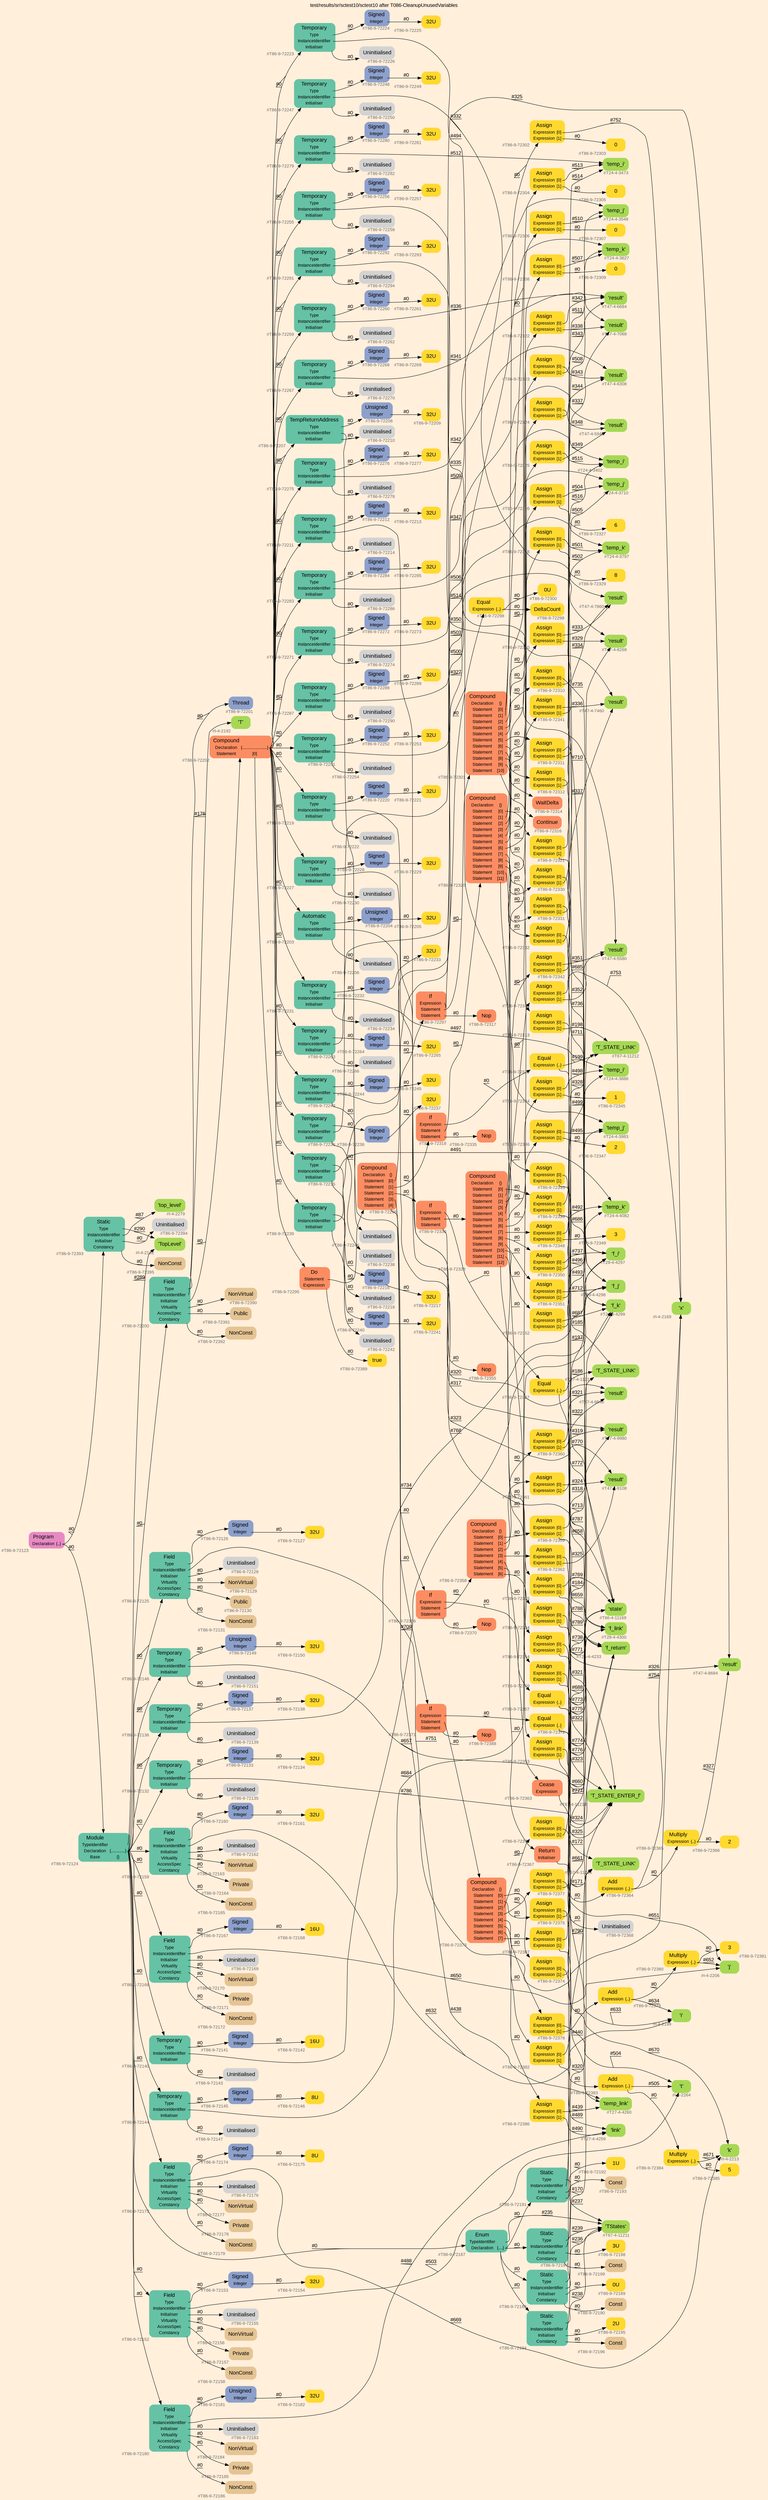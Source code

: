 digraph "test/results/sr/sctest10/sctest10 after T086-CleanupUnusedVariables" {
label = "test/results/sr/sctest10/sctest10 after T086-CleanupUnusedVariables"
labelloc = t
graph [
    rankdir = "LR"
    ranksep = 0.3
    bgcolor = antiquewhite1
    color = black
    fontcolor = black
    fontname = "Arial"
];
node [
    fontname = "Arial"
];
edge [
    fontname = "Arial"
];

// -------------------- node figure --------------------
// -------- block #T86-9-72123 ----------
"#T86-9-72123" [
    fillcolor = "/set28/4"
    xlabel = "#T86-9-72123"
    fontsize = "12"
    fontcolor = grey40
    shape = "plaintext"
    label = <<TABLE BORDER="0" CELLBORDER="0" CELLSPACING="0">
     <TR><TD><FONT COLOR="black" POINT-SIZE="15">Program</FONT></TD></TR>
     <TR><TD><FONT COLOR="black" POINT-SIZE="12">Declaration</FONT></TD><TD PORT="port0"><FONT COLOR="black" POINT-SIZE="12">{..}</FONT></TD></TR>
    </TABLE>>
    style = "rounded,filled"
];

// -------- block #T86-9-72124 ----------
"#T86-9-72124" [
    fillcolor = "/set28/1"
    xlabel = "#T86-9-72124"
    fontsize = "12"
    fontcolor = grey40
    shape = "plaintext"
    label = <<TABLE BORDER="0" CELLBORDER="0" CELLSPACING="0">
     <TR><TD><FONT COLOR="black" POINT-SIZE="15">Module</FONT></TD></TR>
     <TR><TD><FONT COLOR="black" POINT-SIZE="12">TypeIdentifier</FONT></TD><TD PORT="port0"></TD></TR>
     <TR><TD><FONT COLOR="black" POINT-SIZE="12">Declaration</FONT></TD><TD PORT="port1"><FONT COLOR="black" POINT-SIZE="12">{.............}</FONT></TD></TR>
     <TR><TD><FONT COLOR="black" POINT-SIZE="12">Base</FONT></TD><TD PORT="port2"><FONT COLOR="black" POINT-SIZE="12">{}</FONT></TD></TR>
    </TABLE>>
    style = "rounded,filled"
];

// -------- block #I-4-2162 ----------
"#I-4-2162" [
    fillcolor = "/set28/5"
    xlabel = "#I-4-2162"
    fontsize = "12"
    fontcolor = grey40
    shape = "plaintext"
    label = <<TABLE BORDER="0" CELLBORDER="0" CELLSPACING="0">
     <TR><TD><FONT COLOR="black" POINT-SIZE="15">'TopLevel'</FONT></TD></TR>
    </TABLE>>
    style = "rounded,filled"
];

// -------- block #T86-9-72125 ----------
"#T86-9-72125" [
    fillcolor = "/set28/1"
    xlabel = "#T86-9-72125"
    fontsize = "12"
    fontcolor = grey40
    shape = "plaintext"
    label = <<TABLE BORDER="0" CELLBORDER="0" CELLSPACING="0">
     <TR><TD><FONT COLOR="black" POINT-SIZE="15">Field</FONT></TD></TR>
     <TR><TD><FONT COLOR="black" POINT-SIZE="12">Type</FONT></TD><TD PORT="port0"></TD></TR>
     <TR><TD><FONT COLOR="black" POINT-SIZE="12">InstanceIdentifier</FONT></TD><TD PORT="port1"></TD></TR>
     <TR><TD><FONT COLOR="black" POINT-SIZE="12">Initialiser</FONT></TD><TD PORT="port2"></TD></TR>
     <TR><TD><FONT COLOR="black" POINT-SIZE="12">Virtuality</FONT></TD><TD PORT="port3"></TD></TR>
     <TR><TD><FONT COLOR="black" POINT-SIZE="12">AccessSpec</FONT></TD><TD PORT="port4"></TD></TR>
     <TR><TD><FONT COLOR="black" POINT-SIZE="12">Constancy</FONT></TD><TD PORT="port5"></TD></TR>
    </TABLE>>
    style = "rounded,filled"
];

// -------- block #T86-9-72126 ----------
"#T86-9-72126" [
    fillcolor = "/set28/3"
    xlabel = "#T86-9-72126"
    fontsize = "12"
    fontcolor = grey40
    shape = "plaintext"
    label = <<TABLE BORDER="0" CELLBORDER="0" CELLSPACING="0">
     <TR><TD><FONT COLOR="black" POINT-SIZE="15">Signed</FONT></TD></TR>
     <TR><TD><FONT COLOR="black" POINT-SIZE="12">Integer</FONT></TD><TD PORT="port0"></TD></TR>
    </TABLE>>
    style = "rounded,filled"
];

// -------- block #T86-9-72127 ----------
"#T86-9-72127" [
    fillcolor = "/set28/6"
    xlabel = "#T86-9-72127"
    fontsize = "12"
    fontcolor = grey40
    shape = "plaintext"
    label = <<TABLE BORDER="0" CELLBORDER="0" CELLSPACING="0">
     <TR><TD><FONT COLOR="black" POINT-SIZE="15">32U</FONT></TD></TR>
    </TABLE>>
    style = "rounded,filled"
];

// -------- block #I-4-2169 ----------
"#I-4-2169" [
    fillcolor = "/set28/5"
    xlabel = "#I-4-2169"
    fontsize = "12"
    fontcolor = grey40
    shape = "plaintext"
    label = <<TABLE BORDER="0" CELLBORDER="0" CELLSPACING="0">
     <TR><TD><FONT COLOR="black" POINT-SIZE="15">'x'</FONT></TD></TR>
    </TABLE>>
    style = "rounded,filled"
];

// -------- block #T86-9-72128 ----------
"#T86-9-72128" [
    xlabel = "#T86-9-72128"
    fontsize = "12"
    fontcolor = grey40
    shape = "plaintext"
    label = <<TABLE BORDER="0" CELLBORDER="0" CELLSPACING="0">
     <TR><TD><FONT COLOR="black" POINT-SIZE="15">Uninitialised</FONT></TD></TR>
    </TABLE>>
    style = "rounded,filled"
];

// -------- block #T86-9-72129 ----------
"#T86-9-72129" [
    fillcolor = "/set28/7"
    xlabel = "#T86-9-72129"
    fontsize = "12"
    fontcolor = grey40
    shape = "plaintext"
    label = <<TABLE BORDER="0" CELLBORDER="0" CELLSPACING="0">
     <TR><TD><FONT COLOR="black" POINT-SIZE="15">NonVirtual</FONT></TD></TR>
    </TABLE>>
    style = "rounded,filled"
];

// -------- block #T86-9-72130 ----------
"#T86-9-72130" [
    fillcolor = "/set28/7"
    xlabel = "#T86-9-72130"
    fontsize = "12"
    fontcolor = grey40
    shape = "plaintext"
    label = <<TABLE BORDER="0" CELLBORDER="0" CELLSPACING="0">
     <TR><TD><FONT COLOR="black" POINT-SIZE="15">Public</FONT></TD></TR>
    </TABLE>>
    style = "rounded,filled"
];

// -------- block #T86-9-72131 ----------
"#T86-9-72131" [
    fillcolor = "/set28/7"
    xlabel = "#T86-9-72131"
    fontsize = "12"
    fontcolor = grey40
    shape = "plaintext"
    label = <<TABLE BORDER="0" CELLBORDER="0" CELLSPACING="0">
     <TR><TD><FONT COLOR="black" POINT-SIZE="15">NonConst</FONT></TD></TR>
    </TABLE>>
    style = "rounded,filled"
];

// -------- block #T86-9-72132 ----------
"#T86-9-72132" [
    fillcolor = "/set28/1"
    xlabel = "#T86-9-72132"
    fontsize = "12"
    fontcolor = grey40
    shape = "plaintext"
    label = <<TABLE BORDER="0" CELLBORDER="0" CELLSPACING="0">
     <TR><TD><FONT COLOR="black" POINT-SIZE="15">Temporary</FONT></TD></TR>
     <TR><TD><FONT COLOR="black" POINT-SIZE="12">Type</FONT></TD><TD PORT="port0"></TD></TR>
     <TR><TD><FONT COLOR="black" POINT-SIZE="12">InstanceIdentifier</FONT></TD><TD PORT="port1"></TD></TR>
     <TR><TD><FONT COLOR="black" POINT-SIZE="12">Initialiser</FONT></TD><TD PORT="port2"></TD></TR>
    </TABLE>>
    style = "rounded,filled"
];

// -------- block #T86-9-72133 ----------
"#T86-9-72133" [
    fillcolor = "/set28/3"
    xlabel = "#T86-9-72133"
    fontsize = "12"
    fontcolor = grey40
    shape = "plaintext"
    label = <<TABLE BORDER="0" CELLBORDER="0" CELLSPACING="0">
     <TR><TD><FONT COLOR="black" POINT-SIZE="15">Signed</FONT></TD></TR>
     <TR><TD><FONT COLOR="black" POINT-SIZE="12">Integer</FONT></TD><TD PORT="port0"></TD></TR>
    </TABLE>>
    style = "rounded,filled"
];

// -------- block #T86-9-72134 ----------
"#T86-9-72134" [
    fillcolor = "/set28/6"
    xlabel = "#T86-9-72134"
    fontsize = "12"
    fontcolor = grey40
    shape = "plaintext"
    label = <<TABLE BORDER="0" CELLBORDER="0" CELLSPACING="0">
     <TR><TD><FONT COLOR="black" POINT-SIZE="15">32U</FONT></TD></TR>
    </TABLE>>
    style = "rounded,filled"
];

// -------- block #T26-4-4233 ----------
"#T26-4-4233" [
    fillcolor = "/set28/5"
    xlabel = "#T26-4-4233"
    fontsize = "12"
    fontcolor = grey40
    shape = "plaintext"
    label = <<TABLE BORDER="0" CELLBORDER="0" CELLSPACING="0">
     <TR><TD><FONT COLOR="black" POINT-SIZE="15">'f_return'</FONT></TD></TR>
    </TABLE>>
    style = "rounded,filled"
];

// -------- block #T86-9-72135 ----------
"#T86-9-72135" [
    xlabel = "#T86-9-72135"
    fontsize = "12"
    fontcolor = grey40
    shape = "plaintext"
    label = <<TABLE BORDER="0" CELLBORDER="0" CELLSPACING="0">
     <TR><TD><FONT COLOR="black" POINT-SIZE="15">Uninitialised</FONT></TD></TR>
    </TABLE>>
    style = "rounded,filled"
];

// -------- block #T86-9-72136 ----------
"#T86-9-72136" [
    fillcolor = "/set28/1"
    xlabel = "#T86-9-72136"
    fontsize = "12"
    fontcolor = grey40
    shape = "plaintext"
    label = <<TABLE BORDER="0" CELLBORDER="0" CELLSPACING="0">
     <TR><TD><FONT COLOR="black" POINT-SIZE="15">Temporary</FONT></TD></TR>
     <TR><TD><FONT COLOR="black" POINT-SIZE="12">Type</FONT></TD><TD PORT="port0"></TD></TR>
     <TR><TD><FONT COLOR="black" POINT-SIZE="12">InstanceIdentifier</FONT></TD><TD PORT="port1"></TD></TR>
     <TR><TD><FONT COLOR="black" POINT-SIZE="12">Initialiser</FONT></TD><TD PORT="port2"></TD></TR>
    </TABLE>>
    style = "rounded,filled"
];

// -------- block #T86-9-72137 ----------
"#T86-9-72137" [
    fillcolor = "/set28/3"
    xlabel = "#T86-9-72137"
    fontsize = "12"
    fontcolor = grey40
    shape = "plaintext"
    label = <<TABLE BORDER="0" CELLBORDER="0" CELLSPACING="0">
     <TR><TD><FONT COLOR="black" POINT-SIZE="15">Signed</FONT></TD></TR>
     <TR><TD><FONT COLOR="black" POINT-SIZE="12">Integer</FONT></TD><TD PORT="port0"></TD></TR>
    </TABLE>>
    style = "rounded,filled"
];

// -------- block #T86-9-72138 ----------
"#T86-9-72138" [
    fillcolor = "/set28/6"
    xlabel = "#T86-9-72138"
    fontsize = "12"
    fontcolor = grey40
    shape = "plaintext"
    label = <<TABLE BORDER="0" CELLBORDER="0" CELLSPACING="0">
     <TR><TD><FONT COLOR="black" POINT-SIZE="15">32U</FONT></TD></TR>
    </TABLE>>
    style = "rounded,filled"
];

// -------- block #T28-4-4297 ----------
"#T28-4-4297" [
    fillcolor = "/set28/5"
    xlabel = "#T28-4-4297"
    fontsize = "12"
    fontcolor = grey40
    shape = "plaintext"
    label = <<TABLE BORDER="0" CELLBORDER="0" CELLSPACING="0">
     <TR><TD><FONT COLOR="black" POINT-SIZE="15">'f_i'</FONT></TD></TR>
    </TABLE>>
    style = "rounded,filled"
];

// -------- block #T86-9-72139 ----------
"#T86-9-72139" [
    xlabel = "#T86-9-72139"
    fontsize = "12"
    fontcolor = grey40
    shape = "plaintext"
    label = <<TABLE BORDER="0" CELLBORDER="0" CELLSPACING="0">
     <TR><TD><FONT COLOR="black" POINT-SIZE="15">Uninitialised</FONT></TD></TR>
    </TABLE>>
    style = "rounded,filled"
];

// -------- block #T86-9-72140 ----------
"#T86-9-72140" [
    fillcolor = "/set28/1"
    xlabel = "#T86-9-72140"
    fontsize = "12"
    fontcolor = grey40
    shape = "plaintext"
    label = <<TABLE BORDER="0" CELLBORDER="0" CELLSPACING="0">
     <TR><TD><FONT COLOR="black" POINT-SIZE="15">Temporary</FONT></TD></TR>
     <TR><TD><FONT COLOR="black" POINT-SIZE="12">Type</FONT></TD><TD PORT="port0"></TD></TR>
     <TR><TD><FONT COLOR="black" POINT-SIZE="12">InstanceIdentifier</FONT></TD><TD PORT="port1"></TD></TR>
     <TR><TD><FONT COLOR="black" POINT-SIZE="12">Initialiser</FONT></TD><TD PORT="port2"></TD></TR>
    </TABLE>>
    style = "rounded,filled"
];

// -------- block #T86-9-72141 ----------
"#T86-9-72141" [
    fillcolor = "/set28/3"
    xlabel = "#T86-9-72141"
    fontsize = "12"
    fontcolor = grey40
    shape = "plaintext"
    label = <<TABLE BORDER="0" CELLBORDER="0" CELLSPACING="0">
     <TR><TD><FONT COLOR="black" POINT-SIZE="15">Signed</FONT></TD></TR>
     <TR><TD><FONT COLOR="black" POINT-SIZE="12">Integer</FONT></TD><TD PORT="port0"></TD></TR>
    </TABLE>>
    style = "rounded,filled"
];

// -------- block #T86-9-72142 ----------
"#T86-9-72142" [
    fillcolor = "/set28/6"
    xlabel = "#T86-9-72142"
    fontsize = "12"
    fontcolor = grey40
    shape = "plaintext"
    label = <<TABLE BORDER="0" CELLBORDER="0" CELLSPACING="0">
     <TR><TD><FONT COLOR="black" POINT-SIZE="15">16U</FONT></TD></TR>
    </TABLE>>
    style = "rounded,filled"
];

// -------- block #T28-4-4298 ----------
"#T28-4-4298" [
    fillcolor = "/set28/5"
    xlabel = "#T28-4-4298"
    fontsize = "12"
    fontcolor = grey40
    shape = "plaintext"
    label = <<TABLE BORDER="0" CELLBORDER="0" CELLSPACING="0">
     <TR><TD><FONT COLOR="black" POINT-SIZE="15">'f_j'</FONT></TD></TR>
    </TABLE>>
    style = "rounded,filled"
];

// -------- block #T86-9-72143 ----------
"#T86-9-72143" [
    xlabel = "#T86-9-72143"
    fontsize = "12"
    fontcolor = grey40
    shape = "plaintext"
    label = <<TABLE BORDER="0" CELLBORDER="0" CELLSPACING="0">
     <TR><TD><FONT COLOR="black" POINT-SIZE="15">Uninitialised</FONT></TD></TR>
    </TABLE>>
    style = "rounded,filled"
];

// -------- block #T86-9-72144 ----------
"#T86-9-72144" [
    fillcolor = "/set28/1"
    xlabel = "#T86-9-72144"
    fontsize = "12"
    fontcolor = grey40
    shape = "plaintext"
    label = <<TABLE BORDER="0" CELLBORDER="0" CELLSPACING="0">
     <TR><TD><FONT COLOR="black" POINT-SIZE="15">Temporary</FONT></TD></TR>
     <TR><TD><FONT COLOR="black" POINT-SIZE="12">Type</FONT></TD><TD PORT="port0"></TD></TR>
     <TR><TD><FONT COLOR="black" POINT-SIZE="12">InstanceIdentifier</FONT></TD><TD PORT="port1"></TD></TR>
     <TR><TD><FONT COLOR="black" POINT-SIZE="12">Initialiser</FONT></TD><TD PORT="port2"></TD></TR>
    </TABLE>>
    style = "rounded,filled"
];

// -------- block #T86-9-72145 ----------
"#T86-9-72145" [
    fillcolor = "/set28/3"
    xlabel = "#T86-9-72145"
    fontsize = "12"
    fontcolor = grey40
    shape = "plaintext"
    label = <<TABLE BORDER="0" CELLBORDER="0" CELLSPACING="0">
     <TR><TD><FONT COLOR="black" POINT-SIZE="15">Signed</FONT></TD></TR>
     <TR><TD><FONT COLOR="black" POINT-SIZE="12">Integer</FONT></TD><TD PORT="port0"></TD></TR>
    </TABLE>>
    style = "rounded,filled"
];

// -------- block #T86-9-72146 ----------
"#T86-9-72146" [
    fillcolor = "/set28/6"
    xlabel = "#T86-9-72146"
    fontsize = "12"
    fontcolor = grey40
    shape = "plaintext"
    label = <<TABLE BORDER="0" CELLBORDER="0" CELLSPACING="0">
     <TR><TD><FONT COLOR="black" POINT-SIZE="15">8U</FONT></TD></TR>
    </TABLE>>
    style = "rounded,filled"
];

// -------- block #T28-4-4299 ----------
"#T28-4-4299" [
    fillcolor = "/set28/5"
    xlabel = "#T28-4-4299"
    fontsize = "12"
    fontcolor = grey40
    shape = "plaintext"
    label = <<TABLE BORDER="0" CELLBORDER="0" CELLSPACING="0">
     <TR><TD><FONT COLOR="black" POINT-SIZE="15">'f_k'</FONT></TD></TR>
    </TABLE>>
    style = "rounded,filled"
];

// -------- block #T86-9-72147 ----------
"#T86-9-72147" [
    xlabel = "#T86-9-72147"
    fontsize = "12"
    fontcolor = grey40
    shape = "plaintext"
    label = <<TABLE BORDER="0" CELLBORDER="0" CELLSPACING="0">
     <TR><TD><FONT COLOR="black" POINT-SIZE="15">Uninitialised</FONT></TD></TR>
    </TABLE>>
    style = "rounded,filled"
];

// -------- block #T86-9-72148 ----------
"#T86-9-72148" [
    fillcolor = "/set28/1"
    xlabel = "#T86-9-72148"
    fontsize = "12"
    fontcolor = grey40
    shape = "plaintext"
    label = <<TABLE BORDER="0" CELLBORDER="0" CELLSPACING="0">
     <TR><TD><FONT COLOR="black" POINT-SIZE="15">Temporary</FONT></TD></TR>
     <TR><TD><FONT COLOR="black" POINT-SIZE="12">Type</FONT></TD><TD PORT="port0"></TD></TR>
     <TR><TD><FONT COLOR="black" POINT-SIZE="12">InstanceIdentifier</FONT></TD><TD PORT="port1"></TD></TR>
     <TR><TD><FONT COLOR="black" POINT-SIZE="12">Initialiser</FONT></TD><TD PORT="port2"></TD></TR>
    </TABLE>>
    style = "rounded,filled"
];

// -------- block #T86-9-72149 ----------
"#T86-9-72149" [
    fillcolor = "/set28/3"
    xlabel = "#T86-9-72149"
    fontsize = "12"
    fontcolor = grey40
    shape = "plaintext"
    label = <<TABLE BORDER="0" CELLBORDER="0" CELLSPACING="0">
     <TR><TD><FONT COLOR="black" POINT-SIZE="15">Unsigned</FONT></TD></TR>
     <TR><TD><FONT COLOR="black" POINT-SIZE="12">Integer</FONT></TD><TD PORT="port0"></TD></TR>
    </TABLE>>
    style = "rounded,filled"
];

// -------- block #T86-9-72150 ----------
"#T86-9-72150" [
    fillcolor = "/set28/6"
    xlabel = "#T86-9-72150"
    fontsize = "12"
    fontcolor = grey40
    shape = "plaintext"
    label = <<TABLE BORDER="0" CELLBORDER="0" CELLSPACING="0">
     <TR><TD><FONT COLOR="black" POINT-SIZE="15">32U</FONT></TD></TR>
    </TABLE>>
    style = "rounded,filled"
];

// -------- block #T28-4-4300 ----------
"#T28-4-4300" [
    fillcolor = "/set28/5"
    xlabel = "#T28-4-4300"
    fontsize = "12"
    fontcolor = grey40
    shape = "plaintext"
    label = <<TABLE BORDER="0" CELLBORDER="0" CELLSPACING="0">
     <TR><TD><FONT COLOR="black" POINT-SIZE="15">'f_link'</FONT></TD></TR>
    </TABLE>>
    style = "rounded,filled"
];

// -------- block #T86-9-72151 ----------
"#T86-9-72151" [
    xlabel = "#T86-9-72151"
    fontsize = "12"
    fontcolor = grey40
    shape = "plaintext"
    label = <<TABLE BORDER="0" CELLBORDER="0" CELLSPACING="0">
     <TR><TD><FONT COLOR="black" POINT-SIZE="15">Uninitialised</FONT></TD></TR>
    </TABLE>>
    style = "rounded,filled"
];

// -------- block #T86-9-72152 ----------
"#T86-9-72152" [
    fillcolor = "/set28/1"
    xlabel = "#T86-9-72152"
    fontsize = "12"
    fontcolor = grey40
    shape = "plaintext"
    label = <<TABLE BORDER="0" CELLBORDER="0" CELLSPACING="0">
     <TR><TD><FONT COLOR="black" POINT-SIZE="15">Field</FONT></TD></TR>
     <TR><TD><FONT COLOR="black" POINT-SIZE="12">Type</FONT></TD><TD PORT="port0"></TD></TR>
     <TR><TD><FONT COLOR="black" POINT-SIZE="12">InstanceIdentifier</FONT></TD><TD PORT="port1"></TD></TR>
     <TR><TD><FONT COLOR="black" POINT-SIZE="12">Initialiser</FONT></TD><TD PORT="port2"></TD></TR>
     <TR><TD><FONT COLOR="black" POINT-SIZE="12">Virtuality</FONT></TD><TD PORT="port3"></TD></TR>
     <TR><TD><FONT COLOR="black" POINT-SIZE="12">AccessSpec</FONT></TD><TD PORT="port4"></TD></TR>
     <TR><TD><FONT COLOR="black" POINT-SIZE="12">Constancy</FONT></TD><TD PORT="port5"></TD></TR>
    </TABLE>>
    style = "rounded,filled"
];

// -------- block #T86-9-72153 ----------
"#T86-9-72153" [
    fillcolor = "/set28/3"
    xlabel = "#T86-9-72153"
    fontsize = "12"
    fontcolor = grey40
    shape = "plaintext"
    label = <<TABLE BORDER="0" CELLBORDER="0" CELLSPACING="0">
     <TR><TD><FONT COLOR="black" POINT-SIZE="15">Signed</FONT></TD></TR>
     <TR><TD><FONT COLOR="black" POINT-SIZE="12">Integer</FONT></TD><TD PORT="port0"></TD></TR>
    </TABLE>>
    style = "rounded,filled"
];

// -------- block #T86-9-72154 ----------
"#T86-9-72154" [
    fillcolor = "/set28/6"
    xlabel = "#T86-9-72154"
    fontsize = "12"
    fontcolor = grey40
    shape = "plaintext"
    label = <<TABLE BORDER="0" CELLBORDER="0" CELLSPACING="0">
     <TR><TD><FONT COLOR="black" POINT-SIZE="15">32U</FONT></TD></TR>
    </TABLE>>
    style = "rounded,filled"
];

// -------- block #I-4-2264 ----------
"#I-4-2264" [
    fillcolor = "/set28/5"
    xlabel = "#I-4-2264"
    fontsize = "12"
    fontcolor = grey40
    shape = "plaintext"
    label = <<TABLE BORDER="0" CELLBORDER="0" CELLSPACING="0">
     <TR><TD><FONT COLOR="black" POINT-SIZE="15">'t'</FONT></TD></TR>
    </TABLE>>
    style = "rounded,filled"
];

// -------- block #T86-9-72155 ----------
"#T86-9-72155" [
    xlabel = "#T86-9-72155"
    fontsize = "12"
    fontcolor = grey40
    shape = "plaintext"
    label = <<TABLE BORDER="0" CELLBORDER="0" CELLSPACING="0">
     <TR><TD><FONT COLOR="black" POINT-SIZE="15">Uninitialised</FONT></TD></TR>
    </TABLE>>
    style = "rounded,filled"
];

// -------- block #T86-9-72156 ----------
"#T86-9-72156" [
    fillcolor = "/set28/7"
    xlabel = "#T86-9-72156"
    fontsize = "12"
    fontcolor = grey40
    shape = "plaintext"
    label = <<TABLE BORDER="0" CELLBORDER="0" CELLSPACING="0">
     <TR><TD><FONT COLOR="black" POINT-SIZE="15">NonVirtual</FONT></TD></TR>
    </TABLE>>
    style = "rounded,filled"
];

// -------- block #T86-9-72157 ----------
"#T86-9-72157" [
    fillcolor = "/set28/7"
    xlabel = "#T86-9-72157"
    fontsize = "12"
    fontcolor = grey40
    shape = "plaintext"
    label = <<TABLE BORDER="0" CELLBORDER="0" CELLSPACING="0">
     <TR><TD><FONT COLOR="black" POINT-SIZE="15">Private</FONT></TD></TR>
    </TABLE>>
    style = "rounded,filled"
];

// -------- block #T86-9-72158 ----------
"#T86-9-72158" [
    fillcolor = "/set28/7"
    xlabel = "#T86-9-72158"
    fontsize = "12"
    fontcolor = grey40
    shape = "plaintext"
    label = <<TABLE BORDER="0" CELLBORDER="0" CELLSPACING="0">
     <TR><TD><FONT COLOR="black" POINT-SIZE="15">NonConst</FONT></TD></TR>
    </TABLE>>
    style = "rounded,filled"
];

// -------- block #T86-9-72159 ----------
"#T86-9-72159" [
    fillcolor = "/set28/1"
    xlabel = "#T86-9-72159"
    fontsize = "12"
    fontcolor = grey40
    shape = "plaintext"
    label = <<TABLE BORDER="0" CELLBORDER="0" CELLSPACING="0">
     <TR><TD><FONT COLOR="black" POINT-SIZE="15">Field</FONT></TD></TR>
     <TR><TD><FONT COLOR="black" POINT-SIZE="12">Type</FONT></TD><TD PORT="port0"></TD></TR>
     <TR><TD><FONT COLOR="black" POINT-SIZE="12">InstanceIdentifier</FONT></TD><TD PORT="port1"></TD></TR>
     <TR><TD><FONT COLOR="black" POINT-SIZE="12">Initialiser</FONT></TD><TD PORT="port2"></TD></TR>
     <TR><TD><FONT COLOR="black" POINT-SIZE="12">Virtuality</FONT></TD><TD PORT="port3"></TD></TR>
     <TR><TD><FONT COLOR="black" POINT-SIZE="12">AccessSpec</FONT></TD><TD PORT="port4"></TD></TR>
     <TR><TD><FONT COLOR="black" POINT-SIZE="12">Constancy</FONT></TD><TD PORT="port5"></TD></TR>
    </TABLE>>
    style = "rounded,filled"
];

// -------- block #T86-9-72160 ----------
"#T86-9-72160" [
    fillcolor = "/set28/3"
    xlabel = "#T86-9-72160"
    fontsize = "12"
    fontcolor = grey40
    shape = "plaintext"
    label = <<TABLE BORDER="0" CELLBORDER="0" CELLSPACING="0">
     <TR><TD><FONT COLOR="black" POINT-SIZE="15">Signed</FONT></TD></TR>
     <TR><TD><FONT COLOR="black" POINT-SIZE="12">Integer</FONT></TD><TD PORT="port0"></TD></TR>
    </TABLE>>
    style = "rounded,filled"
];

// -------- block #T86-9-72161 ----------
"#T86-9-72161" [
    fillcolor = "/set28/6"
    xlabel = "#T86-9-72161"
    fontsize = "12"
    fontcolor = grey40
    shape = "plaintext"
    label = <<TABLE BORDER="0" CELLBORDER="0" CELLSPACING="0">
     <TR><TD><FONT COLOR="black" POINT-SIZE="15">32U</FONT></TD></TR>
    </TABLE>>
    style = "rounded,filled"
];

// -------- block #I-4-2199 ----------
"#I-4-2199" [
    fillcolor = "/set28/5"
    xlabel = "#I-4-2199"
    fontsize = "12"
    fontcolor = grey40
    shape = "plaintext"
    label = <<TABLE BORDER="0" CELLBORDER="0" CELLSPACING="0">
     <TR><TD><FONT COLOR="black" POINT-SIZE="15">'i'</FONT></TD></TR>
    </TABLE>>
    style = "rounded,filled"
];

// -------- block #T86-9-72162 ----------
"#T86-9-72162" [
    xlabel = "#T86-9-72162"
    fontsize = "12"
    fontcolor = grey40
    shape = "plaintext"
    label = <<TABLE BORDER="0" CELLBORDER="0" CELLSPACING="0">
     <TR><TD><FONT COLOR="black" POINT-SIZE="15">Uninitialised</FONT></TD></TR>
    </TABLE>>
    style = "rounded,filled"
];

// -------- block #T86-9-72163 ----------
"#T86-9-72163" [
    fillcolor = "/set28/7"
    xlabel = "#T86-9-72163"
    fontsize = "12"
    fontcolor = grey40
    shape = "plaintext"
    label = <<TABLE BORDER="0" CELLBORDER="0" CELLSPACING="0">
     <TR><TD><FONT COLOR="black" POINT-SIZE="15">NonVirtual</FONT></TD></TR>
    </TABLE>>
    style = "rounded,filled"
];

// -------- block #T86-9-72164 ----------
"#T86-9-72164" [
    fillcolor = "/set28/7"
    xlabel = "#T86-9-72164"
    fontsize = "12"
    fontcolor = grey40
    shape = "plaintext"
    label = <<TABLE BORDER="0" CELLBORDER="0" CELLSPACING="0">
     <TR><TD><FONT COLOR="black" POINT-SIZE="15">Private</FONT></TD></TR>
    </TABLE>>
    style = "rounded,filled"
];

// -------- block #T86-9-72165 ----------
"#T86-9-72165" [
    fillcolor = "/set28/7"
    xlabel = "#T86-9-72165"
    fontsize = "12"
    fontcolor = grey40
    shape = "plaintext"
    label = <<TABLE BORDER="0" CELLBORDER="0" CELLSPACING="0">
     <TR><TD><FONT COLOR="black" POINT-SIZE="15">NonConst</FONT></TD></TR>
    </TABLE>>
    style = "rounded,filled"
];

// -------- block #T86-9-72166 ----------
"#T86-9-72166" [
    fillcolor = "/set28/1"
    xlabel = "#T86-9-72166"
    fontsize = "12"
    fontcolor = grey40
    shape = "plaintext"
    label = <<TABLE BORDER="0" CELLBORDER="0" CELLSPACING="0">
     <TR><TD><FONT COLOR="black" POINT-SIZE="15">Field</FONT></TD></TR>
     <TR><TD><FONT COLOR="black" POINT-SIZE="12">Type</FONT></TD><TD PORT="port0"></TD></TR>
     <TR><TD><FONT COLOR="black" POINT-SIZE="12">InstanceIdentifier</FONT></TD><TD PORT="port1"></TD></TR>
     <TR><TD><FONT COLOR="black" POINT-SIZE="12">Initialiser</FONT></TD><TD PORT="port2"></TD></TR>
     <TR><TD><FONT COLOR="black" POINT-SIZE="12">Virtuality</FONT></TD><TD PORT="port3"></TD></TR>
     <TR><TD><FONT COLOR="black" POINT-SIZE="12">AccessSpec</FONT></TD><TD PORT="port4"></TD></TR>
     <TR><TD><FONT COLOR="black" POINT-SIZE="12">Constancy</FONT></TD><TD PORT="port5"></TD></TR>
    </TABLE>>
    style = "rounded,filled"
];

// -------- block #T86-9-72167 ----------
"#T86-9-72167" [
    fillcolor = "/set28/3"
    xlabel = "#T86-9-72167"
    fontsize = "12"
    fontcolor = grey40
    shape = "plaintext"
    label = <<TABLE BORDER="0" CELLBORDER="0" CELLSPACING="0">
     <TR><TD><FONT COLOR="black" POINT-SIZE="15">Signed</FONT></TD></TR>
     <TR><TD><FONT COLOR="black" POINT-SIZE="12">Integer</FONT></TD><TD PORT="port0"></TD></TR>
    </TABLE>>
    style = "rounded,filled"
];

// -------- block #T86-9-72168 ----------
"#T86-9-72168" [
    fillcolor = "/set28/6"
    xlabel = "#T86-9-72168"
    fontsize = "12"
    fontcolor = grey40
    shape = "plaintext"
    label = <<TABLE BORDER="0" CELLBORDER="0" CELLSPACING="0">
     <TR><TD><FONT COLOR="black" POINT-SIZE="15">16U</FONT></TD></TR>
    </TABLE>>
    style = "rounded,filled"
];

// -------- block #I-4-2206 ----------
"#I-4-2206" [
    fillcolor = "/set28/5"
    xlabel = "#I-4-2206"
    fontsize = "12"
    fontcolor = grey40
    shape = "plaintext"
    label = <<TABLE BORDER="0" CELLBORDER="0" CELLSPACING="0">
     <TR><TD><FONT COLOR="black" POINT-SIZE="15">'j'</FONT></TD></TR>
    </TABLE>>
    style = "rounded,filled"
];

// -------- block #T86-9-72169 ----------
"#T86-9-72169" [
    xlabel = "#T86-9-72169"
    fontsize = "12"
    fontcolor = grey40
    shape = "plaintext"
    label = <<TABLE BORDER="0" CELLBORDER="0" CELLSPACING="0">
     <TR><TD><FONT COLOR="black" POINT-SIZE="15">Uninitialised</FONT></TD></TR>
    </TABLE>>
    style = "rounded,filled"
];

// -------- block #T86-9-72170 ----------
"#T86-9-72170" [
    fillcolor = "/set28/7"
    xlabel = "#T86-9-72170"
    fontsize = "12"
    fontcolor = grey40
    shape = "plaintext"
    label = <<TABLE BORDER="0" CELLBORDER="0" CELLSPACING="0">
     <TR><TD><FONT COLOR="black" POINT-SIZE="15">NonVirtual</FONT></TD></TR>
    </TABLE>>
    style = "rounded,filled"
];

// -------- block #T86-9-72171 ----------
"#T86-9-72171" [
    fillcolor = "/set28/7"
    xlabel = "#T86-9-72171"
    fontsize = "12"
    fontcolor = grey40
    shape = "plaintext"
    label = <<TABLE BORDER="0" CELLBORDER="0" CELLSPACING="0">
     <TR><TD><FONT COLOR="black" POINT-SIZE="15">Private</FONT></TD></TR>
    </TABLE>>
    style = "rounded,filled"
];

// -------- block #T86-9-72172 ----------
"#T86-9-72172" [
    fillcolor = "/set28/7"
    xlabel = "#T86-9-72172"
    fontsize = "12"
    fontcolor = grey40
    shape = "plaintext"
    label = <<TABLE BORDER="0" CELLBORDER="0" CELLSPACING="0">
     <TR><TD><FONT COLOR="black" POINT-SIZE="15">NonConst</FONT></TD></TR>
    </TABLE>>
    style = "rounded,filled"
];

// -------- block #T86-9-72173 ----------
"#T86-9-72173" [
    fillcolor = "/set28/1"
    xlabel = "#T86-9-72173"
    fontsize = "12"
    fontcolor = grey40
    shape = "plaintext"
    label = <<TABLE BORDER="0" CELLBORDER="0" CELLSPACING="0">
     <TR><TD><FONT COLOR="black" POINT-SIZE="15">Field</FONT></TD></TR>
     <TR><TD><FONT COLOR="black" POINT-SIZE="12">Type</FONT></TD><TD PORT="port0"></TD></TR>
     <TR><TD><FONT COLOR="black" POINT-SIZE="12">InstanceIdentifier</FONT></TD><TD PORT="port1"></TD></TR>
     <TR><TD><FONT COLOR="black" POINT-SIZE="12">Initialiser</FONT></TD><TD PORT="port2"></TD></TR>
     <TR><TD><FONT COLOR="black" POINT-SIZE="12">Virtuality</FONT></TD><TD PORT="port3"></TD></TR>
     <TR><TD><FONT COLOR="black" POINT-SIZE="12">AccessSpec</FONT></TD><TD PORT="port4"></TD></TR>
     <TR><TD><FONT COLOR="black" POINT-SIZE="12">Constancy</FONT></TD><TD PORT="port5"></TD></TR>
    </TABLE>>
    style = "rounded,filled"
];

// -------- block #T86-9-72174 ----------
"#T86-9-72174" [
    fillcolor = "/set28/3"
    xlabel = "#T86-9-72174"
    fontsize = "12"
    fontcolor = grey40
    shape = "plaintext"
    label = <<TABLE BORDER="0" CELLBORDER="0" CELLSPACING="0">
     <TR><TD><FONT COLOR="black" POINT-SIZE="15">Signed</FONT></TD></TR>
     <TR><TD><FONT COLOR="black" POINT-SIZE="12">Integer</FONT></TD><TD PORT="port0"></TD></TR>
    </TABLE>>
    style = "rounded,filled"
];

// -------- block #T86-9-72175 ----------
"#T86-9-72175" [
    fillcolor = "/set28/6"
    xlabel = "#T86-9-72175"
    fontsize = "12"
    fontcolor = grey40
    shape = "plaintext"
    label = <<TABLE BORDER="0" CELLBORDER="0" CELLSPACING="0">
     <TR><TD><FONT COLOR="black" POINT-SIZE="15">8U</FONT></TD></TR>
    </TABLE>>
    style = "rounded,filled"
];

// -------- block #I-4-2213 ----------
"#I-4-2213" [
    fillcolor = "/set28/5"
    xlabel = "#I-4-2213"
    fontsize = "12"
    fontcolor = grey40
    shape = "plaintext"
    label = <<TABLE BORDER="0" CELLBORDER="0" CELLSPACING="0">
     <TR><TD><FONT COLOR="black" POINT-SIZE="15">'k'</FONT></TD></TR>
    </TABLE>>
    style = "rounded,filled"
];

// -------- block #T86-9-72176 ----------
"#T86-9-72176" [
    xlabel = "#T86-9-72176"
    fontsize = "12"
    fontcolor = grey40
    shape = "plaintext"
    label = <<TABLE BORDER="0" CELLBORDER="0" CELLSPACING="0">
     <TR><TD><FONT COLOR="black" POINT-SIZE="15">Uninitialised</FONT></TD></TR>
    </TABLE>>
    style = "rounded,filled"
];

// -------- block #T86-9-72177 ----------
"#T86-9-72177" [
    fillcolor = "/set28/7"
    xlabel = "#T86-9-72177"
    fontsize = "12"
    fontcolor = grey40
    shape = "plaintext"
    label = <<TABLE BORDER="0" CELLBORDER="0" CELLSPACING="0">
     <TR><TD><FONT COLOR="black" POINT-SIZE="15">NonVirtual</FONT></TD></TR>
    </TABLE>>
    style = "rounded,filled"
];

// -------- block #T86-9-72178 ----------
"#T86-9-72178" [
    fillcolor = "/set28/7"
    xlabel = "#T86-9-72178"
    fontsize = "12"
    fontcolor = grey40
    shape = "plaintext"
    label = <<TABLE BORDER="0" CELLBORDER="0" CELLSPACING="0">
     <TR><TD><FONT COLOR="black" POINT-SIZE="15">Private</FONT></TD></TR>
    </TABLE>>
    style = "rounded,filled"
];

// -------- block #T86-9-72179 ----------
"#T86-9-72179" [
    fillcolor = "/set28/7"
    xlabel = "#T86-9-72179"
    fontsize = "12"
    fontcolor = grey40
    shape = "plaintext"
    label = <<TABLE BORDER="0" CELLBORDER="0" CELLSPACING="0">
     <TR><TD><FONT COLOR="black" POINT-SIZE="15">NonConst</FONT></TD></TR>
    </TABLE>>
    style = "rounded,filled"
];

// -------- block #T86-9-72180 ----------
"#T86-9-72180" [
    fillcolor = "/set28/1"
    xlabel = "#T86-9-72180"
    fontsize = "12"
    fontcolor = grey40
    shape = "plaintext"
    label = <<TABLE BORDER="0" CELLBORDER="0" CELLSPACING="0">
     <TR><TD><FONT COLOR="black" POINT-SIZE="15">Field</FONT></TD></TR>
     <TR><TD><FONT COLOR="black" POINT-SIZE="12">Type</FONT></TD><TD PORT="port0"></TD></TR>
     <TR><TD><FONT COLOR="black" POINT-SIZE="12">InstanceIdentifier</FONT></TD><TD PORT="port1"></TD></TR>
     <TR><TD><FONT COLOR="black" POINT-SIZE="12">Initialiser</FONT></TD><TD PORT="port2"></TD></TR>
     <TR><TD><FONT COLOR="black" POINT-SIZE="12">Virtuality</FONT></TD><TD PORT="port3"></TD></TR>
     <TR><TD><FONT COLOR="black" POINT-SIZE="12">AccessSpec</FONT></TD><TD PORT="port4"></TD></TR>
     <TR><TD><FONT COLOR="black" POINT-SIZE="12">Constancy</FONT></TD><TD PORT="port5"></TD></TR>
    </TABLE>>
    style = "rounded,filled"
];

// -------- block #T86-9-72181 ----------
"#T86-9-72181" [
    fillcolor = "/set28/3"
    xlabel = "#T86-9-72181"
    fontsize = "12"
    fontcolor = grey40
    shape = "plaintext"
    label = <<TABLE BORDER="0" CELLBORDER="0" CELLSPACING="0">
     <TR><TD><FONT COLOR="black" POINT-SIZE="15">Unsigned</FONT></TD></TR>
     <TR><TD><FONT COLOR="black" POINT-SIZE="12">Integer</FONT></TD><TD PORT="port0"></TD></TR>
    </TABLE>>
    style = "rounded,filled"
];

// -------- block #T86-9-72182 ----------
"#T86-9-72182" [
    fillcolor = "/set28/6"
    xlabel = "#T86-9-72182"
    fontsize = "12"
    fontcolor = grey40
    shape = "plaintext"
    label = <<TABLE BORDER="0" CELLBORDER="0" CELLSPACING="0">
     <TR><TD><FONT COLOR="black" POINT-SIZE="15">32U</FONT></TD></TR>
    </TABLE>>
    style = "rounded,filled"
];

// -------- block #T27-4-4259 ----------
"#T27-4-4259" [
    fillcolor = "/set28/5"
    xlabel = "#T27-4-4259"
    fontsize = "12"
    fontcolor = grey40
    shape = "plaintext"
    label = <<TABLE BORDER="0" CELLBORDER="0" CELLSPACING="0">
     <TR><TD><FONT COLOR="black" POINT-SIZE="15">'link'</FONT></TD></TR>
    </TABLE>>
    style = "rounded,filled"
];

// -------- block #T86-9-72183 ----------
"#T86-9-72183" [
    xlabel = "#T86-9-72183"
    fontsize = "12"
    fontcolor = grey40
    shape = "plaintext"
    label = <<TABLE BORDER="0" CELLBORDER="0" CELLSPACING="0">
     <TR><TD><FONT COLOR="black" POINT-SIZE="15">Uninitialised</FONT></TD></TR>
    </TABLE>>
    style = "rounded,filled"
];

// -------- block #T86-9-72184 ----------
"#T86-9-72184" [
    fillcolor = "/set28/7"
    xlabel = "#T86-9-72184"
    fontsize = "12"
    fontcolor = grey40
    shape = "plaintext"
    label = <<TABLE BORDER="0" CELLBORDER="0" CELLSPACING="0">
     <TR><TD><FONT COLOR="black" POINT-SIZE="15">NonVirtual</FONT></TD></TR>
    </TABLE>>
    style = "rounded,filled"
];

// -------- block #T86-9-72185 ----------
"#T86-9-72185" [
    fillcolor = "/set28/7"
    xlabel = "#T86-9-72185"
    fontsize = "12"
    fontcolor = grey40
    shape = "plaintext"
    label = <<TABLE BORDER="0" CELLBORDER="0" CELLSPACING="0">
     <TR><TD><FONT COLOR="black" POINT-SIZE="15">Private</FONT></TD></TR>
    </TABLE>>
    style = "rounded,filled"
];

// -------- block #T86-9-72186 ----------
"#T86-9-72186" [
    fillcolor = "/set28/7"
    xlabel = "#T86-9-72186"
    fontsize = "12"
    fontcolor = grey40
    shape = "plaintext"
    label = <<TABLE BORDER="0" CELLBORDER="0" CELLSPACING="0">
     <TR><TD><FONT COLOR="black" POINT-SIZE="15">NonConst</FONT></TD></TR>
    </TABLE>>
    style = "rounded,filled"
];

// -------- block #T86-9-72187 ----------
"#T86-9-72187" [
    fillcolor = "/set28/1"
    xlabel = "#T86-9-72187"
    fontsize = "12"
    fontcolor = grey40
    shape = "plaintext"
    label = <<TABLE BORDER="0" CELLBORDER="0" CELLSPACING="0">
     <TR><TD><FONT COLOR="black" POINT-SIZE="15">Enum</FONT></TD></TR>
     <TR><TD><FONT COLOR="black" POINT-SIZE="12">TypeIdentifier</FONT></TD><TD PORT="port0"></TD></TR>
     <TR><TD><FONT COLOR="black" POINT-SIZE="12">Declaration</FONT></TD><TD PORT="port1"><FONT COLOR="black" POINT-SIZE="12">{....}</FONT></TD></TR>
    </TABLE>>
    style = "rounded,filled"
];

// -------- block #T67-4-11211 ----------
"#T67-4-11211" [
    fillcolor = "/set28/5"
    xlabel = "#T67-4-11211"
    fontsize = "12"
    fontcolor = grey40
    shape = "plaintext"
    label = <<TABLE BORDER="0" CELLBORDER="0" CELLSPACING="0">
     <TR><TD><FONT COLOR="black" POINT-SIZE="15">'TStates'</FONT></TD></TR>
    </TABLE>>
    style = "rounded,filled"
];

// -------- block #T86-9-72188 ----------
"#T86-9-72188" [
    fillcolor = "/set28/1"
    xlabel = "#T86-9-72188"
    fontsize = "12"
    fontcolor = grey40
    shape = "plaintext"
    label = <<TABLE BORDER="0" CELLBORDER="0" CELLSPACING="0">
     <TR><TD><FONT COLOR="black" POINT-SIZE="15">Static</FONT></TD></TR>
     <TR><TD><FONT COLOR="black" POINT-SIZE="12">Type</FONT></TD><TD PORT="port0"></TD></TR>
     <TR><TD><FONT COLOR="black" POINT-SIZE="12">InstanceIdentifier</FONT></TD><TD PORT="port1"></TD></TR>
     <TR><TD><FONT COLOR="black" POINT-SIZE="12">Initialiser</FONT></TD><TD PORT="port2"></TD></TR>
     <TR><TD><FONT COLOR="black" POINT-SIZE="12">Constancy</FONT></TD><TD PORT="port3"></TD></TR>
    </TABLE>>
    style = "rounded,filled"
];

// -------- block #T67-4-11212 ----------
"#T67-4-11212" [
    fillcolor = "/set28/5"
    xlabel = "#T67-4-11212"
    fontsize = "12"
    fontcolor = grey40
    shape = "plaintext"
    label = <<TABLE BORDER="0" CELLBORDER="0" CELLSPACING="0">
     <TR><TD><FONT COLOR="black" POINT-SIZE="15">'T_STATE_LINK'</FONT></TD></TR>
    </TABLE>>
    style = "rounded,filled"
];

// -------- block #T86-9-72189 ----------
"#T86-9-72189" [
    fillcolor = "/set28/6"
    xlabel = "#T86-9-72189"
    fontsize = "12"
    fontcolor = grey40
    shape = "plaintext"
    label = <<TABLE BORDER="0" CELLBORDER="0" CELLSPACING="0">
     <TR><TD><FONT COLOR="black" POINT-SIZE="15">0U</FONT></TD></TR>
    </TABLE>>
    style = "rounded,filled"
];

// -------- block #T86-9-72190 ----------
"#T86-9-72190" [
    fillcolor = "/set28/7"
    xlabel = "#T86-9-72190"
    fontsize = "12"
    fontcolor = grey40
    shape = "plaintext"
    label = <<TABLE BORDER="0" CELLBORDER="0" CELLSPACING="0">
     <TR><TD><FONT COLOR="black" POINT-SIZE="15">Const</FONT></TD></TR>
    </TABLE>>
    style = "rounded,filled"
];

// -------- block #T86-9-72191 ----------
"#T86-9-72191" [
    fillcolor = "/set28/1"
    xlabel = "#T86-9-72191"
    fontsize = "12"
    fontcolor = grey40
    shape = "plaintext"
    label = <<TABLE BORDER="0" CELLBORDER="0" CELLSPACING="0">
     <TR><TD><FONT COLOR="black" POINT-SIZE="15">Static</FONT></TD></TR>
     <TR><TD><FONT COLOR="black" POINT-SIZE="12">Type</FONT></TD><TD PORT="port0"></TD></TR>
     <TR><TD><FONT COLOR="black" POINT-SIZE="12">InstanceIdentifier</FONT></TD><TD PORT="port1"></TD></TR>
     <TR><TD><FONT COLOR="black" POINT-SIZE="12">Initialiser</FONT></TD><TD PORT="port2"></TD></TR>
     <TR><TD><FONT COLOR="black" POINT-SIZE="12">Constancy</FONT></TD><TD PORT="port3"></TD></TR>
    </TABLE>>
    style = "rounded,filled"
];

// -------- block #T67-4-11214 ----------
"#T67-4-11214" [
    fillcolor = "/set28/5"
    xlabel = "#T67-4-11214"
    fontsize = "12"
    fontcolor = grey40
    shape = "plaintext"
    label = <<TABLE BORDER="0" CELLBORDER="0" CELLSPACING="0">
     <TR><TD><FONT COLOR="black" POINT-SIZE="15">'T_STATE_LINK'</FONT></TD></TR>
    </TABLE>>
    style = "rounded,filled"
];

// -------- block #T86-9-72192 ----------
"#T86-9-72192" [
    fillcolor = "/set28/6"
    xlabel = "#T86-9-72192"
    fontsize = "12"
    fontcolor = grey40
    shape = "plaintext"
    label = <<TABLE BORDER="0" CELLBORDER="0" CELLSPACING="0">
     <TR><TD><FONT COLOR="black" POINT-SIZE="15">1U</FONT></TD></TR>
    </TABLE>>
    style = "rounded,filled"
];

// -------- block #T86-9-72193 ----------
"#T86-9-72193" [
    fillcolor = "/set28/7"
    xlabel = "#T86-9-72193"
    fontsize = "12"
    fontcolor = grey40
    shape = "plaintext"
    label = <<TABLE BORDER="0" CELLBORDER="0" CELLSPACING="0">
     <TR><TD><FONT COLOR="black" POINT-SIZE="15">Const</FONT></TD></TR>
    </TABLE>>
    style = "rounded,filled"
];

// -------- block #T86-9-72194 ----------
"#T86-9-72194" [
    fillcolor = "/set28/1"
    xlabel = "#T86-9-72194"
    fontsize = "12"
    fontcolor = grey40
    shape = "plaintext"
    label = <<TABLE BORDER="0" CELLBORDER="0" CELLSPACING="0">
     <TR><TD><FONT COLOR="black" POINT-SIZE="15">Static</FONT></TD></TR>
     <TR><TD><FONT COLOR="black" POINT-SIZE="12">Type</FONT></TD><TD PORT="port0"></TD></TR>
     <TR><TD><FONT COLOR="black" POINT-SIZE="12">InstanceIdentifier</FONT></TD><TD PORT="port1"></TD></TR>
     <TR><TD><FONT COLOR="black" POINT-SIZE="12">Initialiser</FONT></TD><TD PORT="port2"></TD></TR>
     <TR><TD><FONT COLOR="black" POINT-SIZE="12">Constancy</FONT></TD><TD PORT="port3"></TD></TR>
    </TABLE>>
    style = "rounded,filled"
];

// -------- block #T67-4-11216 ----------
"#T67-4-11216" [
    fillcolor = "/set28/5"
    xlabel = "#T67-4-11216"
    fontsize = "12"
    fontcolor = grey40
    shape = "plaintext"
    label = <<TABLE BORDER="0" CELLBORDER="0" CELLSPACING="0">
     <TR><TD><FONT COLOR="black" POINT-SIZE="15">'T_STATE_LINK'</FONT></TD></TR>
    </TABLE>>
    style = "rounded,filled"
];

// -------- block #T86-9-72195 ----------
"#T86-9-72195" [
    fillcolor = "/set28/6"
    xlabel = "#T86-9-72195"
    fontsize = "12"
    fontcolor = grey40
    shape = "plaintext"
    label = <<TABLE BORDER="0" CELLBORDER="0" CELLSPACING="0">
     <TR><TD><FONT COLOR="black" POINT-SIZE="15">2U</FONT></TD></TR>
    </TABLE>>
    style = "rounded,filled"
];

// -------- block #T86-9-72196 ----------
"#T86-9-72196" [
    fillcolor = "/set28/7"
    xlabel = "#T86-9-72196"
    fontsize = "12"
    fontcolor = grey40
    shape = "plaintext"
    label = <<TABLE BORDER="0" CELLBORDER="0" CELLSPACING="0">
     <TR><TD><FONT COLOR="black" POINT-SIZE="15">Const</FONT></TD></TR>
    </TABLE>>
    style = "rounded,filled"
];

// -------- block #T86-9-72197 ----------
"#T86-9-72197" [
    fillcolor = "/set28/1"
    xlabel = "#T86-9-72197"
    fontsize = "12"
    fontcolor = grey40
    shape = "plaintext"
    label = <<TABLE BORDER="0" CELLBORDER="0" CELLSPACING="0">
     <TR><TD><FONT COLOR="black" POINT-SIZE="15">Static</FONT></TD></TR>
     <TR><TD><FONT COLOR="black" POINT-SIZE="12">Type</FONT></TD><TD PORT="port0"></TD></TR>
     <TR><TD><FONT COLOR="black" POINT-SIZE="12">InstanceIdentifier</FONT></TD><TD PORT="port1"></TD></TR>
     <TR><TD><FONT COLOR="black" POINT-SIZE="12">Initialiser</FONT></TD><TD PORT="port2"></TD></TR>
     <TR><TD><FONT COLOR="black" POINT-SIZE="12">Constancy</FONT></TD><TD PORT="port3"></TD></TR>
    </TABLE>>
    style = "rounded,filled"
];

// -------- block #T67-4-11218 ----------
"#T67-4-11218" [
    fillcolor = "/set28/5"
    xlabel = "#T67-4-11218"
    fontsize = "12"
    fontcolor = grey40
    shape = "plaintext"
    label = <<TABLE BORDER="0" CELLBORDER="0" CELLSPACING="0">
     <TR><TD><FONT COLOR="black" POINT-SIZE="15">'T_STATE_ENTER_f'</FONT></TD></TR>
    </TABLE>>
    style = "rounded,filled"
];

// -------- block #T86-9-72198 ----------
"#T86-9-72198" [
    fillcolor = "/set28/6"
    xlabel = "#T86-9-72198"
    fontsize = "12"
    fontcolor = grey40
    shape = "plaintext"
    label = <<TABLE BORDER="0" CELLBORDER="0" CELLSPACING="0">
     <TR><TD><FONT COLOR="black" POINT-SIZE="15">3U</FONT></TD></TR>
    </TABLE>>
    style = "rounded,filled"
];

// -------- block #T86-9-72199 ----------
"#T86-9-72199" [
    fillcolor = "/set28/7"
    xlabel = "#T86-9-72199"
    fontsize = "12"
    fontcolor = grey40
    shape = "plaintext"
    label = <<TABLE BORDER="0" CELLBORDER="0" CELLSPACING="0">
     <TR><TD><FONT COLOR="black" POINT-SIZE="15">Const</FONT></TD></TR>
    </TABLE>>
    style = "rounded,filled"
];

// -------- block #T86-9-72200 ----------
"#T86-9-72200" [
    fillcolor = "/set28/1"
    xlabel = "#T86-9-72200"
    fontsize = "12"
    fontcolor = grey40
    shape = "plaintext"
    label = <<TABLE BORDER="0" CELLBORDER="0" CELLSPACING="0">
     <TR><TD><FONT COLOR="black" POINT-SIZE="15">Field</FONT></TD></TR>
     <TR><TD><FONT COLOR="black" POINT-SIZE="12">Type</FONT></TD><TD PORT="port0"></TD></TR>
     <TR><TD><FONT COLOR="black" POINT-SIZE="12">InstanceIdentifier</FONT></TD><TD PORT="port1"></TD></TR>
     <TR><TD><FONT COLOR="black" POINT-SIZE="12">Initialiser</FONT></TD><TD PORT="port2"></TD></TR>
     <TR><TD><FONT COLOR="black" POINT-SIZE="12">Virtuality</FONT></TD><TD PORT="port3"></TD></TR>
     <TR><TD><FONT COLOR="black" POINT-SIZE="12">AccessSpec</FONT></TD><TD PORT="port4"></TD></TR>
     <TR><TD><FONT COLOR="black" POINT-SIZE="12">Constancy</FONT></TD><TD PORT="port5"></TD></TR>
    </TABLE>>
    style = "rounded,filled"
];

// -------- block #T86-9-72201 ----------
"#T86-9-72201" [
    fillcolor = "/set28/3"
    xlabel = "#T86-9-72201"
    fontsize = "12"
    fontcolor = grey40
    shape = "plaintext"
    label = <<TABLE BORDER="0" CELLBORDER="0" CELLSPACING="0">
     <TR><TD><FONT COLOR="black" POINT-SIZE="15">Thread</FONT></TD></TR>
    </TABLE>>
    style = "rounded,filled"
];

// -------- block #I-4-2192 ----------
"#I-4-2192" [
    fillcolor = "/set28/5"
    xlabel = "#I-4-2192"
    fontsize = "12"
    fontcolor = grey40
    shape = "plaintext"
    label = <<TABLE BORDER="0" CELLBORDER="0" CELLSPACING="0">
     <TR><TD><FONT COLOR="black" POINT-SIZE="15">'T'</FONT></TD></TR>
    </TABLE>>
    style = "rounded,filled"
];

// -------- block #T86-9-72202 ----------
"#T86-9-72202" [
    fillcolor = "/set28/2"
    xlabel = "#T86-9-72202"
    fontsize = "12"
    fontcolor = grey40
    shape = "plaintext"
    label = <<TABLE BORDER="0" CELLBORDER="0" CELLSPACING="0">
     <TR><TD><FONT COLOR="black" POINT-SIZE="15">Compound</FONT></TD></TR>
     <TR><TD><FONT COLOR="black" POINT-SIZE="12">Declaration</FONT></TD><TD PORT="port0"><FONT COLOR="black" POINT-SIZE="12">{.......................}</FONT></TD></TR>
     <TR><TD><FONT COLOR="black" POINT-SIZE="12">Statement</FONT></TD><TD PORT="port1"><FONT COLOR="black" POINT-SIZE="12">[0]</FONT></TD></TR>
    </TABLE>>
    style = "rounded,filled"
];

// -------- block #T86-9-72203 ----------
"#T86-9-72203" [
    fillcolor = "/set28/1"
    xlabel = "#T86-9-72203"
    fontsize = "12"
    fontcolor = grey40
    shape = "plaintext"
    label = <<TABLE BORDER="0" CELLBORDER="0" CELLSPACING="0">
     <TR><TD><FONT COLOR="black" POINT-SIZE="15">Automatic</FONT></TD></TR>
     <TR><TD><FONT COLOR="black" POINT-SIZE="12">Type</FONT></TD><TD PORT="port0"></TD></TR>
     <TR><TD><FONT COLOR="black" POINT-SIZE="12">InstanceIdentifier</FONT></TD><TD PORT="port1"></TD></TR>
     <TR><TD><FONT COLOR="black" POINT-SIZE="12">Initialiser</FONT></TD><TD PORT="port2"></TD></TR>
    </TABLE>>
    style = "rounded,filled"
];

// -------- block #T86-9-72204 ----------
"#T86-9-72204" [
    fillcolor = "/set28/3"
    xlabel = "#T86-9-72204"
    fontsize = "12"
    fontcolor = grey40
    shape = "plaintext"
    label = <<TABLE BORDER="0" CELLBORDER="0" CELLSPACING="0">
     <TR><TD><FONT COLOR="black" POINT-SIZE="15">Unsigned</FONT></TD></TR>
     <TR><TD><FONT COLOR="black" POINT-SIZE="12">Integer</FONT></TD><TD PORT="port0"></TD></TR>
    </TABLE>>
    style = "rounded,filled"
];

// -------- block #T86-9-72205 ----------
"#T86-9-72205" [
    fillcolor = "/set28/6"
    xlabel = "#T86-9-72205"
    fontsize = "12"
    fontcolor = grey40
    shape = "plaintext"
    label = <<TABLE BORDER="0" CELLBORDER="0" CELLSPACING="0">
     <TR><TD><FONT COLOR="black" POINT-SIZE="15">32U</FONT></TD></TR>
    </TABLE>>
    style = "rounded,filled"
];

// -------- block #T66-4-11169 ----------
"#T66-4-11169" [
    fillcolor = "/set28/5"
    xlabel = "#T66-4-11169"
    fontsize = "12"
    fontcolor = grey40
    shape = "plaintext"
    label = <<TABLE BORDER="0" CELLBORDER="0" CELLSPACING="0">
     <TR><TD><FONT COLOR="black" POINT-SIZE="15">'state'</FONT></TD></TR>
    </TABLE>>
    style = "rounded,filled"
];

// -------- block #T86-9-72206 ----------
"#T86-9-72206" [
    xlabel = "#T86-9-72206"
    fontsize = "12"
    fontcolor = grey40
    shape = "plaintext"
    label = <<TABLE BORDER="0" CELLBORDER="0" CELLSPACING="0">
     <TR><TD><FONT COLOR="black" POINT-SIZE="15">Uninitialised</FONT></TD></TR>
    </TABLE>>
    style = "rounded,filled"
];

// -------- block #T86-9-72207 ----------
"#T86-9-72207" [
    fillcolor = "/set28/1"
    xlabel = "#T86-9-72207"
    fontsize = "12"
    fontcolor = grey40
    shape = "plaintext"
    label = <<TABLE BORDER="0" CELLBORDER="0" CELLSPACING="0">
     <TR><TD><FONT COLOR="black" POINT-SIZE="15">TempReturnAddress</FONT></TD></TR>
     <TR><TD><FONT COLOR="black" POINT-SIZE="12">Type</FONT></TD><TD PORT="port0"></TD></TR>
     <TR><TD><FONT COLOR="black" POINT-SIZE="12">InstanceIdentifier</FONT></TD><TD PORT="port1"></TD></TR>
     <TR><TD><FONT COLOR="black" POINT-SIZE="12">Initialiser</FONT></TD><TD PORT="port2"></TD></TR>
    </TABLE>>
    style = "rounded,filled"
];

// -------- block #T86-9-72208 ----------
"#T86-9-72208" [
    fillcolor = "/set28/3"
    xlabel = "#T86-9-72208"
    fontsize = "12"
    fontcolor = grey40
    shape = "plaintext"
    label = <<TABLE BORDER="0" CELLBORDER="0" CELLSPACING="0">
     <TR><TD><FONT COLOR="black" POINT-SIZE="15">Unsigned</FONT></TD></TR>
     <TR><TD><FONT COLOR="black" POINT-SIZE="12">Integer</FONT></TD><TD PORT="port0"></TD></TR>
    </TABLE>>
    style = "rounded,filled"
];

// -------- block #T86-9-72209 ----------
"#T86-9-72209" [
    fillcolor = "/set28/6"
    xlabel = "#T86-9-72209"
    fontsize = "12"
    fontcolor = grey40
    shape = "plaintext"
    label = <<TABLE BORDER="0" CELLBORDER="0" CELLSPACING="0">
     <TR><TD><FONT COLOR="black" POINT-SIZE="15">32U</FONT></TD></TR>
    </TABLE>>
    style = "rounded,filled"
];

// -------- block #T27-4-4260 ----------
"#T27-4-4260" [
    fillcolor = "/set28/5"
    xlabel = "#T27-4-4260"
    fontsize = "12"
    fontcolor = grey40
    shape = "plaintext"
    label = <<TABLE BORDER="0" CELLBORDER="0" CELLSPACING="0">
     <TR><TD><FONT COLOR="black" POINT-SIZE="15">'temp_link'</FONT></TD></TR>
    </TABLE>>
    style = "rounded,filled"
];

// -------- block #T86-9-72210 ----------
"#T86-9-72210" [
    xlabel = "#T86-9-72210"
    fontsize = "12"
    fontcolor = grey40
    shape = "plaintext"
    label = <<TABLE BORDER="0" CELLBORDER="0" CELLSPACING="0">
     <TR><TD><FONT COLOR="black" POINT-SIZE="15">Uninitialised</FONT></TD></TR>
    </TABLE>>
    style = "rounded,filled"
];

// -------- block #T86-9-72211 ----------
"#T86-9-72211" [
    fillcolor = "/set28/1"
    xlabel = "#T86-9-72211"
    fontsize = "12"
    fontcolor = grey40
    shape = "plaintext"
    label = <<TABLE BORDER="0" CELLBORDER="0" CELLSPACING="0">
     <TR><TD><FONT COLOR="black" POINT-SIZE="15">Temporary</FONT></TD></TR>
     <TR><TD><FONT COLOR="black" POINT-SIZE="12">Type</FONT></TD><TD PORT="port0"></TD></TR>
     <TR><TD><FONT COLOR="black" POINT-SIZE="12">InstanceIdentifier</FONT></TD><TD PORT="port1"></TD></TR>
     <TR><TD><FONT COLOR="black" POINT-SIZE="12">Initialiser</FONT></TD><TD PORT="port2"></TD></TR>
    </TABLE>>
    style = "rounded,filled"
];

// -------- block #T86-9-72212 ----------
"#T86-9-72212" [
    fillcolor = "/set28/3"
    xlabel = "#T86-9-72212"
    fontsize = "12"
    fontcolor = grey40
    shape = "plaintext"
    label = <<TABLE BORDER="0" CELLBORDER="0" CELLSPACING="0">
     <TR><TD><FONT COLOR="black" POINT-SIZE="15">Signed</FONT></TD></TR>
     <TR><TD><FONT COLOR="black" POINT-SIZE="12">Integer</FONT></TD><TD PORT="port0"></TD></TR>
    </TABLE>>
    style = "rounded,filled"
];

// -------- block #T86-9-72213 ----------
"#T86-9-72213" [
    fillcolor = "/set28/6"
    xlabel = "#T86-9-72213"
    fontsize = "12"
    fontcolor = grey40
    shape = "plaintext"
    label = <<TABLE BORDER="0" CELLBORDER="0" CELLSPACING="0">
     <TR><TD><FONT COLOR="black" POINT-SIZE="15">32U</FONT></TD></TR>
    </TABLE>>
    style = "rounded,filled"
];

// -------- block #T47-4-9980 ----------
"#T47-4-9980" [
    fillcolor = "/set28/5"
    xlabel = "#T47-4-9980"
    fontsize = "12"
    fontcolor = grey40
    shape = "plaintext"
    label = <<TABLE BORDER="0" CELLBORDER="0" CELLSPACING="0">
     <TR><TD><FONT COLOR="black" POINT-SIZE="15">'result'</FONT></TD></TR>
    </TABLE>>
    style = "rounded,filled"
];

// -------- block #T86-9-72214 ----------
"#T86-9-72214" [
    xlabel = "#T86-9-72214"
    fontsize = "12"
    fontcolor = grey40
    shape = "plaintext"
    label = <<TABLE BORDER="0" CELLBORDER="0" CELLSPACING="0">
     <TR><TD><FONT COLOR="black" POINT-SIZE="15">Uninitialised</FONT></TD></TR>
    </TABLE>>
    style = "rounded,filled"
];

// -------- block #T86-9-72215 ----------
"#T86-9-72215" [
    fillcolor = "/set28/1"
    xlabel = "#T86-9-72215"
    fontsize = "12"
    fontcolor = grey40
    shape = "plaintext"
    label = <<TABLE BORDER="0" CELLBORDER="0" CELLSPACING="0">
     <TR><TD><FONT COLOR="black" POINT-SIZE="15">Temporary</FONT></TD></TR>
     <TR><TD><FONT COLOR="black" POINT-SIZE="12">Type</FONT></TD><TD PORT="port0"></TD></TR>
     <TR><TD><FONT COLOR="black" POINT-SIZE="12">InstanceIdentifier</FONT></TD><TD PORT="port1"></TD></TR>
     <TR><TD><FONT COLOR="black" POINT-SIZE="12">Initialiser</FONT></TD><TD PORT="port2"></TD></TR>
    </TABLE>>
    style = "rounded,filled"
];

// -------- block #T86-9-72216 ----------
"#T86-9-72216" [
    fillcolor = "/set28/3"
    xlabel = "#T86-9-72216"
    fontsize = "12"
    fontcolor = grey40
    shape = "plaintext"
    label = <<TABLE BORDER="0" CELLBORDER="0" CELLSPACING="0">
     <TR><TD><FONT COLOR="black" POINT-SIZE="15">Signed</FONT></TD></TR>
     <TR><TD><FONT COLOR="black" POINT-SIZE="12">Integer</FONT></TD><TD PORT="port0"></TD></TR>
    </TABLE>>
    style = "rounded,filled"
];

// -------- block #T86-9-72217 ----------
"#T86-9-72217" [
    fillcolor = "/set28/6"
    xlabel = "#T86-9-72217"
    fontsize = "12"
    fontcolor = grey40
    shape = "plaintext"
    label = <<TABLE BORDER="0" CELLBORDER="0" CELLSPACING="0">
     <TR><TD><FONT COLOR="black" POINT-SIZE="15">32U</FONT></TD></TR>
    </TABLE>>
    style = "rounded,filled"
];

// -------- block #T24-4-4082 ----------
"#T24-4-4082" [
    fillcolor = "/set28/5"
    xlabel = "#T24-4-4082"
    fontsize = "12"
    fontcolor = grey40
    shape = "plaintext"
    label = <<TABLE BORDER="0" CELLBORDER="0" CELLSPACING="0">
     <TR><TD><FONT COLOR="black" POINT-SIZE="15">'temp_k'</FONT></TD></TR>
    </TABLE>>
    style = "rounded,filled"
];

// -------- block #T86-9-72218 ----------
"#T86-9-72218" [
    xlabel = "#T86-9-72218"
    fontsize = "12"
    fontcolor = grey40
    shape = "plaintext"
    label = <<TABLE BORDER="0" CELLBORDER="0" CELLSPACING="0">
     <TR><TD><FONT COLOR="black" POINT-SIZE="15">Uninitialised</FONT></TD></TR>
    </TABLE>>
    style = "rounded,filled"
];

// -------- block #T86-9-72219 ----------
"#T86-9-72219" [
    fillcolor = "/set28/1"
    xlabel = "#T86-9-72219"
    fontsize = "12"
    fontcolor = grey40
    shape = "plaintext"
    label = <<TABLE BORDER="0" CELLBORDER="0" CELLSPACING="0">
     <TR><TD><FONT COLOR="black" POINT-SIZE="15">Temporary</FONT></TD></TR>
     <TR><TD><FONT COLOR="black" POINT-SIZE="12">Type</FONT></TD><TD PORT="port0"></TD></TR>
     <TR><TD><FONT COLOR="black" POINT-SIZE="12">InstanceIdentifier</FONT></TD><TD PORT="port1"></TD></TR>
     <TR><TD><FONT COLOR="black" POINT-SIZE="12">Initialiser</FONT></TD><TD PORT="port2"></TD></TR>
    </TABLE>>
    style = "rounded,filled"
];

// -------- block #T86-9-72220 ----------
"#T86-9-72220" [
    fillcolor = "/set28/3"
    xlabel = "#T86-9-72220"
    fontsize = "12"
    fontcolor = grey40
    shape = "plaintext"
    label = <<TABLE BORDER="0" CELLBORDER="0" CELLSPACING="0">
     <TR><TD><FONT COLOR="black" POINT-SIZE="15">Signed</FONT></TD></TR>
     <TR><TD><FONT COLOR="black" POINT-SIZE="12">Integer</FONT></TD><TD PORT="port0"></TD></TR>
    </TABLE>>
    style = "rounded,filled"
];

// -------- block #T86-9-72221 ----------
"#T86-9-72221" [
    fillcolor = "/set28/6"
    xlabel = "#T86-9-72221"
    fontsize = "12"
    fontcolor = grey40
    shape = "plaintext"
    label = <<TABLE BORDER="0" CELLBORDER="0" CELLSPACING="0">
     <TR><TD><FONT COLOR="black" POINT-SIZE="15">32U</FONT></TD></TR>
    </TABLE>>
    style = "rounded,filled"
];

// -------- block #T47-4-9540 ----------
"#T47-4-9540" [
    fillcolor = "/set28/5"
    xlabel = "#T47-4-9540"
    fontsize = "12"
    fontcolor = grey40
    shape = "plaintext"
    label = <<TABLE BORDER="0" CELLBORDER="0" CELLSPACING="0">
     <TR><TD><FONT COLOR="black" POINT-SIZE="15">'result'</FONT></TD></TR>
    </TABLE>>
    style = "rounded,filled"
];

// -------- block #T86-9-72222 ----------
"#T86-9-72222" [
    xlabel = "#T86-9-72222"
    fontsize = "12"
    fontcolor = grey40
    shape = "plaintext"
    label = <<TABLE BORDER="0" CELLBORDER="0" CELLSPACING="0">
     <TR><TD><FONT COLOR="black" POINT-SIZE="15">Uninitialised</FONT></TD></TR>
    </TABLE>>
    style = "rounded,filled"
];

// -------- block #T86-9-72223 ----------
"#T86-9-72223" [
    fillcolor = "/set28/1"
    xlabel = "#T86-9-72223"
    fontsize = "12"
    fontcolor = grey40
    shape = "plaintext"
    label = <<TABLE BORDER="0" CELLBORDER="0" CELLSPACING="0">
     <TR><TD><FONT COLOR="black" POINT-SIZE="15">Temporary</FONT></TD></TR>
     <TR><TD><FONT COLOR="black" POINT-SIZE="12">Type</FONT></TD><TD PORT="port0"></TD></TR>
     <TR><TD><FONT COLOR="black" POINT-SIZE="12">InstanceIdentifier</FONT></TD><TD PORT="port1"></TD></TR>
     <TR><TD><FONT COLOR="black" POINT-SIZE="12">Initialiser</FONT></TD><TD PORT="port2"></TD></TR>
    </TABLE>>
    style = "rounded,filled"
];

// -------- block #T86-9-72224 ----------
"#T86-9-72224" [
    fillcolor = "/set28/3"
    xlabel = "#T86-9-72224"
    fontsize = "12"
    fontcolor = grey40
    shape = "plaintext"
    label = <<TABLE BORDER="0" CELLBORDER="0" CELLSPACING="0">
     <TR><TD><FONT COLOR="black" POINT-SIZE="15">Signed</FONT></TD></TR>
     <TR><TD><FONT COLOR="black" POINT-SIZE="12">Integer</FONT></TD><TD PORT="port0"></TD></TR>
    </TABLE>>
    style = "rounded,filled"
];

// -------- block #T86-9-72225 ----------
"#T86-9-72225" [
    fillcolor = "/set28/6"
    xlabel = "#T86-9-72225"
    fontsize = "12"
    fontcolor = grey40
    shape = "plaintext"
    label = <<TABLE BORDER="0" CELLBORDER="0" CELLSPACING="0">
     <TR><TD><FONT COLOR="black" POINT-SIZE="15">32U</FONT></TD></TR>
    </TABLE>>
    style = "rounded,filled"
];

// -------- block #T24-4-3983 ----------
"#T24-4-3983" [
    fillcolor = "/set28/5"
    xlabel = "#T24-4-3983"
    fontsize = "12"
    fontcolor = grey40
    shape = "plaintext"
    label = <<TABLE BORDER="0" CELLBORDER="0" CELLSPACING="0">
     <TR><TD><FONT COLOR="black" POINT-SIZE="15">'temp_j'</FONT></TD></TR>
    </TABLE>>
    style = "rounded,filled"
];

// -------- block #T86-9-72226 ----------
"#T86-9-72226" [
    xlabel = "#T86-9-72226"
    fontsize = "12"
    fontcolor = grey40
    shape = "plaintext"
    label = <<TABLE BORDER="0" CELLBORDER="0" CELLSPACING="0">
     <TR><TD><FONT COLOR="black" POINT-SIZE="15">Uninitialised</FONT></TD></TR>
    </TABLE>>
    style = "rounded,filled"
];

// -------- block #T86-9-72227 ----------
"#T86-9-72227" [
    fillcolor = "/set28/1"
    xlabel = "#T86-9-72227"
    fontsize = "12"
    fontcolor = grey40
    shape = "plaintext"
    label = <<TABLE BORDER="0" CELLBORDER="0" CELLSPACING="0">
     <TR><TD><FONT COLOR="black" POINT-SIZE="15">Temporary</FONT></TD></TR>
     <TR><TD><FONT COLOR="black" POINT-SIZE="12">Type</FONT></TD><TD PORT="port0"></TD></TR>
     <TR><TD><FONT COLOR="black" POINT-SIZE="12">InstanceIdentifier</FONT></TD><TD PORT="port1"></TD></TR>
     <TR><TD><FONT COLOR="black" POINT-SIZE="12">Initialiser</FONT></TD><TD PORT="port2"></TD></TR>
    </TABLE>>
    style = "rounded,filled"
];

// -------- block #T86-9-72228 ----------
"#T86-9-72228" [
    fillcolor = "/set28/3"
    xlabel = "#T86-9-72228"
    fontsize = "12"
    fontcolor = grey40
    shape = "plaintext"
    label = <<TABLE BORDER="0" CELLBORDER="0" CELLSPACING="0">
     <TR><TD><FONT COLOR="black" POINT-SIZE="15">Signed</FONT></TD></TR>
     <TR><TD><FONT COLOR="black" POINT-SIZE="12">Integer</FONT></TD><TD PORT="port0"></TD></TR>
    </TABLE>>
    style = "rounded,filled"
];

// -------- block #T86-9-72229 ----------
"#T86-9-72229" [
    fillcolor = "/set28/6"
    xlabel = "#T86-9-72229"
    fontsize = "12"
    fontcolor = grey40
    shape = "plaintext"
    label = <<TABLE BORDER="0" CELLBORDER="0" CELLSPACING="0">
     <TR><TD><FONT COLOR="black" POINT-SIZE="15">32U</FONT></TD></TR>
    </TABLE>>
    style = "rounded,filled"
];

// -------- block #T47-4-9108 ----------
"#T47-4-9108" [
    fillcolor = "/set28/5"
    xlabel = "#T47-4-9108"
    fontsize = "12"
    fontcolor = grey40
    shape = "plaintext"
    label = <<TABLE BORDER="0" CELLBORDER="0" CELLSPACING="0">
     <TR><TD><FONT COLOR="black" POINT-SIZE="15">'result'</FONT></TD></TR>
    </TABLE>>
    style = "rounded,filled"
];

// -------- block #T86-9-72230 ----------
"#T86-9-72230" [
    xlabel = "#T86-9-72230"
    fontsize = "12"
    fontcolor = grey40
    shape = "plaintext"
    label = <<TABLE BORDER="0" CELLBORDER="0" CELLSPACING="0">
     <TR><TD><FONT COLOR="black" POINT-SIZE="15">Uninitialised</FONT></TD></TR>
    </TABLE>>
    style = "rounded,filled"
];

// -------- block #T86-9-72231 ----------
"#T86-9-72231" [
    fillcolor = "/set28/1"
    xlabel = "#T86-9-72231"
    fontsize = "12"
    fontcolor = grey40
    shape = "plaintext"
    label = <<TABLE BORDER="0" CELLBORDER="0" CELLSPACING="0">
     <TR><TD><FONT COLOR="black" POINT-SIZE="15">Temporary</FONT></TD></TR>
     <TR><TD><FONT COLOR="black" POINT-SIZE="12">Type</FONT></TD><TD PORT="port0"></TD></TR>
     <TR><TD><FONT COLOR="black" POINT-SIZE="12">InstanceIdentifier</FONT></TD><TD PORT="port1"></TD></TR>
     <TR><TD><FONT COLOR="black" POINT-SIZE="12">Initialiser</FONT></TD><TD PORT="port2"></TD></TR>
    </TABLE>>
    style = "rounded,filled"
];

// -------- block #T86-9-72232 ----------
"#T86-9-72232" [
    fillcolor = "/set28/3"
    xlabel = "#T86-9-72232"
    fontsize = "12"
    fontcolor = grey40
    shape = "plaintext"
    label = <<TABLE BORDER="0" CELLBORDER="0" CELLSPACING="0">
     <TR><TD><FONT COLOR="black" POINT-SIZE="15">Signed</FONT></TD></TR>
     <TR><TD><FONT COLOR="black" POINT-SIZE="12">Integer</FONT></TD><TD PORT="port0"></TD></TR>
    </TABLE>>
    style = "rounded,filled"
];

// -------- block #T86-9-72233 ----------
"#T86-9-72233" [
    fillcolor = "/set28/6"
    xlabel = "#T86-9-72233"
    fontsize = "12"
    fontcolor = grey40
    shape = "plaintext"
    label = <<TABLE BORDER="0" CELLBORDER="0" CELLSPACING="0">
     <TR><TD><FONT COLOR="black" POINT-SIZE="15">32U</FONT></TD></TR>
    </TABLE>>
    style = "rounded,filled"
];

// -------- block #T24-4-3888 ----------
"#T24-4-3888" [
    fillcolor = "/set28/5"
    xlabel = "#T24-4-3888"
    fontsize = "12"
    fontcolor = grey40
    shape = "plaintext"
    label = <<TABLE BORDER="0" CELLBORDER="0" CELLSPACING="0">
     <TR><TD><FONT COLOR="black" POINT-SIZE="15">'temp_i'</FONT></TD></TR>
    </TABLE>>
    style = "rounded,filled"
];

// -------- block #T86-9-72234 ----------
"#T86-9-72234" [
    xlabel = "#T86-9-72234"
    fontsize = "12"
    fontcolor = grey40
    shape = "plaintext"
    label = <<TABLE BORDER="0" CELLBORDER="0" CELLSPACING="0">
     <TR><TD><FONT COLOR="black" POINT-SIZE="15">Uninitialised</FONT></TD></TR>
    </TABLE>>
    style = "rounded,filled"
];

// -------- block #T86-9-72235 ----------
"#T86-9-72235" [
    fillcolor = "/set28/1"
    xlabel = "#T86-9-72235"
    fontsize = "12"
    fontcolor = grey40
    shape = "plaintext"
    label = <<TABLE BORDER="0" CELLBORDER="0" CELLSPACING="0">
     <TR><TD><FONT COLOR="black" POINT-SIZE="15">Temporary</FONT></TD></TR>
     <TR><TD><FONT COLOR="black" POINT-SIZE="12">Type</FONT></TD><TD PORT="port0"></TD></TR>
     <TR><TD><FONT COLOR="black" POINT-SIZE="12">InstanceIdentifier</FONT></TD><TD PORT="port1"></TD></TR>
     <TR><TD><FONT COLOR="black" POINT-SIZE="12">Initialiser</FONT></TD><TD PORT="port2"></TD></TR>
    </TABLE>>
    style = "rounded,filled"
];

// -------- block #T86-9-72236 ----------
"#T86-9-72236" [
    fillcolor = "/set28/3"
    xlabel = "#T86-9-72236"
    fontsize = "12"
    fontcolor = grey40
    shape = "plaintext"
    label = <<TABLE BORDER="0" CELLBORDER="0" CELLSPACING="0">
     <TR><TD><FONT COLOR="black" POINT-SIZE="15">Signed</FONT></TD></TR>
     <TR><TD><FONT COLOR="black" POINT-SIZE="12">Integer</FONT></TD><TD PORT="port0"></TD></TR>
    </TABLE>>
    style = "rounded,filled"
];

// -------- block #T86-9-72237 ----------
"#T86-9-72237" [
    fillcolor = "/set28/6"
    xlabel = "#T86-9-72237"
    fontsize = "12"
    fontcolor = grey40
    shape = "plaintext"
    label = <<TABLE BORDER="0" CELLBORDER="0" CELLSPACING="0">
     <TR><TD><FONT COLOR="black" POINT-SIZE="15">32U</FONT></TD></TR>
    </TABLE>>
    style = "rounded,filled"
];

// -------- block #T47-4-8684 ----------
"#T47-4-8684" [
    fillcolor = "/set28/5"
    xlabel = "#T47-4-8684"
    fontsize = "12"
    fontcolor = grey40
    shape = "plaintext"
    label = <<TABLE BORDER="0" CELLBORDER="0" CELLSPACING="0">
     <TR><TD><FONT COLOR="black" POINT-SIZE="15">'result'</FONT></TD></TR>
    </TABLE>>
    style = "rounded,filled"
];

// -------- block #T86-9-72238 ----------
"#T86-9-72238" [
    xlabel = "#T86-9-72238"
    fontsize = "12"
    fontcolor = grey40
    shape = "plaintext"
    label = <<TABLE BORDER="0" CELLBORDER="0" CELLSPACING="0">
     <TR><TD><FONT COLOR="black" POINT-SIZE="15">Uninitialised</FONT></TD></TR>
    </TABLE>>
    style = "rounded,filled"
];

// -------- block #T86-9-72239 ----------
"#T86-9-72239" [
    fillcolor = "/set28/1"
    xlabel = "#T86-9-72239"
    fontsize = "12"
    fontcolor = grey40
    shape = "plaintext"
    label = <<TABLE BORDER="0" CELLBORDER="0" CELLSPACING="0">
     <TR><TD><FONT COLOR="black" POINT-SIZE="15">Temporary</FONT></TD></TR>
     <TR><TD><FONT COLOR="black" POINT-SIZE="12">Type</FONT></TD><TD PORT="port0"></TD></TR>
     <TR><TD><FONT COLOR="black" POINT-SIZE="12">InstanceIdentifier</FONT></TD><TD PORT="port1"></TD></TR>
     <TR><TD><FONT COLOR="black" POINT-SIZE="12">Initialiser</FONT></TD><TD PORT="port2"></TD></TR>
    </TABLE>>
    style = "rounded,filled"
];

// -------- block #T86-9-72240 ----------
"#T86-9-72240" [
    fillcolor = "/set28/3"
    xlabel = "#T86-9-72240"
    fontsize = "12"
    fontcolor = grey40
    shape = "plaintext"
    label = <<TABLE BORDER="0" CELLBORDER="0" CELLSPACING="0">
     <TR><TD><FONT COLOR="black" POINT-SIZE="15">Signed</FONT></TD></TR>
     <TR><TD><FONT COLOR="black" POINT-SIZE="12">Integer</FONT></TD><TD PORT="port0"></TD></TR>
    </TABLE>>
    style = "rounded,filled"
];

// -------- block #T86-9-72241 ----------
"#T86-9-72241" [
    fillcolor = "/set28/6"
    xlabel = "#T86-9-72241"
    fontsize = "12"
    fontcolor = grey40
    shape = "plaintext"
    label = <<TABLE BORDER="0" CELLBORDER="0" CELLSPACING="0">
     <TR><TD><FONT COLOR="black" POINT-SIZE="15">32U</FONT></TD></TR>
    </TABLE>>
    style = "rounded,filled"
];

// -------- block #T47-4-8268 ----------
"#T47-4-8268" [
    fillcolor = "/set28/5"
    xlabel = "#T47-4-8268"
    fontsize = "12"
    fontcolor = grey40
    shape = "plaintext"
    label = <<TABLE BORDER="0" CELLBORDER="0" CELLSPACING="0">
     <TR><TD><FONT COLOR="black" POINT-SIZE="15">'result'</FONT></TD></TR>
    </TABLE>>
    style = "rounded,filled"
];

// -------- block #T86-9-72242 ----------
"#T86-9-72242" [
    xlabel = "#T86-9-72242"
    fontsize = "12"
    fontcolor = grey40
    shape = "plaintext"
    label = <<TABLE BORDER="0" CELLBORDER="0" CELLSPACING="0">
     <TR><TD><FONT COLOR="black" POINT-SIZE="15">Uninitialised</FONT></TD></TR>
    </TABLE>>
    style = "rounded,filled"
];

// -------- block #T86-9-72243 ----------
"#T86-9-72243" [
    fillcolor = "/set28/1"
    xlabel = "#T86-9-72243"
    fontsize = "12"
    fontcolor = grey40
    shape = "plaintext"
    label = <<TABLE BORDER="0" CELLBORDER="0" CELLSPACING="0">
     <TR><TD><FONT COLOR="black" POINT-SIZE="15">Temporary</FONT></TD></TR>
     <TR><TD><FONT COLOR="black" POINT-SIZE="12">Type</FONT></TD><TD PORT="port0"></TD></TR>
     <TR><TD><FONT COLOR="black" POINT-SIZE="12">InstanceIdentifier</FONT></TD><TD PORT="port1"></TD></TR>
     <TR><TD><FONT COLOR="black" POINT-SIZE="12">Initialiser</FONT></TD><TD PORT="port2"></TD></TR>
    </TABLE>>
    style = "rounded,filled"
];

// -------- block #T86-9-72244 ----------
"#T86-9-72244" [
    fillcolor = "/set28/3"
    xlabel = "#T86-9-72244"
    fontsize = "12"
    fontcolor = grey40
    shape = "plaintext"
    label = <<TABLE BORDER="0" CELLBORDER="0" CELLSPACING="0">
     <TR><TD><FONT COLOR="black" POINT-SIZE="15">Signed</FONT></TD></TR>
     <TR><TD><FONT COLOR="black" POINT-SIZE="12">Integer</FONT></TD><TD PORT="port0"></TD></TR>
    </TABLE>>
    style = "rounded,filled"
];

// -------- block #T86-9-72245 ----------
"#T86-9-72245" [
    fillcolor = "/set28/6"
    xlabel = "#T86-9-72245"
    fontsize = "12"
    fontcolor = grey40
    shape = "plaintext"
    label = <<TABLE BORDER="0" CELLBORDER="0" CELLSPACING="0">
     <TR><TD><FONT COLOR="black" POINT-SIZE="15">32U</FONT></TD></TR>
    </TABLE>>
    style = "rounded,filled"
];

// -------- block #T24-4-3797 ----------
"#T24-4-3797" [
    fillcolor = "/set28/5"
    xlabel = "#T24-4-3797"
    fontsize = "12"
    fontcolor = grey40
    shape = "plaintext"
    label = <<TABLE BORDER="0" CELLBORDER="0" CELLSPACING="0">
     <TR><TD><FONT COLOR="black" POINT-SIZE="15">'temp_k'</FONT></TD></TR>
    </TABLE>>
    style = "rounded,filled"
];

// -------- block #T86-9-72246 ----------
"#T86-9-72246" [
    xlabel = "#T86-9-72246"
    fontsize = "12"
    fontcolor = grey40
    shape = "plaintext"
    label = <<TABLE BORDER="0" CELLBORDER="0" CELLSPACING="0">
     <TR><TD><FONT COLOR="black" POINT-SIZE="15">Uninitialised</FONT></TD></TR>
    </TABLE>>
    style = "rounded,filled"
];

// -------- block #T86-9-72247 ----------
"#T86-9-72247" [
    fillcolor = "/set28/1"
    xlabel = "#T86-9-72247"
    fontsize = "12"
    fontcolor = grey40
    shape = "plaintext"
    label = <<TABLE BORDER="0" CELLBORDER="0" CELLSPACING="0">
     <TR><TD><FONT COLOR="black" POINT-SIZE="15">Temporary</FONT></TD></TR>
     <TR><TD><FONT COLOR="black" POINT-SIZE="12">Type</FONT></TD><TD PORT="port0"></TD></TR>
     <TR><TD><FONT COLOR="black" POINT-SIZE="12">InstanceIdentifier</FONT></TD><TD PORT="port1"></TD></TR>
     <TR><TD><FONT COLOR="black" POINT-SIZE="12">Initialiser</FONT></TD><TD PORT="port2"></TD></TR>
    </TABLE>>
    style = "rounded,filled"
];

// -------- block #T86-9-72248 ----------
"#T86-9-72248" [
    fillcolor = "/set28/3"
    xlabel = "#T86-9-72248"
    fontsize = "12"
    fontcolor = grey40
    shape = "plaintext"
    label = <<TABLE BORDER="0" CELLBORDER="0" CELLSPACING="0">
     <TR><TD><FONT COLOR="black" POINT-SIZE="15">Signed</FONT></TD></TR>
     <TR><TD><FONT COLOR="black" POINT-SIZE="12">Integer</FONT></TD><TD PORT="port0"></TD></TR>
    </TABLE>>
    style = "rounded,filled"
];

// -------- block #T86-9-72249 ----------
"#T86-9-72249" [
    fillcolor = "/set28/6"
    xlabel = "#T86-9-72249"
    fontsize = "12"
    fontcolor = grey40
    shape = "plaintext"
    label = <<TABLE BORDER="0" CELLBORDER="0" CELLSPACING="0">
     <TR><TD><FONT COLOR="black" POINT-SIZE="15">32U</FONT></TD></TR>
    </TABLE>>
    style = "rounded,filled"
];

// -------- block #T47-4-7860 ----------
"#T47-4-7860" [
    fillcolor = "/set28/5"
    xlabel = "#T47-4-7860"
    fontsize = "12"
    fontcolor = grey40
    shape = "plaintext"
    label = <<TABLE BORDER="0" CELLBORDER="0" CELLSPACING="0">
     <TR><TD><FONT COLOR="black" POINT-SIZE="15">'result'</FONT></TD></TR>
    </TABLE>>
    style = "rounded,filled"
];

// -------- block #T86-9-72250 ----------
"#T86-9-72250" [
    xlabel = "#T86-9-72250"
    fontsize = "12"
    fontcolor = grey40
    shape = "plaintext"
    label = <<TABLE BORDER="0" CELLBORDER="0" CELLSPACING="0">
     <TR><TD><FONT COLOR="black" POINT-SIZE="15">Uninitialised</FONT></TD></TR>
    </TABLE>>
    style = "rounded,filled"
];

// -------- block #T86-9-72251 ----------
"#T86-9-72251" [
    fillcolor = "/set28/1"
    xlabel = "#T86-9-72251"
    fontsize = "12"
    fontcolor = grey40
    shape = "plaintext"
    label = <<TABLE BORDER="0" CELLBORDER="0" CELLSPACING="0">
     <TR><TD><FONT COLOR="black" POINT-SIZE="15">Temporary</FONT></TD></TR>
     <TR><TD><FONT COLOR="black" POINT-SIZE="12">Type</FONT></TD><TD PORT="port0"></TD></TR>
     <TR><TD><FONT COLOR="black" POINT-SIZE="12">InstanceIdentifier</FONT></TD><TD PORT="port1"></TD></TR>
     <TR><TD><FONT COLOR="black" POINT-SIZE="12">Initialiser</FONT></TD><TD PORT="port2"></TD></TR>
    </TABLE>>
    style = "rounded,filled"
];

// -------- block #T86-9-72252 ----------
"#T86-9-72252" [
    fillcolor = "/set28/3"
    xlabel = "#T86-9-72252"
    fontsize = "12"
    fontcolor = grey40
    shape = "plaintext"
    label = <<TABLE BORDER="0" CELLBORDER="0" CELLSPACING="0">
     <TR><TD><FONT COLOR="black" POINT-SIZE="15">Signed</FONT></TD></TR>
     <TR><TD><FONT COLOR="black" POINT-SIZE="12">Integer</FONT></TD><TD PORT="port0"></TD></TR>
    </TABLE>>
    style = "rounded,filled"
];

// -------- block #T86-9-72253 ----------
"#T86-9-72253" [
    fillcolor = "/set28/6"
    xlabel = "#T86-9-72253"
    fontsize = "12"
    fontcolor = grey40
    shape = "plaintext"
    label = <<TABLE BORDER="0" CELLBORDER="0" CELLSPACING="0">
     <TR><TD><FONT COLOR="black" POINT-SIZE="15">32U</FONT></TD></TR>
    </TABLE>>
    style = "rounded,filled"
];

// -------- block #T24-4-3710 ----------
"#T24-4-3710" [
    fillcolor = "/set28/5"
    xlabel = "#T24-4-3710"
    fontsize = "12"
    fontcolor = grey40
    shape = "plaintext"
    label = <<TABLE BORDER="0" CELLBORDER="0" CELLSPACING="0">
     <TR><TD><FONT COLOR="black" POINT-SIZE="15">'temp_j'</FONT></TD></TR>
    </TABLE>>
    style = "rounded,filled"
];

// -------- block #T86-9-72254 ----------
"#T86-9-72254" [
    xlabel = "#T86-9-72254"
    fontsize = "12"
    fontcolor = grey40
    shape = "plaintext"
    label = <<TABLE BORDER="0" CELLBORDER="0" CELLSPACING="0">
     <TR><TD><FONT COLOR="black" POINT-SIZE="15">Uninitialised</FONT></TD></TR>
    </TABLE>>
    style = "rounded,filled"
];

// -------- block #T86-9-72255 ----------
"#T86-9-72255" [
    fillcolor = "/set28/1"
    xlabel = "#T86-9-72255"
    fontsize = "12"
    fontcolor = grey40
    shape = "plaintext"
    label = <<TABLE BORDER="0" CELLBORDER="0" CELLSPACING="0">
     <TR><TD><FONT COLOR="black" POINT-SIZE="15">Temporary</FONT></TD></TR>
     <TR><TD><FONT COLOR="black" POINT-SIZE="12">Type</FONT></TD><TD PORT="port0"></TD></TR>
     <TR><TD><FONT COLOR="black" POINT-SIZE="12">InstanceIdentifier</FONT></TD><TD PORT="port1"></TD></TR>
     <TR><TD><FONT COLOR="black" POINT-SIZE="12">Initialiser</FONT></TD><TD PORT="port2"></TD></TR>
    </TABLE>>
    style = "rounded,filled"
];

// -------- block #T86-9-72256 ----------
"#T86-9-72256" [
    fillcolor = "/set28/3"
    xlabel = "#T86-9-72256"
    fontsize = "12"
    fontcolor = grey40
    shape = "plaintext"
    label = <<TABLE BORDER="0" CELLBORDER="0" CELLSPACING="0">
     <TR><TD><FONT COLOR="black" POINT-SIZE="15">Signed</FONT></TD></TR>
     <TR><TD><FONT COLOR="black" POINT-SIZE="12">Integer</FONT></TD><TD PORT="port0"></TD></TR>
    </TABLE>>
    style = "rounded,filled"
];

// -------- block #T86-9-72257 ----------
"#T86-9-72257" [
    fillcolor = "/set28/6"
    xlabel = "#T86-9-72257"
    fontsize = "12"
    fontcolor = grey40
    shape = "plaintext"
    label = <<TABLE BORDER="0" CELLBORDER="0" CELLSPACING="0">
     <TR><TD><FONT COLOR="black" POINT-SIZE="15">32U</FONT></TD></TR>
    </TABLE>>
    style = "rounded,filled"
];

// -------- block #T47-4-7460 ----------
"#T47-4-7460" [
    fillcolor = "/set28/5"
    xlabel = "#T47-4-7460"
    fontsize = "12"
    fontcolor = grey40
    shape = "plaintext"
    label = <<TABLE BORDER="0" CELLBORDER="0" CELLSPACING="0">
     <TR><TD><FONT COLOR="black" POINT-SIZE="15">'result'</FONT></TD></TR>
    </TABLE>>
    style = "rounded,filled"
];

// -------- block #T86-9-72258 ----------
"#T86-9-72258" [
    xlabel = "#T86-9-72258"
    fontsize = "12"
    fontcolor = grey40
    shape = "plaintext"
    label = <<TABLE BORDER="0" CELLBORDER="0" CELLSPACING="0">
     <TR><TD><FONT COLOR="black" POINT-SIZE="15">Uninitialised</FONT></TD></TR>
    </TABLE>>
    style = "rounded,filled"
];

// -------- block #T86-9-72259 ----------
"#T86-9-72259" [
    fillcolor = "/set28/1"
    xlabel = "#T86-9-72259"
    fontsize = "12"
    fontcolor = grey40
    shape = "plaintext"
    label = <<TABLE BORDER="0" CELLBORDER="0" CELLSPACING="0">
     <TR><TD><FONT COLOR="black" POINT-SIZE="15">Temporary</FONT></TD></TR>
     <TR><TD><FONT COLOR="black" POINT-SIZE="12">Type</FONT></TD><TD PORT="port0"></TD></TR>
     <TR><TD><FONT COLOR="black" POINT-SIZE="12">InstanceIdentifier</FONT></TD><TD PORT="port1"></TD></TR>
     <TR><TD><FONT COLOR="black" POINT-SIZE="12">Initialiser</FONT></TD><TD PORT="port2"></TD></TR>
    </TABLE>>
    style = "rounded,filled"
];

// -------- block #T86-9-72260 ----------
"#T86-9-72260" [
    fillcolor = "/set28/3"
    xlabel = "#T86-9-72260"
    fontsize = "12"
    fontcolor = grey40
    shape = "plaintext"
    label = <<TABLE BORDER="0" CELLBORDER="0" CELLSPACING="0">
     <TR><TD><FONT COLOR="black" POINT-SIZE="15">Signed</FONT></TD></TR>
     <TR><TD><FONT COLOR="black" POINT-SIZE="12">Integer</FONT></TD><TD PORT="port0"></TD></TR>
    </TABLE>>
    style = "rounded,filled"
];

// -------- block #T86-9-72261 ----------
"#T86-9-72261" [
    fillcolor = "/set28/6"
    xlabel = "#T86-9-72261"
    fontsize = "12"
    fontcolor = grey40
    shape = "plaintext"
    label = <<TABLE BORDER="0" CELLBORDER="0" CELLSPACING="0">
     <TR><TD><FONT COLOR="black" POINT-SIZE="15">32U</FONT></TD></TR>
    </TABLE>>
    style = "rounded,filled"
];

// -------- block #T47-4-7068 ----------
"#T47-4-7068" [
    fillcolor = "/set28/5"
    xlabel = "#T47-4-7068"
    fontsize = "12"
    fontcolor = grey40
    shape = "plaintext"
    label = <<TABLE BORDER="0" CELLBORDER="0" CELLSPACING="0">
     <TR><TD><FONT COLOR="black" POINT-SIZE="15">'result'</FONT></TD></TR>
    </TABLE>>
    style = "rounded,filled"
];

// -------- block #T86-9-72262 ----------
"#T86-9-72262" [
    xlabel = "#T86-9-72262"
    fontsize = "12"
    fontcolor = grey40
    shape = "plaintext"
    label = <<TABLE BORDER="0" CELLBORDER="0" CELLSPACING="0">
     <TR><TD><FONT COLOR="black" POINT-SIZE="15">Uninitialised</FONT></TD></TR>
    </TABLE>>
    style = "rounded,filled"
];

// -------- block #T86-9-72263 ----------
"#T86-9-72263" [
    fillcolor = "/set28/1"
    xlabel = "#T86-9-72263"
    fontsize = "12"
    fontcolor = grey40
    shape = "plaintext"
    label = <<TABLE BORDER="0" CELLBORDER="0" CELLSPACING="0">
     <TR><TD><FONT COLOR="black" POINT-SIZE="15">Temporary</FONT></TD></TR>
     <TR><TD><FONT COLOR="black" POINT-SIZE="12">Type</FONT></TD><TD PORT="port0"></TD></TR>
     <TR><TD><FONT COLOR="black" POINT-SIZE="12">InstanceIdentifier</FONT></TD><TD PORT="port1"></TD></TR>
     <TR><TD><FONT COLOR="black" POINT-SIZE="12">Initialiser</FONT></TD><TD PORT="port2"></TD></TR>
    </TABLE>>
    style = "rounded,filled"
];

// -------- block #T86-9-72264 ----------
"#T86-9-72264" [
    fillcolor = "/set28/3"
    xlabel = "#T86-9-72264"
    fontsize = "12"
    fontcolor = grey40
    shape = "plaintext"
    label = <<TABLE BORDER="0" CELLBORDER="0" CELLSPACING="0">
     <TR><TD><FONT COLOR="black" POINT-SIZE="15">Signed</FONT></TD></TR>
     <TR><TD><FONT COLOR="black" POINT-SIZE="12">Integer</FONT></TD><TD PORT="port0"></TD></TR>
    </TABLE>>
    style = "rounded,filled"
];

// -------- block #T86-9-72265 ----------
"#T86-9-72265" [
    fillcolor = "/set28/6"
    xlabel = "#T86-9-72265"
    fontsize = "12"
    fontcolor = grey40
    shape = "plaintext"
    label = <<TABLE BORDER="0" CELLBORDER="0" CELLSPACING="0">
     <TR><TD><FONT COLOR="black" POINT-SIZE="15">32U</FONT></TD></TR>
    </TABLE>>
    style = "rounded,filled"
];

// -------- block #T24-4-3627 ----------
"#T24-4-3627" [
    fillcolor = "/set28/5"
    xlabel = "#T24-4-3627"
    fontsize = "12"
    fontcolor = grey40
    shape = "plaintext"
    label = <<TABLE BORDER="0" CELLBORDER="0" CELLSPACING="0">
     <TR><TD><FONT COLOR="black" POINT-SIZE="15">'temp_k'</FONT></TD></TR>
    </TABLE>>
    style = "rounded,filled"
];

// -------- block #T86-9-72266 ----------
"#T86-9-72266" [
    xlabel = "#T86-9-72266"
    fontsize = "12"
    fontcolor = grey40
    shape = "plaintext"
    label = <<TABLE BORDER="0" CELLBORDER="0" CELLSPACING="0">
     <TR><TD><FONT COLOR="black" POINT-SIZE="15">Uninitialised</FONT></TD></TR>
    </TABLE>>
    style = "rounded,filled"
];

// -------- block #T86-9-72267 ----------
"#T86-9-72267" [
    fillcolor = "/set28/1"
    xlabel = "#T86-9-72267"
    fontsize = "12"
    fontcolor = grey40
    shape = "plaintext"
    label = <<TABLE BORDER="0" CELLBORDER="0" CELLSPACING="0">
     <TR><TD><FONT COLOR="black" POINT-SIZE="15">Temporary</FONT></TD></TR>
     <TR><TD><FONT COLOR="black" POINT-SIZE="12">Type</FONT></TD><TD PORT="port0"></TD></TR>
     <TR><TD><FONT COLOR="black" POINT-SIZE="12">InstanceIdentifier</FONT></TD><TD PORT="port1"></TD></TR>
     <TR><TD><FONT COLOR="black" POINT-SIZE="12">Initialiser</FONT></TD><TD PORT="port2"></TD></TR>
    </TABLE>>
    style = "rounded,filled"
];

// -------- block #T86-9-72268 ----------
"#T86-9-72268" [
    fillcolor = "/set28/3"
    xlabel = "#T86-9-72268"
    fontsize = "12"
    fontcolor = grey40
    shape = "plaintext"
    label = <<TABLE BORDER="0" CELLBORDER="0" CELLSPACING="0">
     <TR><TD><FONT COLOR="black" POINT-SIZE="15">Signed</FONT></TD></TR>
     <TR><TD><FONT COLOR="black" POINT-SIZE="12">Integer</FONT></TD><TD PORT="port0"></TD></TR>
    </TABLE>>
    style = "rounded,filled"
];

// -------- block #T86-9-72269 ----------
"#T86-9-72269" [
    fillcolor = "/set28/6"
    xlabel = "#T86-9-72269"
    fontsize = "12"
    fontcolor = grey40
    shape = "plaintext"
    label = <<TABLE BORDER="0" CELLBORDER="0" CELLSPACING="0">
     <TR><TD><FONT COLOR="black" POINT-SIZE="15">32U</FONT></TD></TR>
    </TABLE>>
    style = "rounded,filled"
];

// -------- block #T47-4-6684 ----------
"#T47-4-6684" [
    fillcolor = "/set28/5"
    xlabel = "#T47-4-6684"
    fontsize = "12"
    fontcolor = grey40
    shape = "plaintext"
    label = <<TABLE BORDER="0" CELLBORDER="0" CELLSPACING="0">
     <TR><TD><FONT COLOR="black" POINT-SIZE="15">'result'</FONT></TD></TR>
    </TABLE>>
    style = "rounded,filled"
];

// -------- block #T86-9-72270 ----------
"#T86-9-72270" [
    xlabel = "#T86-9-72270"
    fontsize = "12"
    fontcolor = grey40
    shape = "plaintext"
    label = <<TABLE BORDER="0" CELLBORDER="0" CELLSPACING="0">
     <TR><TD><FONT COLOR="black" POINT-SIZE="15">Uninitialised</FONT></TD></TR>
    </TABLE>>
    style = "rounded,filled"
];

// -------- block #T86-9-72271 ----------
"#T86-9-72271" [
    fillcolor = "/set28/1"
    xlabel = "#T86-9-72271"
    fontsize = "12"
    fontcolor = grey40
    shape = "plaintext"
    label = <<TABLE BORDER="0" CELLBORDER="0" CELLSPACING="0">
     <TR><TD><FONT COLOR="black" POINT-SIZE="15">Temporary</FONT></TD></TR>
     <TR><TD><FONT COLOR="black" POINT-SIZE="12">Type</FONT></TD><TD PORT="port0"></TD></TR>
     <TR><TD><FONT COLOR="black" POINT-SIZE="12">InstanceIdentifier</FONT></TD><TD PORT="port1"></TD></TR>
     <TR><TD><FONT COLOR="black" POINT-SIZE="12">Initialiser</FONT></TD><TD PORT="port2"></TD></TR>
    </TABLE>>
    style = "rounded,filled"
];

// -------- block #T86-9-72272 ----------
"#T86-9-72272" [
    fillcolor = "/set28/3"
    xlabel = "#T86-9-72272"
    fontsize = "12"
    fontcolor = grey40
    shape = "plaintext"
    label = <<TABLE BORDER="0" CELLBORDER="0" CELLSPACING="0">
     <TR><TD><FONT COLOR="black" POINT-SIZE="15">Signed</FONT></TD></TR>
     <TR><TD><FONT COLOR="black" POINT-SIZE="12">Integer</FONT></TD><TD PORT="port0"></TD></TR>
    </TABLE>>
    style = "rounded,filled"
];

// -------- block #T86-9-72273 ----------
"#T86-9-72273" [
    fillcolor = "/set28/6"
    xlabel = "#T86-9-72273"
    fontsize = "12"
    fontcolor = grey40
    shape = "plaintext"
    label = <<TABLE BORDER="0" CELLBORDER="0" CELLSPACING="0">
     <TR><TD><FONT COLOR="black" POINT-SIZE="15">32U</FONT></TD></TR>
    </TABLE>>
    style = "rounded,filled"
];

// -------- block #T24-4-3548 ----------
"#T24-4-3548" [
    fillcolor = "/set28/5"
    xlabel = "#T24-4-3548"
    fontsize = "12"
    fontcolor = grey40
    shape = "plaintext"
    label = <<TABLE BORDER="0" CELLBORDER="0" CELLSPACING="0">
     <TR><TD><FONT COLOR="black" POINT-SIZE="15">'temp_j'</FONT></TD></TR>
    </TABLE>>
    style = "rounded,filled"
];

// -------- block #T86-9-72274 ----------
"#T86-9-72274" [
    xlabel = "#T86-9-72274"
    fontsize = "12"
    fontcolor = grey40
    shape = "plaintext"
    label = <<TABLE BORDER="0" CELLBORDER="0" CELLSPACING="0">
     <TR><TD><FONT COLOR="black" POINT-SIZE="15">Uninitialised</FONT></TD></TR>
    </TABLE>>
    style = "rounded,filled"
];

// -------- block #T86-9-72275 ----------
"#T86-9-72275" [
    fillcolor = "/set28/1"
    xlabel = "#T86-9-72275"
    fontsize = "12"
    fontcolor = grey40
    shape = "plaintext"
    label = <<TABLE BORDER="0" CELLBORDER="0" CELLSPACING="0">
     <TR><TD><FONT COLOR="black" POINT-SIZE="15">Temporary</FONT></TD></TR>
     <TR><TD><FONT COLOR="black" POINT-SIZE="12">Type</FONT></TD><TD PORT="port0"></TD></TR>
     <TR><TD><FONT COLOR="black" POINT-SIZE="12">InstanceIdentifier</FONT></TD><TD PORT="port1"></TD></TR>
     <TR><TD><FONT COLOR="black" POINT-SIZE="12">Initialiser</FONT></TD><TD PORT="port2"></TD></TR>
    </TABLE>>
    style = "rounded,filled"
];

// -------- block #T86-9-72276 ----------
"#T86-9-72276" [
    fillcolor = "/set28/3"
    xlabel = "#T86-9-72276"
    fontsize = "12"
    fontcolor = grey40
    shape = "plaintext"
    label = <<TABLE BORDER="0" CELLBORDER="0" CELLSPACING="0">
     <TR><TD><FONT COLOR="black" POINT-SIZE="15">Signed</FONT></TD></TR>
     <TR><TD><FONT COLOR="black" POINT-SIZE="12">Integer</FONT></TD><TD PORT="port0"></TD></TR>
    </TABLE>>
    style = "rounded,filled"
];

// -------- block #T86-9-72277 ----------
"#T86-9-72277" [
    fillcolor = "/set28/6"
    xlabel = "#T86-9-72277"
    fontsize = "12"
    fontcolor = grey40
    shape = "plaintext"
    label = <<TABLE BORDER="0" CELLBORDER="0" CELLSPACING="0">
     <TR><TD><FONT COLOR="black" POINT-SIZE="15">32U</FONT></TD></TR>
    </TABLE>>
    style = "rounded,filled"
];

// -------- block #T47-4-6308 ----------
"#T47-4-6308" [
    fillcolor = "/set28/5"
    xlabel = "#T47-4-6308"
    fontsize = "12"
    fontcolor = grey40
    shape = "plaintext"
    label = <<TABLE BORDER="0" CELLBORDER="0" CELLSPACING="0">
     <TR><TD><FONT COLOR="black" POINT-SIZE="15">'result'</FONT></TD></TR>
    </TABLE>>
    style = "rounded,filled"
];

// -------- block #T86-9-72278 ----------
"#T86-9-72278" [
    xlabel = "#T86-9-72278"
    fontsize = "12"
    fontcolor = grey40
    shape = "plaintext"
    label = <<TABLE BORDER="0" CELLBORDER="0" CELLSPACING="0">
     <TR><TD><FONT COLOR="black" POINT-SIZE="15">Uninitialised</FONT></TD></TR>
    </TABLE>>
    style = "rounded,filled"
];

// -------- block #T86-9-72279 ----------
"#T86-9-72279" [
    fillcolor = "/set28/1"
    xlabel = "#T86-9-72279"
    fontsize = "12"
    fontcolor = grey40
    shape = "plaintext"
    label = <<TABLE BORDER="0" CELLBORDER="0" CELLSPACING="0">
     <TR><TD><FONT COLOR="black" POINT-SIZE="15">Temporary</FONT></TD></TR>
     <TR><TD><FONT COLOR="black" POINT-SIZE="12">Type</FONT></TD><TD PORT="port0"></TD></TR>
     <TR><TD><FONT COLOR="black" POINT-SIZE="12">InstanceIdentifier</FONT></TD><TD PORT="port1"></TD></TR>
     <TR><TD><FONT COLOR="black" POINT-SIZE="12">Initialiser</FONT></TD><TD PORT="port2"></TD></TR>
    </TABLE>>
    style = "rounded,filled"
];

// -------- block #T86-9-72280 ----------
"#T86-9-72280" [
    fillcolor = "/set28/3"
    xlabel = "#T86-9-72280"
    fontsize = "12"
    fontcolor = grey40
    shape = "plaintext"
    label = <<TABLE BORDER="0" CELLBORDER="0" CELLSPACING="0">
     <TR><TD><FONT COLOR="black" POINT-SIZE="15">Signed</FONT></TD></TR>
     <TR><TD><FONT COLOR="black" POINT-SIZE="12">Integer</FONT></TD><TD PORT="port0"></TD></TR>
    </TABLE>>
    style = "rounded,filled"
];

// -------- block #T86-9-72281 ----------
"#T86-9-72281" [
    fillcolor = "/set28/6"
    xlabel = "#T86-9-72281"
    fontsize = "12"
    fontcolor = grey40
    shape = "plaintext"
    label = <<TABLE BORDER="0" CELLBORDER="0" CELLSPACING="0">
     <TR><TD><FONT COLOR="black" POINT-SIZE="15">32U</FONT></TD></TR>
    </TABLE>>
    style = "rounded,filled"
];

// -------- block #T24-4-3473 ----------
"#T24-4-3473" [
    fillcolor = "/set28/5"
    xlabel = "#T24-4-3473"
    fontsize = "12"
    fontcolor = grey40
    shape = "plaintext"
    label = <<TABLE BORDER="0" CELLBORDER="0" CELLSPACING="0">
     <TR><TD><FONT COLOR="black" POINT-SIZE="15">'temp_i'</FONT></TD></TR>
    </TABLE>>
    style = "rounded,filled"
];

// -------- block #T86-9-72282 ----------
"#T86-9-72282" [
    xlabel = "#T86-9-72282"
    fontsize = "12"
    fontcolor = grey40
    shape = "plaintext"
    label = <<TABLE BORDER="0" CELLBORDER="0" CELLSPACING="0">
     <TR><TD><FONT COLOR="black" POINT-SIZE="15">Uninitialised</FONT></TD></TR>
    </TABLE>>
    style = "rounded,filled"
];

// -------- block #T86-9-72283 ----------
"#T86-9-72283" [
    fillcolor = "/set28/1"
    xlabel = "#T86-9-72283"
    fontsize = "12"
    fontcolor = grey40
    shape = "plaintext"
    label = <<TABLE BORDER="0" CELLBORDER="0" CELLSPACING="0">
     <TR><TD><FONT COLOR="black" POINT-SIZE="15">Temporary</FONT></TD></TR>
     <TR><TD><FONT COLOR="black" POINT-SIZE="12">Type</FONT></TD><TD PORT="port0"></TD></TR>
     <TR><TD><FONT COLOR="black" POINT-SIZE="12">InstanceIdentifier</FONT></TD><TD PORT="port1"></TD></TR>
     <TR><TD><FONT COLOR="black" POINT-SIZE="12">Initialiser</FONT></TD><TD PORT="port2"></TD></TR>
    </TABLE>>
    style = "rounded,filled"
];

// -------- block #T86-9-72284 ----------
"#T86-9-72284" [
    fillcolor = "/set28/3"
    xlabel = "#T86-9-72284"
    fontsize = "12"
    fontcolor = grey40
    shape = "plaintext"
    label = <<TABLE BORDER="0" CELLBORDER="0" CELLSPACING="0">
     <TR><TD><FONT COLOR="black" POINT-SIZE="15">Signed</FONT></TD></TR>
     <TR><TD><FONT COLOR="black" POINT-SIZE="12">Integer</FONT></TD><TD PORT="port0"></TD></TR>
    </TABLE>>
    style = "rounded,filled"
];

// -------- block #T86-9-72285 ----------
"#T86-9-72285" [
    fillcolor = "/set28/6"
    xlabel = "#T86-9-72285"
    fontsize = "12"
    fontcolor = grey40
    shape = "plaintext"
    label = <<TABLE BORDER="0" CELLBORDER="0" CELLSPACING="0">
     <TR><TD><FONT COLOR="black" POINT-SIZE="15">32U</FONT></TD></TR>
    </TABLE>>
    style = "rounded,filled"
];

// -------- block #T47-4-5940 ----------
"#T47-4-5940" [
    fillcolor = "/set28/5"
    xlabel = "#T47-4-5940"
    fontsize = "12"
    fontcolor = grey40
    shape = "plaintext"
    label = <<TABLE BORDER="0" CELLBORDER="0" CELLSPACING="0">
     <TR><TD><FONT COLOR="black" POINT-SIZE="15">'result'</FONT></TD></TR>
    </TABLE>>
    style = "rounded,filled"
];

// -------- block #T86-9-72286 ----------
"#T86-9-72286" [
    xlabel = "#T86-9-72286"
    fontsize = "12"
    fontcolor = grey40
    shape = "plaintext"
    label = <<TABLE BORDER="0" CELLBORDER="0" CELLSPACING="0">
     <TR><TD><FONT COLOR="black" POINT-SIZE="15">Uninitialised</FONT></TD></TR>
    </TABLE>>
    style = "rounded,filled"
];

// -------- block #T86-9-72287 ----------
"#T86-9-72287" [
    fillcolor = "/set28/1"
    xlabel = "#T86-9-72287"
    fontsize = "12"
    fontcolor = grey40
    shape = "plaintext"
    label = <<TABLE BORDER="0" CELLBORDER="0" CELLSPACING="0">
     <TR><TD><FONT COLOR="black" POINT-SIZE="15">Temporary</FONT></TD></TR>
     <TR><TD><FONT COLOR="black" POINT-SIZE="12">Type</FONT></TD><TD PORT="port0"></TD></TR>
     <TR><TD><FONT COLOR="black" POINT-SIZE="12">InstanceIdentifier</FONT></TD><TD PORT="port1"></TD></TR>
     <TR><TD><FONT COLOR="black" POINT-SIZE="12">Initialiser</FONT></TD><TD PORT="port2"></TD></TR>
    </TABLE>>
    style = "rounded,filled"
];

// -------- block #T86-9-72288 ----------
"#T86-9-72288" [
    fillcolor = "/set28/3"
    xlabel = "#T86-9-72288"
    fontsize = "12"
    fontcolor = grey40
    shape = "plaintext"
    label = <<TABLE BORDER="0" CELLBORDER="0" CELLSPACING="0">
     <TR><TD><FONT COLOR="black" POINT-SIZE="15">Signed</FONT></TD></TR>
     <TR><TD><FONT COLOR="black" POINT-SIZE="12">Integer</FONT></TD><TD PORT="port0"></TD></TR>
    </TABLE>>
    style = "rounded,filled"
];

// -------- block #T86-9-72289 ----------
"#T86-9-72289" [
    fillcolor = "/set28/6"
    xlabel = "#T86-9-72289"
    fontsize = "12"
    fontcolor = grey40
    shape = "plaintext"
    label = <<TABLE BORDER="0" CELLBORDER="0" CELLSPACING="0">
     <TR><TD><FONT COLOR="black" POINT-SIZE="15">32U</FONT></TD></TR>
    </TABLE>>
    style = "rounded,filled"
];

// -------- block #T24-4-3402 ----------
"#T24-4-3402" [
    fillcolor = "/set28/5"
    xlabel = "#T24-4-3402"
    fontsize = "12"
    fontcolor = grey40
    shape = "plaintext"
    label = <<TABLE BORDER="0" CELLBORDER="0" CELLSPACING="0">
     <TR><TD><FONT COLOR="black" POINT-SIZE="15">'temp_i'</FONT></TD></TR>
    </TABLE>>
    style = "rounded,filled"
];

// -------- block #T86-9-72290 ----------
"#T86-9-72290" [
    xlabel = "#T86-9-72290"
    fontsize = "12"
    fontcolor = grey40
    shape = "plaintext"
    label = <<TABLE BORDER="0" CELLBORDER="0" CELLSPACING="0">
     <TR><TD><FONT COLOR="black" POINT-SIZE="15">Uninitialised</FONT></TD></TR>
    </TABLE>>
    style = "rounded,filled"
];

// -------- block #T86-9-72291 ----------
"#T86-9-72291" [
    fillcolor = "/set28/1"
    xlabel = "#T86-9-72291"
    fontsize = "12"
    fontcolor = grey40
    shape = "plaintext"
    label = <<TABLE BORDER="0" CELLBORDER="0" CELLSPACING="0">
     <TR><TD><FONT COLOR="black" POINT-SIZE="15">Temporary</FONT></TD></TR>
     <TR><TD><FONT COLOR="black" POINT-SIZE="12">Type</FONT></TD><TD PORT="port0"></TD></TR>
     <TR><TD><FONT COLOR="black" POINT-SIZE="12">InstanceIdentifier</FONT></TD><TD PORT="port1"></TD></TR>
     <TR><TD><FONT COLOR="black" POINT-SIZE="12">Initialiser</FONT></TD><TD PORT="port2"></TD></TR>
    </TABLE>>
    style = "rounded,filled"
];

// -------- block #T86-9-72292 ----------
"#T86-9-72292" [
    fillcolor = "/set28/3"
    xlabel = "#T86-9-72292"
    fontsize = "12"
    fontcolor = grey40
    shape = "plaintext"
    label = <<TABLE BORDER="0" CELLBORDER="0" CELLSPACING="0">
     <TR><TD><FONT COLOR="black" POINT-SIZE="15">Signed</FONT></TD></TR>
     <TR><TD><FONT COLOR="black" POINT-SIZE="12">Integer</FONT></TD><TD PORT="port0"></TD></TR>
    </TABLE>>
    style = "rounded,filled"
];

// -------- block #T86-9-72293 ----------
"#T86-9-72293" [
    fillcolor = "/set28/6"
    xlabel = "#T86-9-72293"
    fontsize = "12"
    fontcolor = grey40
    shape = "plaintext"
    label = <<TABLE BORDER="0" CELLBORDER="0" CELLSPACING="0">
     <TR><TD><FONT COLOR="black" POINT-SIZE="15">32U</FONT></TD></TR>
    </TABLE>>
    style = "rounded,filled"
];

// -------- block #T47-4-5580 ----------
"#T47-4-5580" [
    fillcolor = "/set28/5"
    xlabel = "#T47-4-5580"
    fontsize = "12"
    fontcolor = grey40
    shape = "plaintext"
    label = <<TABLE BORDER="0" CELLBORDER="0" CELLSPACING="0">
     <TR><TD><FONT COLOR="black" POINT-SIZE="15">'result'</FONT></TD></TR>
    </TABLE>>
    style = "rounded,filled"
];

// -------- block #T86-9-72294 ----------
"#T86-9-72294" [
    xlabel = "#T86-9-72294"
    fontsize = "12"
    fontcolor = grey40
    shape = "plaintext"
    label = <<TABLE BORDER="0" CELLBORDER="0" CELLSPACING="0">
     <TR><TD><FONT COLOR="black" POINT-SIZE="15">Uninitialised</FONT></TD></TR>
    </TABLE>>
    style = "rounded,filled"
];

// -------- block #T86-9-72295 ----------
"#T86-9-72295" [
    fillcolor = "/set28/2"
    xlabel = "#T86-9-72295"
    fontsize = "12"
    fontcolor = grey40
    shape = "plaintext"
    label = <<TABLE BORDER="0" CELLBORDER="0" CELLSPACING="0">
     <TR><TD><FONT COLOR="black" POINT-SIZE="15">Do</FONT></TD></TR>
     <TR><TD><FONT COLOR="black" POINT-SIZE="12">Statement</FONT></TD><TD PORT="port0"></TD></TR>
     <TR><TD><FONT COLOR="black" POINT-SIZE="12">Expression</FONT></TD><TD PORT="port1"></TD></TR>
    </TABLE>>
    style = "rounded,filled"
];

// -------- block #T86-9-72296 ----------
"#T86-9-72296" [
    fillcolor = "/set28/2"
    xlabel = "#T86-9-72296"
    fontsize = "12"
    fontcolor = grey40
    shape = "plaintext"
    label = <<TABLE BORDER="0" CELLBORDER="0" CELLSPACING="0">
     <TR><TD><FONT COLOR="black" POINT-SIZE="15">Compound</FONT></TD></TR>
     <TR><TD><FONT COLOR="black" POINT-SIZE="12">Declaration</FONT></TD><TD PORT="port0"><FONT COLOR="black" POINT-SIZE="12">{}</FONT></TD></TR>
     <TR><TD><FONT COLOR="black" POINT-SIZE="12">Statement</FONT></TD><TD PORT="port1"><FONT COLOR="black" POINT-SIZE="12">[0]</FONT></TD></TR>
     <TR><TD><FONT COLOR="black" POINT-SIZE="12">Statement</FONT></TD><TD PORT="port2"><FONT COLOR="black" POINT-SIZE="12">[1]</FONT></TD></TR>
     <TR><TD><FONT COLOR="black" POINT-SIZE="12">Statement</FONT></TD><TD PORT="port3"><FONT COLOR="black" POINT-SIZE="12">[2]</FONT></TD></TR>
     <TR><TD><FONT COLOR="black" POINT-SIZE="12">Statement</FONT></TD><TD PORT="port4"><FONT COLOR="black" POINT-SIZE="12">[3]</FONT></TD></TR>
     <TR><TD><FONT COLOR="black" POINT-SIZE="12">Statement</FONT></TD><TD PORT="port5"><FONT COLOR="black" POINT-SIZE="12">[4]</FONT></TD></TR>
    </TABLE>>
    style = "rounded,filled"
];

// -------- block #T86-9-72297 ----------
"#T86-9-72297" [
    fillcolor = "/set28/2"
    xlabel = "#T86-9-72297"
    fontsize = "12"
    fontcolor = grey40
    shape = "plaintext"
    label = <<TABLE BORDER="0" CELLBORDER="0" CELLSPACING="0">
     <TR><TD><FONT COLOR="black" POINT-SIZE="15">If</FONT></TD></TR>
     <TR><TD><FONT COLOR="black" POINT-SIZE="12">Expression</FONT></TD><TD PORT="port0"></TD></TR>
     <TR><TD><FONT COLOR="black" POINT-SIZE="12">Statement</FONT></TD><TD PORT="port1"></TD></TR>
     <TR><TD><FONT COLOR="black" POINT-SIZE="12">Statement</FONT></TD><TD PORT="port2"></TD></TR>
    </TABLE>>
    style = "rounded,filled"
];

// -------- block #T86-9-72298 ----------
"#T86-9-72298" [
    fillcolor = "/set28/6"
    xlabel = "#T86-9-72298"
    fontsize = "12"
    fontcolor = grey40
    shape = "plaintext"
    label = <<TABLE BORDER="0" CELLBORDER="0" CELLSPACING="0">
     <TR><TD><FONT COLOR="black" POINT-SIZE="15">Equal</FONT></TD></TR>
     <TR><TD><FONT COLOR="black" POINT-SIZE="12">Expression</FONT></TD><TD PORT="port0"><FONT COLOR="black" POINT-SIZE="12">{..}</FONT></TD></TR>
    </TABLE>>
    style = "rounded,filled"
];

// -------- block #T86-9-72299 ----------
"#T86-9-72299" [
    fillcolor = "/set28/6"
    xlabel = "#T86-9-72299"
    fontsize = "12"
    fontcolor = grey40
    shape = "plaintext"
    label = <<TABLE BORDER="0" CELLBORDER="0" CELLSPACING="0">
     <TR><TD><FONT COLOR="black" POINT-SIZE="15">DeltaCount</FONT></TD></TR>
    </TABLE>>
    style = "rounded,filled"
];

// -------- block #T86-9-72300 ----------
"#T86-9-72300" [
    fillcolor = "/set28/6"
    xlabel = "#T86-9-72300"
    fontsize = "12"
    fontcolor = grey40
    shape = "plaintext"
    label = <<TABLE BORDER="0" CELLBORDER="0" CELLSPACING="0">
     <TR><TD><FONT COLOR="black" POINT-SIZE="15">0U</FONT></TD></TR>
    </TABLE>>
    style = "rounded,filled"
];

// -------- block #T86-9-72301 ----------
"#T86-9-72301" [
    fillcolor = "/set28/2"
    xlabel = "#T86-9-72301"
    fontsize = "12"
    fontcolor = grey40
    shape = "plaintext"
    label = <<TABLE BORDER="0" CELLBORDER="0" CELLSPACING="0">
     <TR><TD><FONT COLOR="black" POINT-SIZE="15">Compound</FONT></TD></TR>
     <TR><TD><FONT COLOR="black" POINT-SIZE="12">Declaration</FONT></TD><TD PORT="port0"><FONT COLOR="black" POINT-SIZE="12">{}</FONT></TD></TR>
     <TR><TD><FONT COLOR="black" POINT-SIZE="12">Statement</FONT></TD><TD PORT="port1"><FONT COLOR="black" POINT-SIZE="12">[0]</FONT></TD></TR>
     <TR><TD><FONT COLOR="black" POINT-SIZE="12">Statement</FONT></TD><TD PORT="port2"><FONT COLOR="black" POINT-SIZE="12">[1]</FONT></TD></TR>
     <TR><TD><FONT COLOR="black" POINT-SIZE="12">Statement</FONT></TD><TD PORT="port3"><FONT COLOR="black" POINT-SIZE="12">[2]</FONT></TD></TR>
     <TR><TD><FONT COLOR="black" POINT-SIZE="12">Statement</FONT></TD><TD PORT="port4"><FONT COLOR="black" POINT-SIZE="12">[3]</FONT></TD></TR>
     <TR><TD><FONT COLOR="black" POINT-SIZE="12">Statement</FONT></TD><TD PORT="port5"><FONT COLOR="black" POINT-SIZE="12">[4]</FONT></TD></TR>
     <TR><TD><FONT COLOR="black" POINT-SIZE="12">Statement</FONT></TD><TD PORT="port6"><FONT COLOR="black" POINT-SIZE="12">[5]</FONT></TD></TR>
     <TR><TD><FONT COLOR="black" POINT-SIZE="12">Statement</FONT></TD><TD PORT="port7"><FONT COLOR="black" POINT-SIZE="12">[6]</FONT></TD></TR>
     <TR><TD><FONT COLOR="black" POINT-SIZE="12">Statement</FONT></TD><TD PORT="port8"><FONT COLOR="black" POINT-SIZE="12">[7]</FONT></TD></TR>
     <TR><TD><FONT COLOR="black" POINT-SIZE="12">Statement</FONT></TD><TD PORT="port9"><FONT COLOR="black" POINT-SIZE="12">[8]</FONT></TD></TR>
     <TR><TD><FONT COLOR="black" POINT-SIZE="12">Statement</FONT></TD><TD PORT="port10"><FONT COLOR="black" POINT-SIZE="12">[9]</FONT></TD></TR>
     <TR><TD><FONT COLOR="black" POINT-SIZE="12">Statement</FONT></TD><TD PORT="port11"><FONT COLOR="black" POINT-SIZE="12">[10]</FONT></TD></TR>
    </TABLE>>
    style = "rounded,filled"
];

// -------- block #T86-9-72302 ----------
"#T86-9-72302" [
    fillcolor = "/set28/6"
    xlabel = "#T86-9-72302"
    fontsize = "12"
    fontcolor = grey40
    shape = "plaintext"
    label = <<TABLE BORDER="0" CELLBORDER="0" CELLSPACING="0">
     <TR><TD><FONT COLOR="black" POINT-SIZE="15">Assign</FONT></TD></TR>
     <TR><TD><FONT COLOR="black" POINT-SIZE="12">Expression</FONT></TD><TD PORT="port0"><FONT COLOR="black" POINT-SIZE="12">[0]</FONT></TD></TR>
     <TR><TD><FONT COLOR="black" POINT-SIZE="12">Expression</FONT></TD><TD PORT="port1"><FONT COLOR="black" POINT-SIZE="12">[1]</FONT></TD></TR>
    </TABLE>>
    style = "rounded,filled"
];

// -------- block #T86-9-72303 ----------
"#T86-9-72303" [
    fillcolor = "/set28/6"
    xlabel = "#T86-9-72303"
    fontsize = "12"
    fontcolor = grey40
    shape = "plaintext"
    label = <<TABLE BORDER="0" CELLBORDER="0" CELLSPACING="0">
     <TR><TD><FONT COLOR="black" POINT-SIZE="15">0</FONT></TD></TR>
    </TABLE>>
    style = "rounded,filled"
];

// -------- block #T86-9-72304 ----------
"#T86-9-72304" [
    fillcolor = "/set28/6"
    xlabel = "#T86-9-72304"
    fontsize = "12"
    fontcolor = grey40
    shape = "plaintext"
    label = <<TABLE BORDER="0" CELLBORDER="0" CELLSPACING="0">
     <TR><TD><FONT COLOR="black" POINT-SIZE="15">Assign</FONT></TD></TR>
     <TR><TD><FONT COLOR="black" POINT-SIZE="12">Expression</FONT></TD><TD PORT="port0"><FONT COLOR="black" POINT-SIZE="12">[0]</FONT></TD></TR>
     <TR><TD><FONT COLOR="black" POINT-SIZE="12">Expression</FONT></TD><TD PORT="port1"><FONT COLOR="black" POINT-SIZE="12">[1]</FONT></TD></TR>
    </TABLE>>
    style = "rounded,filled"
];

// -------- block #T86-9-72305 ----------
"#T86-9-72305" [
    fillcolor = "/set28/6"
    xlabel = "#T86-9-72305"
    fontsize = "12"
    fontcolor = grey40
    shape = "plaintext"
    label = <<TABLE BORDER="0" CELLBORDER="0" CELLSPACING="0">
     <TR><TD><FONT COLOR="black" POINT-SIZE="15">0</FONT></TD></TR>
    </TABLE>>
    style = "rounded,filled"
];

// -------- block #T86-9-72306 ----------
"#T86-9-72306" [
    fillcolor = "/set28/6"
    xlabel = "#T86-9-72306"
    fontsize = "12"
    fontcolor = grey40
    shape = "plaintext"
    label = <<TABLE BORDER="0" CELLBORDER="0" CELLSPACING="0">
     <TR><TD><FONT COLOR="black" POINT-SIZE="15">Assign</FONT></TD></TR>
     <TR><TD><FONT COLOR="black" POINT-SIZE="12">Expression</FONT></TD><TD PORT="port0"><FONT COLOR="black" POINT-SIZE="12">[0]</FONT></TD></TR>
     <TR><TD><FONT COLOR="black" POINT-SIZE="12">Expression</FONT></TD><TD PORT="port1"><FONT COLOR="black" POINT-SIZE="12">[1]</FONT></TD></TR>
    </TABLE>>
    style = "rounded,filled"
];

// -------- block #T86-9-72307 ----------
"#T86-9-72307" [
    fillcolor = "/set28/6"
    xlabel = "#T86-9-72307"
    fontsize = "12"
    fontcolor = grey40
    shape = "plaintext"
    label = <<TABLE BORDER="0" CELLBORDER="0" CELLSPACING="0">
     <TR><TD><FONT COLOR="black" POINT-SIZE="15">0</FONT></TD></TR>
    </TABLE>>
    style = "rounded,filled"
];

// -------- block #T86-9-72308 ----------
"#T86-9-72308" [
    fillcolor = "/set28/6"
    xlabel = "#T86-9-72308"
    fontsize = "12"
    fontcolor = grey40
    shape = "plaintext"
    label = <<TABLE BORDER="0" CELLBORDER="0" CELLSPACING="0">
     <TR><TD><FONT COLOR="black" POINT-SIZE="15">Assign</FONT></TD></TR>
     <TR><TD><FONT COLOR="black" POINT-SIZE="12">Expression</FONT></TD><TD PORT="port0"><FONT COLOR="black" POINT-SIZE="12">[0]</FONT></TD></TR>
     <TR><TD><FONT COLOR="black" POINT-SIZE="12">Expression</FONT></TD><TD PORT="port1"><FONT COLOR="black" POINT-SIZE="12">[1]</FONT></TD></TR>
    </TABLE>>
    style = "rounded,filled"
];

// -------- block #T86-9-72309 ----------
"#T86-9-72309" [
    fillcolor = "/set28/6"
    xlabel = "#T86-9-72309"
    fontsize = "12"
    fontcolor = grey40
    shape = "plaintext"
    label = <<TABLE BORDER="0" CELLBORDER="0" CELLSPACING="0">
     <TR><TD><FONT COLOR="black" POINT-SIZE="15">0</FONT></TD></TR>
    </TABLE>>
    style = "rounded,filled"
];

// -------- block #T86-9-72310 ----------
"#T86-9-72310" [
    fillcolor = "/set28/6"
    xlabel = "#T86-9-72310"
    fontsize = "12"
    fontcolor = grey40
    shape = "plaintext"
    label = <<TABLE BORDER="0" CELLBORDER="0" CELLSPACING="0">
     <TR><TD><FONT COLOR="black" POINT-SIZE="15">Assign</FONT></TD></TR>
     <TR><TD><FONT COLOR="black" POINT-SIZE="12">Expression</FONT></TD><TD PORT="port0"><FONT COLOR="black" POINT-SIZE="12">[0]</FONT></TD></TR>
     <TR><TD><FONT COLOR="black" POINT-SIZE="12">Expression</FONT></TD><TD PORT="port1"><FONT COLOR="black" POINT-SIZE="12">[1]</FONT></TD></TR>
    </TABLE>>
    style = "rounded,filled"
];

// -------- block #T86-9-72311 ----------
"#T86-9-72311" [
    fillcolor = "/set28/6"
    xlabel = "#T86-9-72311"
    fontsize = "12"
    fontcolor = grey40
    shape = "plaintext"
    label = <<TABLE BORDER="0" CELLBORDER="0" CELLSPACING="0">
     <TR><TD><FONT COLOR="black" POINT-SIZE="15">Assign</FONT></TD></TR>
     <TR><TD><FONT COLOR="black" POINT-SIZE="12">Expression</FONT></TD><TD PORT="port0"><FONT COLOR="black" POINT-SIZE="12">[0]</FONT></TD></TR>
     <TR><TD><FONT COLOR="black" POINT-SIZE="12">Expression</FONT></TD><TD PORT="port1"><FONT COLOR="black" POINT-SIZE="12">[1]</FONT></TD></TR>
    </TABLE>>
    style = "rounded,filled"
];

// -------- block #T86-9-72312 ----------
"#T86-9-72312" [
    fillcolor = "/set28/6"
    xlabel = "#T86-9-72312"
    fontsize = "12"
    fontcolor = grey40
    shape = "plaintext"
    label = <<TABLE BORDER="0" CELLBORDER="0" CELLSPACING="0">
     <TR><TD><FONT COLOR="black" POINT-SIZE="15">Assign</FONT></TD></TR>
     <TR><TD><FONT COLOR="black" POINT-SIZE="12">Expression</FONT></TD><TD PORT="port0"><FONT COLOR="black" POINT-SIZE="12">[0]</FONT></TD></TR>
     <TR><TD><FONT COLOR="black" POINT-SIZE="12">Expression</FONT></TD><TD PORT="port1"><FONT COLOR="black" POINT-SIZE="12">[1]</FONT></TD></TR>
    </TABLE>>
    style = "rounded,filled"
];

// -------- block #T86-9-72313 ----------
"#T86-9-72313" [
    fillcolor = "/set28/6"
    xlabel = "#T86-9-72313"
    fontsize = "12"
    fontcolor = grey40
    shape = "plaintext"
    label = <<TABLE BORDER="0" CELLBORDER="0" CELLSPACING="0">
     <TR><TD><FONT COLOR="black" POINT-SIZE="15">Assign</FONT></TD></TR>
     <TR><TD><FONT COLOR="black" POINT-SIZE="12">Expression</FONT></TD><TD PORT="port0"><FONT COLOR="black" POINT-SIZE="12">[0]</FONT></TD></TR>
     <TR><TD><FONT COLOR="black" POINT-SIZE="12">Expression</FONT></TD><TD PORT="port1"><FONT COLOR="black" POINT-SIZE="12">[1]</FONT></TD></TR>
    </TABLE>>
    style = "rounded,filled"
];

// -------- block #T86-9-72314 ----------
"#T86-9-72314" [
    fillcolor = "/set28/2"
    xlabel = "#T86-9-72314"
    fontsize = "12"
    fontcolor = grey40
    shape = "plaintext"
    label = <<TABLE BORDER="0" CELLBORDER="0" CELLSPACING="0">
     <TR><TD><FONT COLOR="black" POINT-SIZE="15">WaitDelta</FONT></TD></TR>
    </TABLE>>
    style = "rounded,filled"
];

// -------- block #T86-9-72315 ----------
"#T86-9-72315" [
    fillcolor = "/set28/6"
    xlabel = "#T86-9-72315"
    fontsize = "12"
    fontcolor = grey40
    shape = "plaintext"
    label = <<TABLE BORDER="0" CELLBORDER="0" CELLSPACING="0">
     <TR><TD><FONT COLOR="black" POINT-SIZE="15">Assign</FONT></TD></TR>
     <TR><TD><FONT COLOR="black" POINT-SIZE="12">Expression</FONT></TD><TD PORT="port0"><FONT COLOR="black" POINT-SIZE="12">[0]</FONT></TD></TR>
     <TR><TD><FONT COLOR="black" POINT-SIZE="12">Expression</FONT></TD><TD PORT="port1"><FONT COLOR="black" POINT-SIZE="12">[1]</FONT></TD></TR>
    </TABLE>>
    style = "rounded,filled"
];

// -------- block #T86-9-72316 ----------
"#T86-9-72316" [
    fillcolor = "/set28/2"
    xlabel = "#T86-9-72316"
    fontsize = "12"
    fontcolor = grey40
    shape = "plaintext"
    label = <<TABLE BORDER="0" CELLBORDER="0" CELLSPACING="0">
     <TR><TD><FONT COLOR="black" POINT-SIZE="15">Continue</FONT></TD></TR>
    </TABLE>>
    style = "rounded,filled"
];

// -------- block #T86-9-72317 ----------
"#T86-9-72317" [
    fillcolor = "/set28/2"
    xlabel = "#T86-9-72317"
    fontsize = "12"
    fontcolor = grey40
    shape = "plaintext"
    label = <<TABLE BORDER="0" CELLBORDER="0" CELLSPACING="0">
     <TR><TD><FONT COLOR="black" POINT-SIZE="15">Nop</FONT></TD></TR>
    </TABLE>>
    style = "rounded,filled"
];

// -------- block #T86-9-72318 ----------
"#T86-9-72318" [
    fillcolor = "/set28/2"
    xlabel = "#T86-9-72318"
    fontsize = "12"
    fontcolor = grey40
    shape = "plaintext"
    label = <<TABLE BORDER="0" CELLBORDER="0" CELLSPACING="0">
     <TR><TD><FONT COLOR="black" POINT-SIZE="15">If</FONT></TD></TR>
     <TR><TD><FONT COLOR="black" POINT-SIZE="12">Expression</FONT></TD><TD PORT="port0"></TD></TR>
     <TR><TD><FONT COLOR="black" POINT-SIZE="12">Statement</FONT></TD><TD PORT="port1"></TD></TR>
     <TR><TD><FONT COLOR="black" POINT-SIZE="12">Statement</FONT></TD><TD PORT="port2"></TD></TR>
    </TABLE>>
    style = "rounded,filled"
];

// -------- block #T86-9-72319 ----------
"#T86-9-72319" [
    fillcolor = "/set28/6"
    xlabel = "#T86-9-72319"
    fontsize = "12"
    fontcolor = grey40
    shape = "plaintext"
    label = <<TABLE BORDER="0" CELLBORDER="0" CELLSPACING="0">
     <TR><TD><FONT COLOR="black" POINT-SIZE="15">Equal</FONT></TD></TR>
     <TR><TD><FONT COLOR="black" POINT-SIZE="12">Expression</FONT></TD><TD PORT="port0"><FONT COLOR="black" POINT-SIZE="12">{..}</FONT></TD></TR>
    </TABLE>>
    style = "rounded,filled"
];

// -------- block #T86-9-72320 ----------
"#T86-9-72320" [
    fillcolor = "/set28/2"
    xlabel = "#T86-9-72320"
    fontsize = "12"
    fontcolor = grey40
    shape = "plaintext"
    label = <<TABLE BORDER="0" CELLBORDER="0" CELLSPACING="0">
     <TR><TD><FONT COLOR="black" POINT-SIZE="15">Compound</FONT></TD></TR>
     <TR><TD><FONT COLOR="black" POINT-SIZE="12">Declaration</FONT></TD><TD PORT="port0"><FONT COLOR="black" POINT-SIZE="12">{}</FONT></TD></TR>
     <TR><TD><FONT COLOR="black" POINT-SIZE="12">Statement</FONT></TD><TD PORT="port1"><FONT COLOR="black" POINT-SIZE="12">[0]</FONT></TD></TR>
     <TR><TD><FONT COLOR="black" POINT-SIZE="12">Statement</FONT></TD><TD PORT="port2"><FONT COLOR="black" POINT-SIZE="12">[1]</FONT></TD></TR>
     <TR><TD><FONT COLOR="black" POINT-SIZE="12">Statement</FONT></TD><TD PORT="port3"><FONT COLOR="black" POINT-SIZE="12">[2]</FONT></TD></TR>
     <TR><TD><FONT COLOR="black" POINT-SIZE="12">Statement</FONT></TD><TD PORT="port4"><FONT COLOR="black" POINT-SIZE="12">[3]</FONT></TD></TR>
     <TR><TD><FONT COLOR="black" POINT-SIZE="12">Statement</FONT></TD><TD PORT="port5"><FONT COLOR="black" POINT-SIZE="12">[4]</FONT></TD></TR>
     <TR><TD><FONT COLOR="black" POINT-SIZE="12">Statement</FONT></TD><TD PORT="port6"><FONT COLOR="black" POINT-SIZE="12">[5]</FONT></TD></TR>
     <TR><TD><FONT COLOR="black" POINT-SIZE="12">Statement</FONT></TD><TD PORT="port7"><FONT COLOR="black" POINT-SIZE="12">[6]</FONT></TD></TR>
     <TR><TD><FONT COLOR="black" POINT-SIZE="12">Statement</FONT></TD><TD PORT="port8"><FONT COLOR="black" POINT-SIZE="12">[7]</FONT></TD></TR>
     <TR><TD><FONT COLOR="black" POINT-SIZE="12">Statement</FONT></TD><TD PORT="port9"><FONT COLOR="black" POINT-SIZE="12">[8]</FONT></TD></TR>
     <TR><TD><FONT COLOR="black" POINT-SIZE="12">Statement</FONT></TD><TD PORT="port10"><FONT COLOR="black" POINT-SIZE="12">[9]</FONT></TD></TR>
     <TR><TD><FONT COLOR="black" POINT-SIZE="12">Statement</FONT></TD><TD PORT="port11"><FONT COLOR="black" POINT-SIZE="12">[10]</FONT></TD></TR>
     <TR><TD><FONT COLOR="black" POINT-SIZE="12">Statement</FONT></TD><TD PORT="port12"><FONT COLOR="black" POINT-SIZE="12">[11]</FONT></TD></TR>
    </TABLE>>
    style = "rounded,filled"
];

// -------- block #T86-9-72321 ----------
"#T86-9-72321" [
    fillcolor = "/set28/6"
    xlabel = "#T86-9-72321"
    fontsize = "12"
    fontcolor = grey40
    shape = "plaintext"
    label = <<TABLE BORDER="0" CELLBORDER="0" CELLSPACING="0">
     <TR><TD><FONT COLOR="black" POINT-SIZE="15">Assign</FONT></TD></TR>
     <TR><TD><FONT COLOR="black" POINT-SIZE="12">Expression</FONT></TD><TD PORT="port0"><FONT COLOR="black" POINT-SIZE="12">[0]</FONT></TD></TR>
     <TR><TD><FONT COLOR="black" POINT-SIZE="12">Expression</FONT></TD><TD PORT="port1"><FONT COLOR="black" POINT-SIZE="12">[1]</FONT></TD></TR>
    </TABLE>>
    style = "rounded,filled"
];

// -------- block #T86-9-72322 ----------
"#T86-9-72322" [
    fillcolor = "/set28/6"
    xlabel = "#T86-9-72322"
    fontsize = "12"
    fontcolor = grey40
    shape = "plaintext"
    label = <<TABLE BORDER="0" CELLBORDER="0" CELLSPACING="0">
     <TR><TD><FONT COLOR="black" POINT-SIZE="15">Assign</FONT></TD></TR>
     <TR><TD><FONT COLOR="black" POINT-SIZE="12">Expression</FONT></TD><TD PORT="port0"><FONT COLOR="black" POINT-SIZE="12">[0]</FONT></TD></TR>
     <TR><TD><FONT COLOR="black" POINT-SIZE="12">Expression</FONT></TD><TD PORT="port1"><FONT COLOR="black" POINT-SIZE="12">[1]</FONT></TD></TR>
    </TABLE>>
    style = "rounded,filled"
];

// -------- block #T86-9-72323 ----------
"#T86-9-72323" [
    fillcolor = "/set28/6"
    xlabel = "#T86-9-72323"
    fontsize = "12"
    fontcolor = grey40
    shape = "plaintext"
    label = <<TABLE BORDER="0" CELLBORDER="0" CELLSPACING="0">
     <TR><TD><FONT COLOR="black" POINT-SIZE="15">Assign</FONT></TD></TR>
     <TR><TD><FONT COLOR="black" POINT-SIZE="12">Expression</FONT></TD><TD PORT="port0"><FONT COLOR="black" POINT-SIZE="12">[0]</FONT></TD></TR>
     <TR><TD><FONT COLOR="black" POINT-SIZE="12">Expression</FONT></TD><TD PORT="port1"><FONT COLOR="black" POINT-SIZE="12">[1]</FONT></TD></TR>
    </TABLE>>
    style = "rounded,filled"
];

// -------- block #T86-9-72324 ----------
"#T86-9-72324" [
    fillcolor = "/set28/6"
    xlabel = "#T86-9-72324"
    fontsize = "12"
    fontcolor = grey40
    shape = "plaintext"
    label = <<TABLE BORDER="0" CELLBORDER="0" CELLSPACING="0">
     <TR><TD><FONT COLOR="black" POINT-SIZE="15">Assign</FONT></TD></TR>
     <TR><TD><FONT COLOR="black" POINT-SIZE="12">Expression</FONT></TD><TD PORT="port0"><FONT COLOR="black" POINT-SIZE="12">[0]</FONT></TD></TR>
     <TR><TD><FONT COLOR="black" POINT-SIZE="12">Expression</FONT></TD><TD PORT="port1"><FONT COLOR="black" POINT-SIZE="12">[1]</FONT></TD></TR>
    </TABLE>>
    style = "rounded,filled"
];

// -------- block #T86-9-72325 ----------
"#T86-9-72325" [
    fillcolor = "/set28/6"
    xlabel = "#T86-9-72325"
    fontsize = "12"
    fontcolor = grey40
    shape = "plaintext"
    label = <<TABLE BORDER="0" CELLBORDER="0" CELLSPACING="0">
     <TR><TD><FONT COLOR="black" POINT-SIZE="15">Assign</FONT></TD></TR>
     <TR><TD><FONT COLOR="black" POINT-SIZE="12">Expression</FONT></TD><TD PORT="port0"><FONT COLOR="black" POINT-SIZE="12">[0]</FONT></TD></TR>
     <TR><TD><FONT COLOR="black" POINT-SIZE="12">Expression</FONT></TD><TD PORT="port1"><FONT COLOR="black" POINT-SIZE="12">[1]</FONT></TD></TR>
    </TABLE>>
    style = "rounded,filled"
];

// -------- block #T86-9-72326 ----------
"#T86-9-72326" [
    fillcolor = "/set28/6"
    xlabel = "#T86-9-72326"
    fontsize = "12"
    fontcolor = grey40
    shape = "plaintext"
    label = <<TABLE BORDER="0" CELLBORDER="0" CELLSPACING="0">
     <TR><TD><FONT COLOR="black" POINT-SIZE="15">Assign</FONT></TD></TR>
     <TR><TD><FONT COLOR="black" POINT-SIZE="12">Expression</FONT></TD><TD PORT="port0"><FONT COLOR="black" POINT-SIZE="12">[0]</FONT></TD></TR>
     <TR><TD><FONT COLOR="black" POINT-SIZE="12">Expression</FONT></TD><TD PORT="port1"><FONT COLOR="black" POINT-SIZE="12">[1]</FONT></TD></TR>
    </TABLE>>
    style = "rounded,filled"
];

// -------- block #T86-9-72327 ----------
"#T86-9-72327" [
    fillcolor = "/set28/6"
    xlabel = "#T86-9-72327"
    fontsize = "12"
    fontcolor = grey40
    shape = "plaintext"
    label = <<TABLE BORDER="0" CELLBORDER="0" CELLSPACING="0">
     <TR><TD><FONT COLOR="black" POINT-SIZE="15">6</FONT></TD></TR>
    </TABLE>>
    style = "rounded,filled"
];

// -------- block #T86-9-72328 ----------
"#T86-9-72328" [
    fillcolor = "/set28/6"
    xlabel = "#T86-9-72328"
    fontsize = "12"
    fontcolor = grey40
    shape = "plaintext"
    label = <<TABLE BORDER="0" CELLBORDER="0" CELLSPACING="0">
     <TR><TD><FONT COLOR="black" POINT-SIZE="15">Assign</FONT></TD></TR>
     <TR><TD><FONT COLOR="black" POINT-SIZE="12">Expression</FONT></TD><TD PORT="port0"><FONT COLOR="black" POINT-SIZE="12">[0]</FONT></TD></TR>
     <TR><TD><FONT COLOR="black" POINT-SIZE="12">Expression</FONT></TD><TD PORT="port1"><FONT COLOR="black" POINT-SIZE="12">[1]</FONT></TD></TR>
    </TABLE>>
    style = "rounded,filled"
];

// -------- block #T86-9-72329 ----------
"#T86-9-72329" [
    fillcolor = "/set28/6"
    xlabel = "#T86-9-72329"
    fontsize = "12"
    fontcolor = grey40
    shape = "plaintext"
    label = <<TABLE BORDER="0" CELLBORDER="0" CELLSPACING="0">
     <TR><TD><FONT COLOR="black" POINT-SIZE="15">8</FONT></TD></TR>
    </TABLE>>
    style = "rounded,filled"
];

// -------- block #T86-9-72330 ----------
"#T86-9-72330" [
    fillcolor = "/set28/6"
    xlabel = "#T86-9-72330"
    fontsize = "12"
    fontcolor = grey40
    shape = "plaintext"
    label = <<TABLE BORDER="0" CELLBORDER="0" CELLSPACING="0">
     <TR><TD><FONT COLOR="black" POINT-SIZE="15">Assign</FONT></TD></TR>
     <TR><TD><FONT COLOR="black" POINT-SIZE="12">Expression</FONT></TD><TD PORT="port0"><FONT COLOR="black" POINT-SIZE="12">[0]</FONT></TD></TR>
     <TR><TD><FONT COLOR="black" POINT-SIZE="12">Expression</FONT></TD><TD PORT="port1"><FONT COLOR="black" POINT-SIZE="12">[1]</FONT></TD></TR>
    </TABLE>>
    style = "rounded,filled"
];

// -------- block #T86-9-72331 ----------
"#T86-9-72331" [
    fillcolor = "/set28/6"
    xlabel = "#T86-9-72331"
    fontsize = "12"
    fontcolor = grey40
    shape = "plaintext"
    label = <<TABLE BORDER="0" CELLBORDER="0" CELLSPACING="0">
     <TR><TD><FONT COLOR="black" POINT-SIZE="15">Assign</FONT></TD></TR>
     <TR><TD><FONT COLOR="black" POINT-SIZE="12">Expression</FONT></TD><TD PORT="port0"><FONT COLOR="black" POINT-SIZE="12">[0]</FONT></TD></TR>
     <TR><TD><FONT COLOR="black" POINT-SIZE="12">Expression</FONT></TD><TD PORT="port1"><FONT COLOR="black" POINT-SIZE="12">[1]</FONT></TD></TR>
    </TABLE>>
    style = "rounded,filled"
];

// -------- block #T86-9-72332 ----------
"#T86-9-72332" [
    fillcolor = "/set28/6"
    xlabel = "#T86-9-72332"
    fontsize = "12"
    fontcolor = grey40
    shape = "plaintext"
    label = <<TABLE BORDER="0" CELLBORDER="0" CELLSPACING="0">
     <TR><TD><FONT COLOR="black" POINT-SIZE="15">Assign</FONT></TD></TR>
     <TR><TD><FONT COLOR="black" POINT-SIZE="12">Expression</FONT></TD><TD PORT="port0"><FONT COLOR="black" POINT-SIZE="12">[0]</FONT></TD></TR>
     <TR><TD><FONT COLOR="black" POINT-SIZE="12">Expression</FONT></TD><TD PORT="port1"><FONT COLOR="black" POINT-SIZE="12">[1]</FONT></TD></TR>
    </TABLE>>
    style = "rounded,filled"
];

// -------- block #T86-9-72333 ----------
"#T86-9-72333" [
    fillcolor = "/set28/6"
    xlabel = "#T86-9-72333"
    fontsize = "12"
    fontcolor = grey40
    shape = "plaintext"
    label = <<TABLE BORDER="0" CELLBORDER="0" CELLSPACING="0">
     <TR><TD><FONT COLOR="black" POINT-SIZE="15">Assign</FONT></TD></TR>
     <TR><TD><FONT COLOR="black" POINT-SIZE="12">Expression</FONT></TD><TD PORT="port0"><FONT COLOR="black" POINT-SIZE="12">[0]</FONT></TD></TR>
     <TR><TD><FONT COLOR="black" POINT-SIZE="12">Expression</FONT></TD><TD PORT="port1"><FONT COLOR="black" POINT-SIZE="12">[1]</FONT></TD></TR>
    </TABLE>>
    style = "rounded,filled"
];

// -------- block #T86-9-72334 ----------
"#T86-9-72334" [
    fillcolor = "/set28/6"
    xlabel = "#T86-9-72334"
    fontsize = "12"
    fontcolor = grey40
    shape = "plaintext"
    label = <<TABLE BORDER="0" CELLBORDER="0" CELLSPACING="0">
     <TR><TD><FONT COLOR="black" POINT-SIZE="15">Assign</FONT></TD></TR>
     <TR><TD><FONT COLOR="black" POINT-SIZE="12">Expression</FONT></TD><TD PORT="port0"><FONT COLOR="black" POINT-SIZE="12">[0]</FONT></TD></TR>
     <TR><TD><FONT COLOR="black" POINT-SIZE="12">Expression</FONT></TD><TD PORT="port1"><FONT COLOR="black" POINT-SIZE="12">[1]</FONT></TD></TR>
    </TABLE>>
    style = "rounded,filled"
];

// -------- block #T86-9-72335 ----------
"#T86-9-72335" [
    fillcolor = "/set28/2"
    xlabel = "#T86-9-72335"
    fontsize = "12"
    fontcolor = grey40
    shape = "plaintext"
    label = <<TABLE BORDER="0" CELLBORDER="0" CELLSPACING="0">
     <TR><TD><FONT COLOR="black" POINT-SIZE="15">Nop</FONT></TD></TR>
    </TABLE>>
    style = "rounded,filled"
];

// -------- block #T86-9-72336 ----------
"#T86-9-72336" [
    fillcolor = "/set28/2"
    xlabel = "#T86-9-72336"
    fontsize = "12"
    fontcolor = grey40
    shape = "plaintext"
    label = <<TABLE BORDER="0" CELLBORDER="0" CELLSPACING="0">
     <TR><TD><FONT COLOR="black" POINT-SIZE="15">If</FONT></TD></TR>
     <TR><TD><FONT COLOR="black" POINT-SIZE="12">Expression</FONT></TD><TD PORT="port0"></TD></TR>
     <TR><TD><FONT COLOR="black" POINT-SIZE="12">Statement</FONT></TD><TD PORT="port1"></TD></TR>
     <TR><TD><FONT COLOR="black" POINT-SIZE="12">Statement</FONT></TD><TD PORT="port2"></TD></TR>
    </TABLE>>
    style = "rounded,filled"
];

// -------- block #T86-9-72337 ----------
"#T86-9-72337" [
    fillcolor = "/set28/6"
    xlabel = "#T86-9-72337"
    fontsize = "12"
    fontcolor = grey40
    shape = "plaintext"
    label = <<TABLE BORDER="0" CELLBORDER="0" CELLSPACING="0">
     <TR><TD><FONT COLOR="black" POINT-SIZE="15">Equal</FONT></TD></TR>
     <TR><TD><FONT COLOR="black" POINT-SIZE="12">Expression</FONT></TD><TD PORT="port0"><FONT COLOR="black" POINT-SIZE="12">{..}</FONT></TD></TR>
    </TABLE>>
    style = "rounded,filled"
];

// -------- block #T86-9-72338 ----------
"#T86-9-72338" [
    fillcolor = "/set28/2"
    xlabel = "#T86-9-72338"
    fontsize = "12"
    fontcolor = grey40
    shape = "plaintext"
    label = <<TABLE BORDER="0" CELLBORDER="0" CELLSPACING="0">
     <TR><TD><FONT COLOR="black" POINT-SIZE="15">Compound</FONT></TD></TR>
     <TR><TD><FONT COLOR="black" POINT-SIZE="12">Declaration</FONT></TD><TD PORT="port0"><FONT COLOR="black" POINT-SIZE="12">{}</FONT></TD></TR>
     <TR><TD><FONT COLOR="black" POINT-SIZE="12">Statement</FONT></TD><TD PORT="port1"><FONT COLOR="black" POINT-SIZE="12">[0]</FONT></TD></TR>
     <TR><TD><FONT COLOR="black" POINT-SIZE="12">Statement</FONT></TD><TD PORT="port2"><FONT COLOR="black" POINT-SIZE="12">[1]</FONT></TD></TR>
     <TR><TD><FONT COLOR="black" POINT-SIZE="12">Statement</FONT></TD><TD PORT="port3"><FONT COLOR="black" POINT-SIZE="12">[2]</FONT></TD></TR>
     <TR><TD><FONT COLOR="black" POINT-SIZE="12">Statement</FONT></TD><TD PORT="port4"><FONT COLOR="black" POINT-SIZE="12">[3]</FONT></TD></TR>
     <TR><TD><FONT COLOR="black" POINT-SIZE="12">Statement</FONT></TD><TD PORT="port5"><FONT COLOR="black" POINT-SIZE="12">[4]</FONT></TD></TR>
     <TR><TD><FONT COLOR="black" POINT-SIZE="12">Statement</FONT></TD><TD PORT="port6"><FONT COLOR="black" POINT-SIZE="12">[5]</FONT></TD></TR>
     <TR><TD><FONT COLOR="black" POINT-SIZE="12">Statement</FONT></TD><TD PORT="port7"><FONT COLOR="black" POINT-SIZE="12">[6]</FONT></TD></TR>
     <TR><TD><FONT COLOR="black" POINT-SIZE="12">Statement</FONT></TD><TD PORT="port8"><FONT COLOR="black" POINT-SIZE="12">[7]</FONT></TD></TR>
     <TR><TD><FONT COLOR="black" POINT-SIZE="12">Statement</FONT></TD><TD PORT="port9"><FONT COLOR="black" POINT-SIZE="12">[8]</FONT></TD></TR>
     <TR><TD><FONT COLOR="black" POINT-SIZE="12">Statement</FONT></TD><TD PORT="port10"><FONT COLOR="black" POINT-SIZE="12">[9]</FONT></TD></TR>
     <TR><TD><FONT COLOR="black" POINT-SIZE="12">Statement</FONT></TD><TD PORT="port11"><FONT COLOR="black" POINT-SIZE="12">[10]</FONT></TD></TR>
     <TR><TD><FONT COLOR="black" POINT-SIZE="12">Statement</FONT></TD><TD PORT="port12"><FONT COLOR="black" POINT-SIZE="12">[11]</FONT></TD></TR>
     <TR><TD><FONT COLOR="black" POINT-SIZE="12">Statement</FONT></TD><TD PORT="port13"><FONT COLOR="black" POINT-SIZE="12">[12]</FONT></TD></TR>
    </TABLE>>
    style = "rounded,filled"
];

// -------- block #T86-9-72339 ----------
"#T86-9-72339" [
    fillcolor = "/set28/6"
    xlabel = "#T86-9-72339"
    fontsize = "12"
    fontcolor = grey40
    shape = "plaintext"
    label = <<TABLE BORDER="0" CELLBORDER="0" CELLSPACING="0">
     <TR><TD><FONT COLOR="black" POINT-SIZE="15">Assign</FONT></TD></TR>
     <TR><TD><FONT COLOR="black" POINT-SIZE="12">Expression</FONT></TD><TD PORT="port0"><FONT COLOR="black" POINT-SIZE="12">[0]</FONT></TD></TR>
     <TR><TD><FONT COLOR="black" POINT-SIZE="12">Expression</FONT></TD><TD PORT="port1"><FONT COLOR="black" POINT-SIZE="12">[1]</FONT></TD></TR>
    </TABLE>>
    style = "rounded,filled"
];

// -------- block #T86-9-72340 ----------
"#T86-9-72340" [
    fillcolor = "/set28/6"
    xlabel = "#T86-9-72340"
    fontsize = "12"
    fontcolor = grey40
    shape = "plaintext"
    label = <<TABLE BORDER="0" CELLBORDER="0" CELLSPACING="0">
     <TR><TD><FONT COLOR="black" POINT-SIZE="15">Assign</FONT></TD></TR>
     <TR><TD><FONT COLOR="black" POINT-SIZE="12">Expression</FONT></TD><TD PORT="port0"><FONT COLOR="black" POINT-SIZE="12">[0]</FONT></TD></TR>
     <TR><TD><FONT COLOR="black" POINT-SIZE="12">Expression</FONT></TD><TD PORT="port1"><FONT COLOR="black" POINT-SIZE="12">[1]</FONT></TD></TR>
    </TABLE>>
    style = "rounded,filled"
];

// -------- block #T86-9-72341 ----------
"#T86-9-72341" [
    fillcolor = "/set28/6"
    xlabel = "#T86-9-72341"
    fontsize = "12"
    fontcolor = grey40
    shape = "plaintext"
    label = <<TABLE BORDER="0" CELLBORDER="0" CELLSPACING="0">
     <TR><TD><FONT COLOR="black" POINT-SIZE="15">Assign</FONT></TD></TR>
     <TR><TD><FONT COLOR="black" POINT-SIZE="12">Expression</FONT></TD><TD PORT="port0"><FONT COLOR="black" POINT-SIZE="12">[0]</FONT></TD></TR>
     <TR><TD><FONT COLOR="black" POINT-SIZE="12">Expression</FONT></TD><TD PORT="port1"><FONT COLOR="black" POINT-SIZE="12">[1]</FONT></TD></TR>
    </TABLE>>
    style = "rounded,filled"
];

// -------- block #T86-9-72342 ----------
"#T86-9-72342" [
    fillcolor = "/set28/6"
    xlabel = "#T86-9-72342"
    fontsize = "12"
    fontcolor = grey40
    shape = "plaintext"
    label = <<TABLE BORDER="0" CELLBORDER="0" CELLSPACING="0">
     <TR><TD><FONT COLOR="black" POINT-SIZE="15">Assign</FONT></TD></TR>
     <TR><TD><FONT COLOR="black" POINT-SIZE="12">Expression</FONT></TD><TD PORT="port0"><FONT COLOR="black" POINT-SIZE="12">[0]</FONT></TD></TR>
     <TR><TD><FONT COLOR="black" POINT-SIZE="12">Expression</FONT></TD><TD PORT="port1"><FONT COLOR="black" POINT-SIZE="12">[1]</FONT></TD></TR>
    </TABLE>>
    style = "rounded,filled"
];

// -------- block #T86-9-72343 ----------
"#T86-9-72343" [
    fillcolor = "/set28/6"
    xlabel = "#T86-9-72343"
    fontsize = "12"
    fontcolor = grey40
    shape = "plaintext"
    label = <<TABLE BORDER="0" CELLBORDER="0" CELLSPACING="0">
     <TR><TD><FONT COLOR="black" POINT-SIZE="15">Assign</FONT></TD></TR>
     <TR><TD><FONT COLOR="black" POINT-SIZE="12">Expression</FONT></TD><TD PORT="port0"><FONT COLOR="black" POINT-SIZE="12">[0]</FONT></TD></TR>
     <TR><TD><FONT COLOR="black" POINT-SIZE="12">Expression</FONT></TD><TD PORT="port1"><FONT COLOR="black" POINT-SIZE="12">[1]</FONT></TD></TR>
    </TABLE>>
    style = "rounded,filled"
];

// -------- block #T86-9-72344 ----------
"#T86-9-72344" [
    fillcolor = "/set28/6"
    xlabel = "#T86-9-72344"
    fontsize = "12"
    fontcolor = grey40
    shape = "plaintext"
    label = <<TABLE BORDER="0" CELLBORDER="0" CELLSPACING="0">
     <TR><TD><FONT COLOR="black" POINT-SIZE="15">Assign</FONT></TD></TR>
     <TR><TD><FONT COLOR="black" POINT-SIZE="12">Expression</FONT></TD><TD PORT="port0"><FONT COLOR="black" POINT-SIZE="12">[0]</FONT></TD></TR>
     <TR><TD><FONT COLOR="black" POINT-SIZE="12">Expression</FONT></TD><TD PORT="port1"><FONT COLOR="black" POINT-SIZE="12">[1]</FONT></TD></TR>
    </TABLE>>
    style = "rounded,filled"
];

// -------- block #T86-9-72345 ----------
"#T86-9-72345" [
    fillcolor = "/set28/6"
    xlabel = "#T86-9-72345"
    fontsize = "12"
    fontcolor = grey40
    shape = "plaintext"
    label = <<TABLE BORDER="0" CELLBORDER="0" CELLSPACING="0">
     <TR><TD><FONT COLOR="black" POINT-SIZE="15">1</FONT></TD></TR>
    </TABLE>>
    style = "rounded,filled"
];

// -------- block #T86-9-72346 ----------
"#T86-9-72346" [
    fillcolor = "/set28/6"
    xlabel = "#T86-9-72346"
    fontsize = "12"
    fontcolor = grey40
    shape = "plaintext"
    label = <<TABLE BORDER="0" CELLBORDER="0" CELLSPACING="0">
     <TR><TD><FONT COLOR="black" POINT-SIZE="15">Assign</FONT></TD></TR>
     <TR><TD><FONT COLOR="black" POINT-SIZE="12">Expression</FONT></TD><TD PORT="port0"><FONT COLOR="black" POINT-SIZE="12">[0]</FONT></TD></TR>
     <TR><TD><FONT COLOR="black" POINT-SIZE="12">Expression</FONT></TD><TD PORT="port1"><FONT COLOR="black" POINT-SIZE="12">[1]</FONT></TD></TR>
    </TABLE>>
    style = "rounded,filled"
];

// -------- block #T86-9-72347 ----------
"#T86-9-72347" [
    fillcolor = "/set28/6"
    xlabel = "#T86-9-72347"
    fontsize = "12"
    fontcolor = grey40
    shape = "plaintext"
    label = <<TABLE BORDER="0" CELLBORDER="0" CELLSPACING="0">
     <TR><TD><FONT COLOR="black" POINT-SIZE="15">2</FONT></TD></TR>
    </TABLE>>
    style = "rounded,filled"
];

// -------- block #T86-9-72348 ----------
"#T86-9-72348" [
    fillcolor = "/set28/6"
    xlabel = "#T86-9-72348"
    fontsize = "12"
    fontcolor = grey40
    shape = "plaintext"
    label = <<TABLE BORDER="0" CELLBORDER="0" CELLSPACING="0">
     <TR><TD><FONT COLOR="black" POINT-SIZE="15">Assign</FONT></TD></TR>
     <TR><TD><FONT COLOR="black" POINT-SIZE="12">Expression</FONT></TD><TD PORT="port0"><FONT COLOR="black" POINT-SIZE="12">[0]</FONT></TD></TR>
     <TR><TD><FONT COLOR="black" POINT-SIZE="12">Expression</FONT></TD><TD PORT="port1"><FONT COLOR="black" POINT-SIZE="12">[1]</FONT></TD></TR>
    </TABLE>>
    style = "rounded,filled"
];

// -------- block #T86-9-72349 ----------
"#T86-9-72349" [
    fillcolor = "/set28/6"
    xlabel = "#T86-9-72349"
    fontsize = "12"
    fontcolor = grey40
    shape = "plaintext"
    label = <<TABLE BORDER="0" CELLBORDER="0" CELLSPACING="0">
     <TR><TD><FONT COLOR="black" POINT-SIZE="15">3</FONT></TD></TR>
    </TABLE>>
    style = "rounded,filled"
];

// -------- block #T86-9-72350 ----------
"#T86-9-72350" [
    fillcolor = "/set28/6"
    xlabel = "#T86-9-72350"
    fontsize = "12"
    fontcolor = grey40
    shape = "plaintext"
    label = <<TABLE BORDER="0" CELLBORDER="0" CELLSPACING="0">
     <TR><TD><FONT COLOR="black" POINT-SIZE="15">Assign</FONT></TD></TR>
     <TR><TD><FONT COLOR="black" POINT-SIZE="12">Expression</FONT></TD><TD PORT="port0"><FONT COLOR="black" POINT-SIZE="12">[0]</FONT></TD></TR>
     <TR><TD><FONT COLOR="black" POINT-SIZE="12">Expression</FONT></TD><TD PORT="port1"><FONT COLOR="black" POINT-SIZE="12">[1]</FONT></TD></TR>
    </TABLE>>
    style = "rounded,filled"
];

// -------- block #T86-9-72351 ----------
"#T86-9-72351" [
    fillcolor = "/set28/6"
    xlabel = "#T86-9-72351"
    fontsize = "12"
    fontcolor = grey40
    shape = "plaintext"
    label = <<TABLE BORDER="0" CELLBORDER="0" CELLSPACING="0">
     <TR><TD><FONT COLOR="black" POINT-SIZE="15">Assign</FONT></TD></TR>
     <TR><TD><FONT COLOR="black" POINT-SIZE="12">Expression</FONT></TD><TD PORT="port0"><FONT COLOR="black" POINT-SIZE="12">[0]</FONT></TD></TR>
     <TR><TD><FONT COLOR="black" POINT-SIZE="12">Expression</FONT></TD><TD PORT="port1"><FONT COLOR="black" POINT-SIZE="12">[1]</FONT></TD></TR>
    </TABLE>>
    style = "rounded,filled"
];

// -------- block #T86-9-72352 ----------
"#T86-9-72352" [
    fillcolor = "/set28/6"
    xlabel = "#T86-9-72352"
    fontsize = "12"
    fontcolor = grey40
    shape = "plaintext"
    label = <<TABLE BORDER="0" CELLBORDER="0" CELLSPACING="0">
     <TR><TD><FONT COLOR="black" POINT-SIZE="15">Assign</FONT></TD></TR>
     <TR><TD><FONT COLOR="black" POINT-SIZE="12">Expression</FONT></TD><TD PORT="port0"><FONT COLOR="black" POINT-SIZE="12">[0]</FONT></TD></TR>
     <TR><TD><FONT COLOR="black" POINT-SIZE="12">Expression</FONT></TD><TD PORT="port1"><FONT COLOR="black" POINT-SIZE="12">[1]</FONT></TD></TR>
    </TABLE>>
    style = "rounded,filled"
];

// -------- block #T86-9-72353 ----------
"#T86-9-72353" [
    fillcolor = "/set28/6"
    xlabel = "#T86-9-72353"
    fontsize = "12"
    fontcolor = grey40
    shape = "plaintext"
    label = <<TABLE BORDER="0" CELLBORDER="0" CELLSPACING="0">
     <TR><TD><FONT COLOR="black" POINT-SIZE="15">Assign</FONT></TD></TR>
     <TR><TD><FONT COLOR="black" POINT-SIZE="12">Expression</FONT></TD><TD PORT="port0"><FONT COLOR="black" POINT-SIZE="12">[0]</FONT></TD></TR>
     <TR><TD><FONT COLOR="black" POINT-SIZE="12">Expression</FONT></TD><TD PORT="port1"><FONT COLOR="black" POINT-SIZE="12">[1]</FONT></TD></TR>
    </TABLE>>
    style = "rounded,filled"
];

// -------- block #T86-9-72354 ----------
"#T86-9-72354" [
    fillcolor = "/set28/6"
    xlabel = "#T86-9-72354"
    fontsize = "12"
    fontcolor = grey40
    shape = "plaintext"
    label = <<TABLE BORDER="0" CELLBORDER="0" CELLSPACING="0">
     <TR><TD><FONT COLOR="black" POINT-SIZE="15">Assign</FONT></TD></TR>
     <TR><TD><FONT COLOR="black" POINT-SIZE="12">Expression</FONT></TD><TD PORT="port0"><FONT COLOR="black" POINT-SIZE="12">[0]</FONT></TD></TR>
     <TR><TD><FONT COLOR="black" POINT-SIZE="12">Expression</FONT></TD><TD PORT="port1"><FONT COLOR="black" POINT-SIZE="12">[1]</FONT></TD></TR>
    </TABLE>>
    style = "rounded,filled"
];

// -------- block #T86-9-72355 ----------
"#T86-9-72355" [
    fillcolor = "/set28/2"
    xlabel = "#T86-9-72355"
    fontsize = "12"
    fontcolor = grey40
    shape = "plaintext"
    label = <<TABLE BORDER="0" CELLBORDER="0" CELLSPACING="0">
     <TR><TD><FONT COLOR="black" POINT-SIZE="15">Nop</FONT></TD></TR>
    </TABLE>>
    style = "rounded,filled"
];

// -------- block #T86-9-72356 ----------
"#T86-9-72356" [
    fillcolor = "/set28/2"
    xlabel = "#T86-9-72356"
    fontsize = "12"
    fontcolor = grey40
    shape = "plaintext"
    label = <<TABLE BORDER="0" CELLBORDER="0" CELLSPACING="0">
     <TR><TD><FONT COLOR="black" POINT-SIZE="15">If</FONT></TD></TR>
     <TR><TD><FONT COLOR="black" POINT-SIZE="12">Expression</FONT></TD><TD PORT="port0"></TD></TR>
     <TR><TD><FONT COLOR="black" POINT-SIZE="12">Statement</FONT></TD><TD PORT="port1"></TD></TR>
     <TR><TD><FONT COLOR="black" POINT-SIZE="12">Statement</FONT></TD><TD PORT="port2"></TD></TR>
    </TABLE>>
    style = "rounded,filled"
];

// -------- block #T86-9-72357 ----------
"#T86-9-72357" [
    fillcolor = "/set28/6"
    xlabel = "#T86-9-72357"
    fontsize = "12"
    fontcolor = grey40
    shape = "plaintext"
    label = <<TABLE BORDER="0" CELLBORDER="0" CELLSPACING="0">
     <TR><TD><FONT COLOR="black" POINT-SIZE="15">Equal</FONT></TD></TR>
     <TR><TD><FONT COLOR="black" POINT-SIZE="12">Expression</FONT></TD><TD PORT="port0"><FONT COLOR="black" POINT-SIZE="12">{..}</FONT></TD></TR>
    </TABLE>>
    style = "rounded,filled"
];

// -------- block #T86-9-72358 ----------
"#T86-9-72358" [
    fillcolor = "/set28/2"
    xlabel = "#T86-9-72358"
    fontsize = "12"
    fontcolor = grey40
    shape = "plaintext"
    label = <<TABLE BORDER="0" CELLBORDER="0" CELLSPACING="0">
     <TR><TD><FONT COLOR="black" POINT-SIZE="15">Compound</FONT></TD></TR>
     <TR><TD><FONT COLOR="black" POINT-SIZE="12">Declaration</FONT></TD><TD PORT="port0"><FONT COLOR="black" POINT-SIZE="12">{}</FONT></TD></TR>
     <TR><TD><FONT COLOR="black" POINT-SIZE="12">Statement</FONT></TD><TD PORT="port1"><FONT COLOR="black" POINT-SIZE="12">[0]</FONT></TD></TR>
     <TR><TD><FONT COLOR="black" POINT-SIZE="12">Statement</FONT></TD><TD PORT="port2"><FONT COLOR="black" POINT-SIZE="12">[1]</FONT></TD></TR>
     <TR><TD><FONT COLOR="black" POINT-SIZE="12">Statement</FONT></TD><TD PORT="port3"><FONT COLOR="black" POINT-SIZE="12">[2]</FONT></TD></TR>
     <TR><TD><FONT COLOR="black" POINT-SIZE="12">Statement</FONT></TD><TD PORT="port4"><FONT COLOR="black" POINT-SIZE="12">[3]</FONT></TD></TR>
     <TR><TD><FONT COLOR="black" POINT-SIZE="12">Statement</FONT></TD><TD PORT="port5"><FONT COLOR="black" POINT-SIZE="12">[4]</FONT></TD></TR>
     <TR><TD><FONT COLOR="black" POINT-SIZE="12">Statement</FONT></TD><TD PORT="port6"><FONT COLOR="black" POINT-SIZE="12">[5]</FONT></TD></TR>
     <TR><TD><FONT COLOR="black" POINT-SIZE="12">Statement</FONT></TD><TD PORT="port7"><FONT COLOR="black" POINT-SIZE="12">[6]</FONT></TD></TR>
    </TABLE>>
    style = "rounded,filled"
];

// -------- block #T86-9-72359 ----------
"#T86-9-72359" [
    fillcolor = "/set28/6"
    xlabel = "#T86-9-72359"
    fontsize = "12"
    fontcolor = grey40
    shape = "plaintext"
    label = <<TABLE BORDER="0" CELLBORDER="0" CELLSPACING="0">
     <TR><TD><FONT COLOR="black" POINT-SIZE="15">Assign</FONT></TD></TR>
     <TR><TD><FONT COLOR="black" POINT-SIZE="12">Expression</FONT></TD><TD PORT="port0"><FONT COLOR="black" POINT-SIZE="12">[0]</FONT></TD></TR>
     <TR><TD><FONT COLOR="black" POINT-SIZE="12">Expression</FONT></TD><TD PORT="port1"><FONT COLOR="black" POINT-SIZE="12">[1]</FONT></TD></TR>
    </TABLE>>
    style = "rounded,filled"
];

// -------- block #T86-9-72360 ----------
"#T86-9-72360" [
    fillcolor = "/set28/6"
    xlabel = "#T86-9-72360"
    fontsize = "12"
    fontcolor = grey40
    shape = "plaintext"
    label = <<TABLE BORDER="0" CELLBORDER="0" CELLSPACING="0">
     <TR><TD><FONT COLOR="black" POINT-SIZE="15">Assign</FONT></TD></TR>
     <TR><TD><FONT COLOR="black" POINT-SIZE="12">Expression</FONT></TD><TD PORT="port0"><FONT COLOR="black" POINT-SIZE="12">[0]</FONT></TD></TR>
     <TR><TD><FONT COLOR="black" POINT-SIZE="12">Expression</FONT></TD><TD PORT="port1"><FONT COLOR="black" POINT-SIZE="12">[1]</FONT></TD></TR>
    </TABLE>>
    style = "rounded,filled"
];

// -------- block #T86-9-72361 ----------
"#T86-9-72361" [
    fillcolor = "/set28/6"
    xlabel = "#T86-9-72361"
    fontsize = "12"
    fontcolor = grey40
    shape = "plaintext"
    label = <<TABLE BORDER="0" CELLBORDER="0" CELLSPACING="0">
     <TR><TD><FONT COLOR="black" POINT-SIZE="15">Assign</FONT></TD></TR>
     <TR><TD><FONT COLOR="black" POINT-SIZE="12">Expression</FONT></TD><TD PORT="port0"><FONT COLOR="black" POINT-SIZE="12">[0]</FONT></TD></TR>
     <TR><TD><FONT COLOR="black" POINT-SIZE="12">Expression</FONT></TD><TD PORT="port1"><FONT COLOR="black" POINT-SIZE="12">[1]</FONT></TD></TR>
    </TABLE>>
    style = "rounded,filled"
];

// -------- block #T86-9-72362 ----------
"#T86-9-72362" [
    fillcolor = "/set28/6"
    xlabel = "#T86-9-72362"
    fontsize = "12"
    fontcolor = grey40
    shape = "plaintext"
    label = <<TABLE BORDER="0" CELLBORDER="0" CELLSPACING="0">
     <TR><TD><FONT COLOR="black" POINT-SIZE="15">Assign</FONT></TD></TR>
     <TR><TD><FONT COLOR="black" POINT-SIZE="12">Expression</FONT></TD><TD PORT="port0"><FONT COLOR="black" POINT-SIZE="12">[0]</FONT></TD></TR>
     <TR><TD><FONT COLOR="black" POINT-SIZE="12">Expression</FONT></TD><TD PORT="port1"><FONT COLOR="black" POINT-SIZE="12">[1]</FONT></TD></TR>
    </TABLE>>
    style = "rounded,filled"
];

// -------- block #T86-9-72363 ----------
"#T86-9-72363" [
    fillcolor = "/set28/2"
    xlabel = "#T86-9-72363"
    fontsize = "12"
    fontcolor = grey40
    shape = "plaintext"
    label = <<TABLE BORDER="0" CELLBORDER="0" CELLSPACING="0">
     <TR><TD><FONT COLOR="black" POINT-SIZE="15">Cease</FONT></TD></TR>
     <TR><TD><FONT COLOR="black" POINT-SIZE="12">Expression</FONT></TD><TD PORT="port0"></TD></TR>
    </TABLE>>
    style = "rounded,filled"
];

// -------- block #T86-9-72364 ----------
"#T86-9-72364" [
    fillcolor = "/set28/6"
    xlabel = "#T86-9-72364"
    fontsize = "12"
    fontcolor = grey40
    shape = "plaintext"
    label = <<TABLE BORDER="0" CELLBORDER="0" CELLSPACING="0">
     <TR><TD><FONT COLOR="black" POINT-SIZE="15">Add</FONT></TD></TR>
     <TR><TD><FONT COLOR="black" POINT-SIZE="12">Expression</FONT></TD><TD PORT="port0"><FONT COLOR="black" POINT-SIZE="12">{..}</FONT></TD></TR>
    </TABLE>>
    style = "rounded,filled"
];

// -------- block #T86-9-72365 ----------
"#T86-9-72365" [
    fillcolor = "/set28/6"
    xlabel = "#T86-9-72365"
    fontsize = "12"
    fontcolor = grey40
    shape = "plaintext"
    label = <<TABLE BORDER="0" CELLBORDER="0" CELLSPACING="0">
     <TR><TD><FONT COLOR="black" POINT-SIZE="15">Multiply</FONT></TD></TR>
     <TR><TD><FONT COLOR="black" POINT-SIZE="12">Expression</FONT></TD><TD PORT="port0"><FONT COLOR="black" POINT-SIZE="12">{..}</FONT></TD></TR>
    </TABLE>>
    style = "rounded,filled"
];

// -------- block #T86-9-72366 ----------
"#T86-9-72366" [
    fillcolor = "/set28/6"
    xlabel = "#T86-9-72366"
    fontsize = "12"
    fontcolor = grey40
    shape = "plaintext"
    label = <<TABLE BORDER="0" CELLBORDER="0" CELLSPACING="0">
     <TR><TD><FONT COLOR="black" POINT-SIZE="15">2</FONT></TD></TR>
    </TABLE>>
    style = "rounded,filled"
];

// -------- block #T86-9-72367 ----------
"#T86-9-72367" [
    fillcolor = "/set28/2"
    xlabel = "#T86-9-72367"
    fontsize = "12"
    fontcolor = grey40
    shape = "plaintext"
    label = <<TABLE BORDER="0" CELLBORDER="0" CELLSPACING="0">
     <TR><TD><FONT COLOR="black" POINT-SIZE="15">Return</FONT></TD></TR>
     <TR><TD><FONT COLOR="black" POINT-SIZE="12">Initialiser</FONT></TD><TD PORT="port0"></TD></TR>
    </TABLE>>
    style = "rounded,filled"
];

// -------- block #T86-9-72368 ----------
"#T86-9-72368" [
    xlabel = "#T86-9-72368"
    fontsize = "12"
    fontcolor = grey40
    shape = "plaintext"
    label = <<TABLE BORDER="0" CELLBORDER="0" CELLSPACING="0">
     <TR><TD><FONT COLOR="black" POINT-SIZE="15">Uninitialised</FONT></TD></TR>
    </TABLE>>
    style = "rounded,filled"
];

// -------- block #T86-9-72369 ----------
"#T86-9-72369" [
    fillcolor = "/set28/6"
    xlabel = "#T86-9-72369"
    fontsize = "12"
    fontcolor = grey40
    shape = "plaintext"
    label = <<TABLE BORDER="0" CELLBORDER="0" CELLSPACING="0">
     <TR><TD><FONT COLOR="black" POINT-SIZE="15">Assign</FONT></TD></TR>
     <TR><TD><FONT COLOR="black" POINT-SIZE="12">Expression</FONT></TD><TD PORT="port0"><FONT COLOR="black" POINT-SIZE="12">[0]</FONT></TD></TR>
     <TR><TD><FONT COLOR="black" POINT-SIZE="12">Expression</FONT></TD><TD PORT="port1"><FONT COLOR="black" POINT-SIZE="12">[1]</FONT></TD></TR>
    </TABLE>>
    style = "rounded,filled"
];

// -------- block #T86-9-72370 ----------
"#T86-9-72370" [
    fillcolor = "/set28/2"
    xlabel = "#T86-9-72370"
    fontsize = "12"
    fontcolor = grey40
    shape = "plaintext"
    label = <<TABLE BORDER="0" CELLBORDER="0" CELLSPACING="0">
     <TR><TD><FONT COLOR="black" POINT-SIZE="15">Nop</FONT></TD></TR>
    </TABLE>>
    style = "rounded,filled"
];

// -------- block #T86-9-72371 ----------
"#T86-9-72371" [
    fillcolor = "/set28/2"
    xlabel = "#T86-9-72371"
    fontsize = "12"
    fontcolor = grey40
    shape = "plaintext"
    label = <<TABLE BORDER="0" CELLBORDER="0" CELLSPACING="0">
     <TR><TD><FONT COLOR="black" POINT-SIZE="15">If</FONT></TD></TR>
     <TR><TD><FONT COLOR="black" POINT-SIZE="12">Expression</FONT></TD><TD PORT="port0"></TD></TR>
     <TR><TD><FONT COLOR="black" POINT-SIZE="12">Statement</FONT></TD><TD PORT="port1"></TD></TR>
     <TR><TD><FONT COLOR="black" POINT-SIZE="12">Statement</FONT></TD><TD PORT="port2"></TD></TR>
    </TABLE>>
    style = "rounded,filled"
];

// -------- block #T86-9-72372 ----------
"#T86-9-72372" [
    fillcolor = "/set28/6"
    xlabel = "#T86-9-72372"
    fontsize = "12"
    fontcolor = grey40
    shape = "plaintext"
    label = <<TABLE BORDER="0" CELLBORDER="0" CELLSPACING="0">
     <TR><TD><FONT COLOR="black" POINT-SIZE="15">Equal</FONT></TD></TR>
     <TR><TD><FONT COLOR="black" POINT-SIZE="12">Expression</FONT></TD><TD PORT="port0"><FONT COLOR="black" POINT-SIZE="12">{..}</FONT></TD></TR>
    </TABLE>>
    style = "rounded,filled"
];

// -------- block #T86-9-72373 ----------
"#T86-9-72373" [
    fillcolor = "/set28/2"
    xlabel = "#T86-9-72373"
    fontsize = "12"
    fontcolor = grey40
    shape = "plaintext"
    label = <<TABLE BORDER="0" CELLBORDER="0" CELLSPACING="0">
     <TR><TD><FONT COLOR="black" POINT-SIZE="15">Compound</FONT></TD></TR>
     <TR><TD><FONT COLOR="black" POINT-SIZE="12">Declaration</FONT></TD><TD PORT="port0"><FONT COLOR="black" POINT-SIZE="12">{}</FONT></TD></TR>
     <TR><TD><FONT COLOR="black" POINT-SIZE="12">Statement</FONT></TD><TD PORT="port1"><FONT COLOR="black" POINT-SIZE="12">[0]</FONT></TD></TR>
     <TR><TD><FONT COLOR="black" POINT-SIZE="12">Statement</FONT></TD><TD PORT="port2"><FONT COLOR="black" POINT-SIZE="12">[1]</FONT></TD></TR>
     <TR><TD><FONT COLOR="black" POINT-SIZE="12">Statement</FONT></TD><TD PORT="port3"><FONT COLOR="black" POINT-SIZE="12">[2]</FONT></TD></TR>
     <TR><TD><FONT COLOR="black" POINT-SIZE="12">Statement</FONT></TD><TD PORT="port4"><FONT COLOR="black" POINT-SIZE="12">[3]</FONT></TD></TR>
     <TR><TD><FONT COLOR="black" POINT-SIZE="12">Statement</FONT></TD><TD PORT="port5"><FONT COLOR="black" POINT-SIZE="12">[4]</FONT></TD></TR>
     <TR><TD><FONT COLOR="black" POINT-SIZE="12">Statement</FONT></TD><TD PORT="port6"><FONT COLOR="black" POINT-SIZE="12">[5]</FONT></TD></TR>
     <TR><TD><FONT COLOR="black" POINT-SIZE="12">Statement</FONT></TD><TD PORT="port7"><FONT COLOR="black" POINT-SIZE="12">[6]</FONT></TD></TR>
     <TR><TD><FONT COLOR="black" POINT-SIZE="12">Statement</FONT></TD><TD PORT="port8"><FONT COLOR="black" POINT-SIZE="12">[7]</FONT></TD></TR>
    </TABLE>>
    style = "rounded,filled"
];

// -------- block #T86-9-72374 ----------
"#T86-9-72374" [
    fillcolor = "/set28/6"
    xlabel = "#T86-9-72374"
    fontsize = "12"
    fontcolor = grey40
    shape = "plaintext"
    label = <<TABLE BORDER="0" CELLBORDER="0" CELLSPACING="0">
     <TR><TD><FONT COLOR="black" POINT-SIZE="15">Assign</FONT></TD></TR>
     <TR><TD><FONT COLOR="black" POINT-SIZE="12">Expression</FONT></TD><TD PORT="port0"><FONT COLOR="black" POINT-SIZE="12">[0]</FONT></TD></TR>
     <TR><TD><FONT COLOR="black" POINT-SIZE="12">Expression</FONT></TD><TD PORT="port1"><FONT COLOR="black" POINT-SIZE="12">[1]</FONT></TD></TR>
    </TABLE>>
    style = "rounded,filled"
];

// -------- block #T86-9-72375 ----------
"#T86-9-72375" [
    fillcolor = "/set28/6"
    xlabel = "#T86-9-72375"
    fontsize = "12"
    fontcolor = grey40
    shape = "plaintext"
    label = <<TABLE BORDER="0" CELLBORDER="0" CELLSPACING="0">
     <TR><TD><FONT COLOR="black" POINT-SIZE="15">Assign</FONT></TD></TR>
     <TR><TD><FONT COLOR="black" POINT-SIZE="12">Expression</FONT></TD><TD PORT="port0"><FONT COLOR="black" POINT-SIZE="12">[0]</FONT></TD></TR>
     <TR><TD><FONT COLOR="black" POINT-SIZE="12">Expression</FONT></TD><TD PORT="port1"><FONT COLOR="black" POINT-SIZE="12">[1]</FONT></TD></TR>
    </TABLE>>
    style = "rounded,filled"
];

// -------- block #T86-9-72376 ----------
"#T86-9-72376" [
    fillcolor = "/set28/6"
    xlabel = "#T86-9-72376"
    fontsize = "12"
    fontcolor = grey40
    shape = "plaintext"
    label = <<TABLE BORDER="0" CELLBORDER="0" CELLSPACING="0">
     <TR><TD><FONT COLOR="black" POINT-SIZE="15">Assign</FONT></TD></TR>
     <TR><TD><FONT COLOR="black" POINT-SIZE="12">Expression</FONT></TD><TD PORT="port0"><FONT COLOR="black" POINT-SIZE="12">[0]</FONT></TD></TR>
     <TR><TD><FONT COLOR="black" POINT-SIZE="12">Expression</FONT></TD><TD PORT="port1"><FONT COLOR="black" POINT-SIZE="12">[1]</FONT></TD></TR>
    </TABLE>>
    style = "rounded,filled"
];

// -------- block #T86-9-72377 ----------
"#T86-9-72377" [
    fillcolor = "/set28/6"
    xlabel = "#T86-9-72377"
    fontsize = "12"
    fontcolor = grey40
    shape = "plaintext"
    label = <<TABLE BORDER="0" CELLBORDER="0" CELLSPACING="0">
     <TR><TD><FONT COLOR="black" POINT-SIZE="15">Assign</FONT></TD></TR>
     <TR><TD><FONT COLOR="black" POINT-SIZE="12">Expression</FONT></TD><TD PORT="port0"><FONT COLOR="black" POINT-SIZE="12">[0]</FONT></TD></TR>
     <TR><TD><FONT COLOR="black" POINT-SIZE="12">Expression</FONT></TD><TD PORT="port1"><FONT COLOR="black" POINT-SIZE="12">[1]</FONT></TD></TR>
    </TABLE>>
    style = "rounded,filled"
];

// -------- block #T86-9-72378 ----------
"#T86-9-72378" [
    fillcolor = "/set28/6"
    xlabel = "#T86-9-72378"
    fontsize = "12"
    fontcolor = grey40
    shape = "plaintext"
    label = <<TABLE BORDER="0" CELLBORDER="0" CELLSPACING="0">
     <TR><TD><FONT COLOR="black" POINT-SIZE="15">Assign</FONT></TD></TR>
     <TR><TD><FONT COLOR="black" POINT-SIZE="12">Expression</FONT></TD><TD PORT="port0"><FONT COLOR="black" POINT-SIZE="12">[0]</FONT></TD></TR>
     <TR><TD><FONT COLOR="black" POINT-SIZE="12">Expression</FONT></TD><TD PORT="port1"><FONT COLOR="black" POINT-SIZE="12">[1]</FONT></TD></TR>
    </TABLE>>
    style = "rounded,filled"
];

// -------- block #T86-9-72379 ----------
"#T86-9-72379" [
    fillcolor = "/set28/6"
    xlabel = "#T86-9-72379"
    fontsize = "12"
    fontcolor = grey40
    shape = "plaintext"
    label = <<TABLE BORDER="0" CELLBORDER="0" CELLSPACING="0">
     <TR><TD><FONT COLOR="black" POINT-SIZE="15">Add</FONT></TD></TR>
     <TR><TD><FONT COLOR="black" POINT-SIZE="12">Expression</FONT></TD><TD PORT="port0"><FONT COLOR="black" POINT-SIZE="12">{..}</FONT></TD></TR>
    </TABLE>>
    style = "rounded,filled"
];

// -------- block #T86-9-72380 ----------
"#T86-9-72380" [
    fillcolor = "/set28/6"
    xlabel = "#T86-9-72380"
    fontsize = "12"
    fontcolor = grey40
    shape = "plaintext"
    label = <<TABLE BORDER="0" CELLBORDER="0" CELLSPACING="0">
     <TR><TD><FONT COLOR="black" POINT-SIZE="15">Multiply</FONT></TD></TR>
     <TR><TD><FONT COLOR="black" POINT-SIZE="12">Expression</FONT></TD><TD PORT="port0"><FONT COLOR="black" POINT-SIZE="12">{..}</FONT></TD></TR>
    </TABLE>>
    style = "rounded,filled"
];

// -------- block #T86-9-72381 ----------
"#T86-9-72381" [
    fillcolor = "/set28/6"
    xlabel = "#T86-9-72381"
    fontsize = "12"
    fontcolor = grey40
    shape = "plaintext"
    label = <<TABLE BORDER="0" CELLBORDER="0" CELLSPACING="0">
     <TR><TD><FONT COLOR="black" POINT-SIZE="15">3</FONT></TD></TR>
    </TABLE>>
    style = "rounded,filled"
];

// -------- block #T86-9-72382 ----------
"#T86-9-72382" [
    fillcolor = "/set28/6"
    xlabel = "#T86-9-72382"
    fontsize = "12"
    fontcolor = grey40
    shape = "plaintext"
    label = <<TABLE BORDER="0" CELLBORDER="0" CELLSPACING="0">
     <TR><TD><FONT COLOR="black" POINT-SIZE="15">Assign</FONT></TD></TR>
     <TR><TD><FONT COLOR="black" POINT-SIZE="12">Expression</FONT></TD><TD PORT="port0"><FONT COLOR="black" POINT-SIZE="12">[0]</FONT></TD></TR>
     <TR><TD><FONT COLOR="black" POINT-SIZE="12">Expression</FONT></TD><TD PORT="port1"><FONT COLOR="black" POINT-SIZE="12">[1]</FONT></TD></TR>
    </TABLE>>
    style = "rounded,filled"
];

// -------- block #T86-9-72383 ----------
"#T86-9-72383" [
    fillcolor = "/set28/6"
    xlabel = "#T86-9-72383"
    fontsize = "12"
    fontcolor = grey40
    shape = "plaintext"
    label = <<TABLE BORDER="0" CELLBORDER="0" CELLSPACING="0">
     <TR><TD><FONT COLOR="black" POINT-SIZE="15">Add</FONT></TD></TR>
     <TR><TD><FONT COLOR="black" POINT-SIZE="12">Expression</FONT></TD><TD PORT="port0"><FONT COLOR="black" POINT-SIZE="12">{..}</FONT></TD></TR>
    </TABLE>>
    style = "rounded,filled"
];

// -------- block #T86-9-72384 ----------
"#T86-9-72384" [
    fillcolor = "/set28/6"
    xlabel = "#T86-9-72384"
    fontsize = "12"
    fontcolor = grey40
    shape = "plaintext"
    label = <<TABLE BORDER="0" CELLBORDER="0" CELLSPACING="0">
     <TR><TD><FONT COLOR="black" POINT-SIZE="15">Multiply</FONT></TD></TR>
     <TR><TD><FONT COLOR="black" POINT-SIZE="12">Expression</FONT></TD><TD PORT="port0"><FONT COLOR="black" POINT-SIZE="12">{..}</FONT></TD></TR>
    </TABLE>>
    style = "rounded,filled"
];

// -------- block #T86-9-72385 ----------
"#T86-9-72385" [
    fillcolor = "/set28/6"
    xlabel = "#T86-9-72385"
    fontsize = "12"
    fontcolor = grey40
    shape = "plaintext"
    label = <<TABLE BORDER="0" CELLBORDER="0" CELLSPACING="0">
     <TR><TD><FONT COLOR="black" POINT-SIZE="15">5</FONT></TD></TR>
    </TABLE>>
    style = "rounded,filled"
];

// -------- block #T86-9-72386 ----------
"#T86-9-72386" [
    fillcolor = "/set28/6"
    xlabel = "#T86-9-72386"
    fontsize = "12"
    fontcolor = grey40
    shape = "plaintext"
    label = <<TABLE BORDER="0" CELLBORDER="0" CELLSPACING="0">
     <TR><TD><FONT COLOR="black" POINT-SIZE="15">Assign</FONT></TD></TR>
     <TR><TD><FONT COLOR="black" POINT-SIZE="12">Expression</FONT></TD><TD PORT="port0"><FONT COLOR="black" POINT-SIZE="12">[0]</FONT></TD></TR>
     <TR><TD><FONT COLOR="black" POINT-SIZE="12">Expression</FONT></TD><TD PORT="port1"><FONT COLOR="black" POINT-SIZE="12">[1]</FONT></TD></TR>
    </TABLE>>
    style = "rounded,filled"
];

// -------- block #T86-9-72387 ----------
"#T86-9-72387" [
    fillcolor = "/set28/6"
    xlabel = "#T86-9-72387"
    fontsize = "12"
    fontcolor = grey40
    shape = "plaintext"
    label = <<TABLE BORDER="0" CELLBORDER="0" CELLSPACING="0">
     <TR><TD><FONT COLOR="black" POINT-SIZE="15">Assign</FONT></TD></TR>
     <TR><TD><FONT COLOR="black" POINT-SIZE="12">Expression</FONT></TD><TD PORT="port0"><FONT COLOR="black" POINT-SIZE="12">[0]</FONT></TD></TR>
     <TR><TD><FONT COLOR="black" POINT-SIZE="12">Expression</FONT></TD><TD PORT="port1"><FONT COLOR="black" POINT-SIZE="12">[1]</FONT></TD></TR>
    </TABLE>>
    style = "rounded,filled"
];

// -------- block #T86-9-72388 ----------
"#T86-9-72388" [
    fillcolor = "/set28/2"
    xlabel = "#T86-9-72388"
    fontsize = "12"
    fontcolor = grey40
    shape = "plaintext"
    label = <<TABLE BORDER="0" CELLBORDER="0" CELLSPACING="0">
     <TR><TD><FONT COLOR="black" POINT-SIZE="15">Nop</FONT></TD></TR>
    </TABLE>>
    style = "rounded,filled"
];

// -------- block #T86-9-72389 ----------
"#T86-9-72389" [
    fillcolor = "/set28/6"
    xlabel = "#T86-9-72389"
    fontsize = "12"
    fontcolor = grey40
    shape = "plaintext"
    label = <<TABLE BORDER="0" CELLBORDER="0" CELLSPACING="0">
     <TR><TD><FONT COLOR="black" POINT-SIZE="15">true</FONT></TD></TR>
    </TABLE>>
    style = "rounded,filled"
];

// -------- block #T86-9-72390 ----------
"#T86-9-72390" [
    fillcolor = "/set28/7"
    xlabel = "#T86-9-72390"
    fontsize = "12"
    fontcolor = grey40
    shape = "plaintext"
    label = <<TABLE BORDER="0" CELLBORDER="0" CELLSPACING="0">
     <TR><TD><FONT COLOR="black" POINT-SIZE="15">NonVirtual</FONT></TD></TR>
    </TABLE>>
    style = "rounded,filled"
];

// -------- block #T86-9-72391 ----------
"#T86-9-72391" [
    fillcolor = "/set28/7"
    xlabel = "#T86-9-72391"
    fontsize = "12"
    fontcolor = grey40
    shape = "plaintext"
    label = <<TABLE BORDER="0" CELLBORDER="0" CELLSPACING="0">
     <TR><TD><FONT COLOR="black" POINT-SIZE="15">Public</FONT></TD></TR>
    </TABLE>>
    style = "rounded,filled"
];

// -------- block #T86-9-72392 ----------
"#T86-9-72392" [
    fillcolor = "/set28/7"
    xlabel = "#T86-9-72392"
    fontsize = "12"
    fontcolor = grey40
    shape = "plaintext"
    label = <<TABLE BORDER="0" CELLBORDER="0" CELLSPACING="0">
     <TR><TD><FONT COLOR="black" POINT-SIZE="15">NonConst</FONT></TD></TR>
    </TABLE>>
    style = "rounded,filled"
];

// -------- block #T86-9-72393 ----------
"#T86-9-72393" [
    fillcolor = "/set28/1"
    xlabel = "#T86-9-72393"
    fontsize = "12"
    fontcolor = grey40
    shape = "plaintext"
    label = <<TABLE BORDER="0" CELLBORDER="0" CELLSPACING="0">
     <TR><TD><FONT COLOR="black" POINT-SIZE="15">Static</FONT></TD></TR>
     <TR><TD><FONT COLOR="black" POINT-SIZE="12">Type</FONT></TD><TD PORT="port0"></TD></TR>
     <TR><TD><FONT COLOR="black" POINT-SIZE="12">InstanceIdentifier</FONT></TD><TD PORT="port1"></TD></TR>
     <TR><TD><FONT COLOR="black" POINT-SIZE="12">Initialiser</FONT></TD><TD PORT="port2"></TD></TR>
     <TR><TD><FONT COLOR="black" POINT-SIZE="12">Constancy</FONT></TD><TD PORT="port3"></TD></TR>
    </TABLE>>
    style = "rounded,filled"
];

// -------- block #I-4-2279 ----------
"#I-4-2279" [
    fillcolor = "/set28/5"
    xlabel = "#I-4-2279"
    fontsize = "12"
    fontcolor = grey40
    shape = "plaintext"
    label = <<TABLE BORDER="0" CELLBORDER="0" CELLSPACING="0">
     <TR><TD><FONT COLOR="black" POINT-SIZE="15">'top_level'</FONT></TD></TR>
    </TABLE>>
    style = "rounded,filled"
];

// -------- block #T86-9-72394 ----------
"#T86-9-72394" [
    xlabel = "#T86-9-72394"
    fontsize = "12"
    fontcolor = grey40
    shape = "plaintext"
    label = <<TABLE BORDER="0" CELLBORDER="0" CELLSPACING="0">
     <TR><TD><FONT COLOR="black" POINT-SIZE="15">Uninitialised</FONT></TD></TR>
    </TABLE>>
    style = "rounded,filled"
];

// -------- block #T86-9-72395 ----------
"#T86-9-72395" [
    fillcolor = "/set28/7"
    xlabel = "#T86-9-72395"
    fontsize = "12"
    fontcolor = grey40
    shape = "plaintext"
    label = <<TABLE BORDER="0" CELLBORDER="0" CELLSPACING="0">
     <TR><TD><FONT COLOR="black" POINT-SIZE="15">NonConst</FONT></TD></TR>
    </TABLE>>
    style = "rounded,filled"
];

"#T86-9-72123":port0 -> "#T86-9-72124" [
    label = "#0"
    decorate = true
    color = black
    fontcolor = black
];

"#T86-9-72123":port0 -> "#T86-9-72393" [
    label = "#0"
    decorate = true
    color = black
    fontcolor = black
];

"#T86-9-72124":port0 -> "#I-4-2162" [
    label = "#289"
    decorate = true
    color = black
    fontcolor = black
];

"#T86-9-72124":port1 -> "#T86-9-72125" [
    label = "#0"
    decorate = true
    color = black
    fontcolor = black
];

"#T86-9-72124":port1 -> "#T86-9-72132" [
    label = "#0"
    decorate = true
    color = black
    fontcolor = black
];

"#T86-9-72124":port1 -> "#T86-9-72136" [
    label = "#0"
    decorate = true
    color = black
    fontcolor = black
];

"#T86-9-72124":port1 -> "#T86-9-72140" [
    label = "#0"
    decorate = true
    color = black
    fontcolor = black
];

"#T86-9-72124":port1 -> "#T86-9-72144" [
    label = "#0"
    decorate = true
    color = black
    fontcolor = black
];

"#T86-9-72124":port1 -> "#T86-9-72148" [
    label = "#0"
    decorate = true
    color = black
    fontcolor = black
];

"#T86-9-72124":port1 -> "#T86-9-72152" [
    label = "#0"
    decorate = true
    color = black
    fontcolor = black
];

"#T86-9-72124":port1 -> "#T86-9-72159" [
    label = "#0"
    decorate = true
    color = black
    fontcolor = black
];

"#T86-9-72124":port1 -> "#T86-9-72166" [
    label = "#0"
    decorate = true
    color = black
    fontcolor = black
];

"#T86-9-72124":port1 -> "#T86-9-72173" [
    label = "#0"
    decorate = true
    color = black
    fontcolor = black
];

"#T86-9-72124":port1 -> "#T86-9-72180" [
    label = "#0"
    decorate = true
    color = black
    fontcolor = black
];

"#T86-9-72124":port1 -> "#T86-9-72187" [
    label = "#0"
    decorate = true
    color = black
    fontcolor = black
];

"#T86-9-72124":port1 -> "#T86-9-72200" [
    label = "#0"
    decorate = true
    color = black
    fontcolor = black
];

"#T86-9-72125":port0 -> "#T86-9-72126" [
    label = "#0"
    decorate = true
    color = black
    fontcolor = black
];

"#T86-9-72125":port1 -> "#I-4-2169" [
    label = "#751"
    decorate = true
    color = black
    fontcolor = black
];

"#T86-9-72125":port2 -> "#T86-9-72128" [
    label = "#0"
    decorate = true
    color = black
    fontcolor = black
];

"#T86-9-72125":port3 -> "#T86-9-72129" [
    label = "#0"
    decorate = true
    color = black
    fontcolor = black
];

"#T86-9-72125":port4 -> "#T86-9-72130" [
    label = "#0"
    decorate = true
    color = black
    fontcolor = black
];

"#T86-9-72125":port5 -> "#T86-9-72131" [
    label = "#0"
    decorate = true
    color = black
    fontcolor = black
];

"#T86-9-72126":port0 -> "#T86-9-72127" [
    label = "#0"
    decorate = true
    color = black
    fontcolor = black
];

"#T86-9-72132":port0 -> "#T86-9-72133" [
    label = "#0"
    decorate = true
    color = black
    fontcolor = black
];

"#T86-9-72132":port1 -> "#T26-4-4233" [
    label = "#786"
    decorate = true
    color = black
    fontcolor = black
];

"#T86-9-72132":port2 -> "#T86-9-72135" [
    label = "#0"
    decorate = true
    color = black
    fontcolor = black
];

"#T86-9-72133":port0 -> "#T86-9-72134" [
    label = "#0"
    decorate = true
    color = black
    fontcolor = black
];

"#T86-9-72136":port0 -> "#T86-9-72137" [
    label = "#0"
    decorate = true
    color = black
    fontcolor = black
];

"#T86-9-72136":port1 -> "#T28-4-4297" [
    label = "#734"
    decorate = true
    color = black
    fontcolor = black
];

"#T86-9-72136":port2 -> "#T86-9-72139" [
    label = "#0"
    decorate = true
    color = black
    fontcolor = black
];

"#T86-9-72137":port0 -> "#T86-9-72138" [
    label = "#0"
    decorate = true
    color = black
    fontcolor = black
];

"#T86-9-72140":port0 -> "#T86-9-72141" [
    label = "#0"
    decorate = true
    color = black
    fontcolor = black
];

"#T86-9-72140":port1 -> "#T28-4-4298" [
    label = "#709"
    decorate = true
    color = black
    fontcolor = black
];

"#T86-9-72140":port2 -> "#T86-9-72143" [
    label = "#0"
    decorate = true
    color = black
    fontcolor = black
];

"#T86-9-72141":port0 -> "#T86-9-72142" [
    label = "#0"
    decorate = true
    color = black
    fontcolor = black
];

"#T86-9-72144":port0 -> "#T86-9-72145" [
    label = "#0"
    decorate = true
    color = black
    fontcolor = black
];

"#T86-9-72144":port1 -> "#T28-4-4299" [
    label = "#684"
    decorate = true
    color = black
    fontcolor = black
];

"#T86-9-72144":port2 -> "#T86-9-72147" [
    label = "#0"
    decorate = true
    color = black
    fontcolor = black
];

"#T86-9-72145":port0 -> "#T86-9-72146" [
    label = "#0"
    decorate = true
    color = black
    fontcolor = black
];

"#T86-9-72148":port0 -> "#T86-9-72149" [
    label = "#0"
    decorate = true
    color = black
    fontcolor = black
];

"#T86-9-72148":port1 -> "#T28-4-4300" [
    label = "#657"
    decorate = true
    color = black
    fontcolor = black
];

"#T86-9-72148":port2 -> "#T86-9-72151" [
    label = "#0"
    decorate = true
    color = black
    fontcolor = black
];

"#T86-9-72149":port0 -> "#T86-9-72150" [
    label = "#0"
    decorate = true
    color = black
    fontcolor = black
];

"#T86-9-72152":port0 -> "#T86-9-72153" [
    label = "#0"
    decorate = true
    color = black
    fontcolor = black
];

"#T86-9-72152":port1 -> "#I-4-2264" [
    label = "#503"
    decorate = true
    color = black
    fontcolor = black
];

"#T86-9-72152":port2 -> "#T86-9-72155" [
    label = "#0"
    decorate = true
    color = black
    fontcolor = black
];

"#T86-9-72152":port3 -> "#T86-9-72156" [
    label = "#0"
    decorate = true
    color = black
    fontcolor = black
];

"#T86-9-72152":port4 -> "#T86-9-72157" [
    label = "#0"
    decorate = true
    color = black
    fontcolor = black
];

"#T86-9-72152":port5 -> "#T86-9-72158" [
    label = "#0"
    decorate = true
    color = black
    fontcolor = black
];

"#T86-9-72153":port0 -> "#T86-9-72154" [
    label = "#0"
    decorate = true
    color = black
    fontcolor = black
];

"#T86-9-72159":port0 -> "#T86-9-72160" [
    label = "#0"
    decorate = true
    color = black
    fontcolor = black
];

"#T86-9-72159":port1 -> "#I-4-2199" [
    label = "#632"
    decorate = true
    color = black
    fontcolor = black
];

"#T86-9-72159":port2 -> "#T86-9-72162" [
    label = "#0"
    decorate = true
    color = black
    fontcolor = black
];

"#T86-9-72159":port3 -> "#T86-9-72163" [
    label = "#0"
    decorate = true
    color = black
    fontcolor = black
];

"#T86-9-72159":port4 -> "#T86-9-72164" [
    label = "#0"
    decorate = true
    color = black
    fontcolor = black
];

"#T86-9-72159":port5 -> "#T86-9-72165" [
    label = "#0"
    decorate = true
    color = black
    fontcolor = black
];

"#T86-9-72160":port0 -> "#T86-9-72161" [
    label = "#0"
    decorate = true
    color = black
    fontcolor = black
];

"#T86-9-72166":port0 -> "#T86-9-72167" [
    label = "#0"
    decorate = true
    color = black
    fontcolor = black
];

"#T86-9-72166":port1 -> "#I-4-2206" [
    label = "#650"
    decorate = true
    color = black
    fontcolor = black
];

"#T86-9-72166":port2 -> "#T86-9-72169" [
    label = "#0"
    decorate = true
    color = black
    fontcolor = black
];

"#T86-9-72166":port3 -> "#T86-9-72170" [
    label = "#0"
    decorate = true
    color = black
    fontcolor = black
];

"#T86-9-72166":port4 -> "#T86-9-72171" [
    label = "#0"
    decorate = true
    color = black
    fontcolor = black
];

"#T86-9-72166":port5 -> "#T86-9-72172" [
    label = "#0"
    decorate = true
    color = black
    fontcolor = black
];

"#T86-9-72167":port0 -> "#T86-9-72168" [
    label = "#0"
    decorate = true
    color = black
    fontcolor = black
];

"#T86-9-72173":port0 -> "#T86-9-72174" [
    label = "#0"
    decorate = true
    color = black
    fontcolor = black
];

"#T86-9-72173":port1 -> "#I-4-2213" [
    label = "#669"
    decorate = true
    color = black
    fontcolor = black
];

"#T86-9-72173":port2 -> "#T86-9-72176" [
    label = "#0"
    decorate = true
    color = black
    fontcolor = black
];

"#T86-9-72173":port3 -> "#T86-9-72177" [
    label = "#0"
    decorate = true
    color = black
    fontcolor = black
];

"#T86-9-72173":port4 -> "#T86-9-72178" [
    label = "#0"
    decorate = true
    color = black
    fontcolor = black
];

"#T86-9-72173":port5 -> "#T86-9-72179" [
    label = "#0"
    decorate = true
    color = black
    fontcolor = black
];

"#T86-9-72174":port0 -> "#T86-9-72175" [
    label = "#0"
    decorate = true
    color = black
    fontcolor = black
];

"#T86-9-72180":port0 -> "#T86-9-72181" [
    label = "#0"
    decorate = true
    color = black
    fontcolor = black
];

"#T86-9-72180":port1 -> "#T27-4-4259" [
    label = "#488"
    decorate = true
    color = black
    fontcolor = black
];

"#T86-9-72180":port2 -> "#T86-9-72183" [
    label = "#0"
    decorate = true
    color = black
    fontcolor = black
];

"#T86-9-72180":port3 -> "#T86-9-72184" [
    label = "#0"
    decorate = true
    color = black
    fontcolor = black
];

"#T86-9-72180":port4 -> "#T86-9-72185" [
    label = "#0"
    decorate = true
    color = black
    fontcolor = black
];

"#T86-9-72180":port5 -> "#T86-9-72186" [
    label = "#0"
    decorate = true
    color = black
    fontcolor = black
];

"#T86-9-72181":port0 -> "#T86-9-72182" [
    label = "#0"
    decorate = true
    color = black
    fontcolor = black
];

"#T86-9-72187":port0 -> "#T67-4-11211" [
    label = "#235"
    decorate = true
    color = black
    fontcolor = black
];

"#T86-9-72187":port1 -> "#T86-9-72188" [
    label = "#0"
    decorate = true
    color = black
    fontcolor = black
];

"#T86-9-72187":port1 -> "#T86-9-72191" [
    label = "#0"
    decorate = true
    color = black
    fontcolor = black
];

"#T86-9-72187":port1 -> "#T86-9-72194" [
    label = "#0"
    decorate = true
    color = black
    fontcolor = black
];

"#T86-9-72187":port1 -> "#T86-9-72197" [
    label = "#0"
    decorate = true
    color = black
    fontcolor = black
];

"#T86-9-72188":port0 -> "#T67-4-11211" [
    label = "#236"
    decorate = true
    color = black
    fontcolor = black
];

"#T86-9-72188":port1 -> "#T67-4-11212" [
    label = "#197"
    decorate = true
    color = black
    fontcolor = black
];

"#T86-9-72188":port2 -> "#T86-9-72189" [
    label = "#0"
    decorate = true
    color = black
    fontcolor = black
];

"#T86-9-72188":port3 -> "#T86-9-72190" [
    label = "#0"
    decorate = true
    color = black
    fontcolor = black
];

"#T86-9-72191":port0 -> "#T67-4-11211" [
    label = "#237"
    decorate = true
    color = black
    fontcolor = black
];

"#T86-9-72191":port1 -> "#T67-4-11214" [
    label = "#184"
    decorate = true
    color = black
    fontcolor = black
];

"#T86-9-72191":port2 -> "#T86-9-72192" [
    label = "#0"
    decorate = true
    color = black
    fontcolor = black
];

"#T86-9-72191":port3 -> "#T86-9-72193" [
    label = "#0"
    decorate = true
    color = black
    fontcolor = black
];

"#T86-9-72194":port0 -> "#T67-4-11211" [
    label = "#238"
    decorate = true
    color = black
    fontcolor = black
];

"#T86-9-72194":port1 -> "#T67-4-11216" [
    label = "#170"
    decorate = true
    color = black
    fontcolor = black
];

"#T86-9-72194":port2 -> "#T86-9-72195" [
    label = "#0"
    decorate = true
    color = black
    fontcolor = black
];

"#T86-9-72194":port3 -> "#T86-9-72196" [
    label = "#0"
    decorate = true
    color = black
    fontcolor = black
];

"#T86-9-72197":port0 -> "#T67-4-11211" [
    label = "#239"
    decorate = true
    color = black
    fontcolor = black
];

"#T86-9-72197":port1 -> "#T67-4-11218" [
    label = "#320"
    decorate = true
    color = black
    fontcolor = black
];

"#T86-9-72197":port2 -> "#T86-9-72198" [
    label = "#0"
    decorate = true
    color = black
    fontcolor = black
];

"#T86-9-72197":port3 -> "#T86-9-72199" [
    label = "#0"
    decorate = true
    color = black
    fontcolor = black
];

"#T86-9-72200":port0 -> "#T86-9-72201" [
    label = "#0"
    decorate = true
    color = black
    fontcolor = black
];

"#T86-9-72200":port1 -> "#I-4-2192" [
    label = "#176"
    decorate = true
    color = black
    fontcolor = black
];

"#T86-9-72200":port2 -> "#T86-9-72202" [
    label = "#0"
    decorate = true
    color = black
    fontcolor = black
];

"#T86-9-72200":port3 -> "#T86-9-72390" [
    label = "#0"
    decorate = true
    color = black
    fontcolor = black
];

"#T86-9-72200":port4 -> "#T86-9-72391" [
    label = "#0"
    decorate = true
    color = black
    fontcolor = black
];

"#T86-9-72200":port5 -> "#T86-9-72392" [
    label = "#0"
    decorate = true
    color = black
    fontcolor = black
];

"#T86-9-72202":port0 -> "#T86-9-72203" [
    label = "#0"
    decorate = true
    color = black
    fontcolor = black
];

"#T86-9-72202":port0 -> "#T86-9-72207" [
    label = "#0"
    decorate = true
    color = black
    fontcolor = black
];

"#T86-9-72202":port0 -> "#T86-9-72211" [
    label = "#0"
    decorate = true
    color = black
    fontcolor = black
];

"#T86-9-72202":port0 -> "#T86-9-72215" [
    label = "#0"
    decorate = true
    color = black
    fontcolor = black
];

"#T86-9-72202":port0 -> "#T86-9-72219" [
    label = "#0"
    decorate = true
    color = black
    fontcolor = black
];

"#T86-9-72202":port0 -> "#T86-9-72223" [
    label = "#0"
    decorate = true
    color = black
    fontcolor = black
];

"#T86-9-72202":port0 -> "#T86-9-72227" [
    label = "#0"
    decorate = true
    color = black
    fontcolor = black
];

"#T86-9-72202":port0 -> "#T86-9-72231" [
    label = "#0"
    decorate = true
    color = black
    fontcolor = black
];

"#T86-9-72202":port0 -> "#T86-9-72235" [
    label = "#0"
    decorate = true
    color = black
    fontcolor = black
];

"#T86-9-72202":port0 -> "#T86-9-72239" [
    label = "#0"
    decorate = true
    color = black
    fontcolor = black
];

"#T86-9-72202":port0 -> "#T86-9-72243" [
    label = "#0"
    decorate = true
    color = black
    fontcolor = black
];

"#T86-9-72202":port0 -> "#T86-9-72247" [
    label = "#0"
    decorate = true
    color = black
    fontcolor = black
];

"#T86-9-72202":port0 -> "#T86-9-72251" [
    label = "#0"
    decorate = true
    color = black
    fontcolor = black
];

"#T86-9-72202":port0 -> "#T86-9-72255" [
    label = "#0"
    decorate = true
    color = black
    fontcolor = black
];

"#T86-9-72202":port0 -> "#T86-9-72259" [
    label = "#0"
    decorate = true
    color = black
    fontcolor = black
];

"#T86-9-72202":port0 -> "#T86-9-72263" [
    label = "#0"
    decorate = true
    color = black
    fontcolor = black
];

"#T86-9-72202":port0 -> "#T86-9-72267" [
    label = "#0"
    decorate = true
    color = black
    fontcolor = black
];

"#T86-9-72202":port0 -> "#T86-9-72271" [
    label = "#0"
    decorate = true
    color = black
    fontcolor = black
];

"#T86-9-72202":port0 -> "#T86-9-72275" [
    label = "#0"
    decorate = true
    color = black
    fontcolor = black
];

"#T86-9-72202":port0 -> "#T86-9-72279" [
    label = "#0"
    decorate = true
    color = black
    fontcolor = black
];

"#T86-9-72202":port0 -> "#T86-9-72283" [
    label = "#0"
    decorate = true
    color = black
    fontcolor = black
];

"#T86-9-72202":port0 -> "#T86-9-72287" [
    label = "#0"
    decorate = true
    color = black
    fontcolor = black
];

"#T86-9-72202":port0 -> "#T86-9-72291" [
    label = "#0"
    decorate = true
    color = black
    fontcolor = black
];

"#T86-9-72202":port1 -> "#T86-9-72295" [
    label = "#0"
    decorate = true
    color = black
    fontcolor = black
];

"#T86-9-72203":port0 -> "#T86-9-72204" [
    label = "#0"
    decorate = true
    color = black
    fontcolor = black
];

"#T86-9-72203":port1 -> "#T66-4-11169" [
    label = "#768"
    decorate = true
    color = black
    fontcolor = black
];

"#T86-9-72203":port2 -> "#T86-9-72206" [
    label = "#0"
    decorate = true
    color = black
    fontcolor = black
];

"#T86-9-72204":port0 -> "#T86-9-72205" [
    label = "#0"
    decorate = true
    color = black
    fontcolor = black
];

"#T86-9-72207":port0 -> "#T86-9-72208" [
    label = "#0"
    decorate = true
    color = black
    fontcolor = black
];

"#T86-9-72207":port1 -> "#T27-4-4260" [
    label = "#438"
    decorate = true
    color = black
    fontcolor = black
];

"#T86-9-72207":port2 -> "#T86-9-72210" [
    label = "#0"
    decorate = true
    color = black
    fontcolor = black
];

"#T86-9-72208":port0 -> "#T86-9-72209" [
    label = "#0"
    decorate = true
    color = black
    fontcolor = black
];

"#T86-9-72211":port0 -> "#T86-9-72212" [
    label = "#0"
    decorate = true
    color = black
    fontcolor = black
];

"#T86-9-72211":port1 -> "#T47-4-9980" [
    label = "#317"
    decorate = true
    color = black
    fontcolor = black
];

"#T86-9-72211":port2 -> "#T86-9-72214" [
    label = "#0"
    decorate = true
    color = black
    fontcolor = black
];

"#T86-9-72212":port0 -> "#T86-9-72213" [
    label = "#0"
    decorate = true
    color = black
    fontcolor = black
];

"#T86-9-72215":port0 -> "#T86-9-72216" [
    label = "#0"
    decorate = true
    color = black
    fontcolor = black
];

"#T86-9-72215":port1 -> "#T24-4-4082" [
    label = "#491"
    decorate = true
    color = black
    fontcolor = black
];

"#T86-9-72215":port2 -> "#T86-9-72218" [
    label = "#0"
    decorate = true
    color = black
    fontcolor = black
];

"#T86-9-72216":port0 -> "#T86-9-72217" [
    label = "#0"
    decorate = true
    color = black
    fontcolor = black
];

"#T86-9-72219":port0 -> "#T86-9-72220" [
    label = "#0"
    decorate = true
    color = black
    fontcolor = black
];

"#T86-9-72219":port1 -> "#T47-4-9540" [
    label = "#320"
    decorate = true
    color = black
    fontcolor = black
];

"#T86-9-72219":port2 -> "#T86-9-72222" [
    label = "#0"
    decorate = true
    color = black
    fontcolor = black
];

"#T86-9-72220":port0 -> "#T86-9-72221" [
    label = "#0"
    decorate = true
    color = black
    fontcolor = black
];

"#T86-9-72223":port0 -> "#T86-9-72224" [
    label = "#0"
    decorate = true
    color = black
    fontcolor = black
];

"#T86-9-72223":port1 -> "#T24-4-3983" [
    label = "#494"
    decorate = true
    color = black
    fontcolor = black
];

"#T86-9-72223":port2 -> "#T86-9-72226" [
    label = "#0"
    decorate = true
    color = black
    fontcolor = black
];

"#T86-9-72224":port0 -> "#T86-9-72225" [
    label = "#0"
    decorate = true
    color = black
    fontcolor = black
];

"#T86-9-72227":port0 -> "#T86-9-72228" [
    label = "#0"
    decorate = true
    color = black
    fontcolor = black
];

"#T86-9-72227":port1 -> "#T47-4-9108" [
    label = "#323"
    decorate = true
    color = black
    fontcolor = black
];

"#T86-9-72227":port2 -> "#T86-9-72230" [
    label = "#0"
    decorate = true
    color = black
    fontcolor = black
];

"#T86-9-72228":port0 -> "#T86-9-72229" [
    label = "#0"
    decorate = true
    color = black
    fontcolor = black
];

"#T86-9-72231":port0 -> "#T86-9-72232" [
    label = "#0"
    decorate = true
    color = black
    fontcolor = black
];

"#T86-9-72231":port1 -> "#T24-4-3888" [
    label = "#497"
    decorate = true
    color = black
    fontcolor = black
];

"#T86-9-72231":port2 -> "#T86-9-72234" [
    label = "#0"
    decorate = true
    color = black
    fontcolor = black
];

"#T86-9-72232":port0 -> "#T86-9-72233" [
    label = "#0"
    decorate = true
    color = black
    fontcolor = black
];

"#T86-9-72235":port0 -> "#T86-9-72236" [
    label = "#0"
    decorate = true
    color = black
    fontcolor = black
];

"#T86-9-72235":port1 -> "#T47-4-8684" [
    label = "#325"
    decorate = true
    color = black
    fontcolor = black
];

"#T86-9-72235":port2 -> "#T86-9-72238" [
    label = "#0"
    decorate = true
    color = black
    fontcolor = black
];

"#T86-9-72236":port0 -> "#T86-9-72237" [
    label = "#0"
    decorate = true
    color = black
    fontcolor = black
];

"#T86-9-72239":port0 -> "#T86-9-72240" [
    label = "#0"
    decorate = true
    color = black
    fontcolor = black
];

"#T86-9-72239":port1 -> "#T47-4-8268" [
    label = "#327"
    decorate = true
    color = black
    fontcolor = black
];

"#T86-9-72239":port2 -> "#T86-9-72242" [
    label = "#0"
    decorate = true
    color = black
    fontcolor = black
];

"#T86-9-72240":port0 -> "#T86-9-72241" [
    label = "#0"
    decorate = true
    color = black
    fontcolor = black
];

"#T86-9-72243":port0 -> "#T86-9-72244" [
    label = "#0"
    decorate = true
    color = black
    fontcolor = black
];

"#T86-9-72243":port1 -> "#T24-4-3797" [
    label = "#500"
    decorate = true
    color = black
    fontcolor = black
];

"#T86-9-72243":port2 -> "#T86-9-72246" [
    label = "#0"
    decorate = true
    color = black
    fontcolor = black
];

"#T86-9-72244":port0 -> "#T86-9-72245" [
    label = "#0"
    decorate = true
    color = black
    fontcolor = black
];

"#T86-9-72247":port0 -> "#T86-9-72248" [
    label = "#0"
    decorate = true
    color = black
    fontcolor = black
];

"#T86-9-72247":port1 -> "#T47-4-7860" [
    label = "#332"
    decorate = true
    color = black
    fontcolor = black
];

"#T86-9-72247":port2 -> "#T86-9-72250" [
    label = "#0"
    decorate = true
    color = black
    fontcolor = black
];

"#T86-9-72248":port0 -> "#T86-9-72249" [
    label = "#0"
    decorate = true
    color = black
    fontcolor = black
];

"#T86-9-72251":port0 -> "#T86-9-72252" [
    label = "#0"
    decorate = true
    color = black
    fontcolor = black
];

"#T86-9-72251":port1 -> "#T24-4-3710" [
    label = "#503"
    decorate = true
    color = black
    fontcolor = black
];

"#T86-9-72251":port2 -> "#T86-9-72254" [
    label = "#0"
    decorate = true
    color = black
    fontcolor = black
];

"#T86-9-72252":port0 -> "#T86-9-72253" [
    label = "#0"
    decorate = true
    color = black
    fontcolor = black
];

"#T86-9-72255":port0 -> "#T86-9-72256" [
    label = "#0"
    decorate = true
    color = black
    fontcolor = black
];

"#T86-9-72255":port1 -> "#T47-4-7460" [
    label = "#335"
    decorate = true
    color = black
    fontcolor = black
];

"#T86-9-72255":port2 -> "#T86-9-72258" [
    label = "#0"
    decorate = true
    color = black
    fontcolor = black
];

"#T86-9-72256":port0 -> "#T86-9-72257" [
    label = "#0"
    decorate = true
    color = black
    fontcolor = black
];

"#T86-9-72259":port0 -> "#T86-9-72260" [
    label = "#0"
    decorate = true
    color = black
    fontcolor = black
];

"#T86-9-72259":port1 -> "#T47-4-7068" [
    label = "#336"
    decorate = true
    color = black
    fontcolor = black
];

"#T86-9-72259":port2 -> "#T86-9-72262" [
    label = "#0"
    decorate = true
    color = black
    fontcolor = black
];

"#T86-9-72260":port0 -> "#T86-9-72261" [
    label = "#0"
    decorate = true
    color = black
    fontcolor = black
];

"#T86-9-72263":port0 -> "#T86-9-72264" [
    label = "#0"
    decorate = true
    color = black
    fontcolor = black
];

"#T86-9-72263":port1 -> "#T24-4-3627" [
    label = "#506"
    decorate = true
    color = black
    fontcolor = black
];

"#T86-9-72263":port2 -> "#T86-9-72266" [
    label = "#0"
    decorate = true
    color = black
    fontcolor = black
];

"#T86-9-72264":port0 -> "#T86-9-72265" [
    label = "#0"
    decorate = true
    color = black
    fontcolor = black
];

"#T86-9-72267":port0 -> "#T86-9-72268" [
    label = "#0"
    decorate = true
    color = black
    fontcolor = black
];

"#T86-9-72267":port1 -> "#T47-4-6684" [
    label = "#341"
    decorate = true
    color = black
    fontcolor = black
];

"#T86-9-72267":port2 -> "#T86-9-72270" [
    label = "#0"
    decorate = true
    color = black
    fontcolor = black
];

"#T86-9-72268":port0 -> "#T86-9-72269" [
    label = "#0"
    decorate = true
    color = black
    fontcolor = black
];

"#T86-9-72271":port0 -> "#T86-9-72272" [
    label = "#0"
    decorate = true
    color = black
    fontcolor = black
];

"#T86-9-72271":port1 -> "#T24-4-3548" [
    label = "#509"
    decorate = true
    color = black
    fontcolor = black
];

"#T86-9-72271":port2 -> "#T86-9-72274" [
    label = "#0"
    decorate = true
    color = black
    fontcolor = black
];

"#T86-9-72272":port0 -> "#T86-9-72273" [
    label = "#0"
    decorate = true
    color = black
    fontcolor = black
];

"#T86-9-72275":port0 -> "#T86-9-72276" [
    label = "#0"
    decorate = true
    color = black
    fontcolor = black
];

"#T86-9-72275":port1 -> "#T47-4-6308" [
    label = "#342"
    decorate = true
    color = black
    fontcolor = black
];

"#T86-9-72275":port2 -> "#T86-9-72278" [
    label = "#0"
    decorate = true
    color = black
    fontcolor = black
];

"#T86-9-72276":port0 -> "#T86-9-72277" [
    label = "#0"
    decorate = true
    color = black
    fontcolor = black
];

"#T86-9-72279":port0 -> "#T86-9-72280" [
    label = "#0"
    decorate = true
    color = black
    fontcolor = black
];

"#T86-9-72279":port1 -> "#T24-4-3473" [
    label = "#512"
    decorate = true
    color = black
    fontcolor = black
];

"#T86-9-72279":port2 -> "#T86-9-72282" [
    label = "#0"
    decorate = true
    color = black
    fontcolor = black
];

"#T86-9-72280":port0 -> "#T86-9-72281" [
    label = "#0"
    decorate = true
    color = black
    fontcolor = black
];

"#T86-9-72283":port0 -> "#T86-9-72284" [
    label = "#0"
    decorate = true
    color = black
    fontcolor = black
];

"#T86-9-72283":port1 -> "#T47-4-5940" [
    label = "#347"
    decorate = true
    color = black
    fontcolor = black
];

"#T86-9-72283":port2 -> "#T86-9-72286" [
    label = "#0"
    decorate = true
    color = black
    fontcolor = black
];

"#T86-9-72284":port0 -> "#T86-9-72285" [
    label = "#0"
    decorate = true
    color = black
    fontcolor = black
];

"#T86-9-72287":port0 -> "#T86-9-72288" [
    label = "#0"
    decorate = true
    color = black
    fontcolor = black
];

"#T86-9-72287":port1 -> "#T24-4-3402" [
    label = "#514"
    decorate = true
    color = black
    fontcolor = black
];

"#T86-9-72287":port2 -> "#T86-9-72290" [
    label = "#0"
    decorate = true
    color = black
    fontcolor = black
];

"#T86-9-72288":port0 -> "#T86-9-72289" [
    label = "#0"
    decorate = true
    color = black
    fontcolor = black
];

"#T86-9-72291":port0 -> "#T86-9-72292" [
    label = "#0"
    decorate = true
    color = black
    fontcolor = black
];

"#T86-9-72291":port1 -> "#T47-4-5580" [
    label = "#350"
    decorate = true
    color = black
    fontcolor = black
];

"#T86-9-72291":port2 -> "#T86-9-72294" [
    label = "#0"
    decorate = true
    color = black
    fontcolor = black
];

"#T86-9-72292":port0 -> "#T86-9-72293" [
    label = "#0"
    decorate = true
    color = black
    fontcolor = black
];

"#T86-9-72295":port0 -> "#T86-9-72296" [
    label = "#0"
    decorate = true
    color = black
    fontcolor = black
];

"#T86-9-72295":port1 -> "#T86-9-72389" [
    label = "#0"
    decorate = true
    color = black
    fontcolor = black
];

"#T86-9-72296":port1 -> "#T86-9-72297" [
    label = "#0"
    decorate = true
    color = black
    fontcolor = black
];

"#T86-9-72296":port2 -> "#T86-9-72318" [
    label = "#0"
    decorate = true
    color = black
    fontcolor = black
];

"#T86-9-72296":port3 -> "#T86-9-72336" [
    label = "#0"
    decorate = true
    color = black
    fontcolor = black
];

"#T86-9-72296":port4 -> "#T86-9-72356" [
    label = "#0"
    decorate = true
    color = black
    fontcolor = black
];

"#T86-9-72296":port5 -> "#T86-9-72371" [
    label = "#0"
    decorate = true
    color = black
    fontcolor = black
];

"#T86-9-72297":port0 -> "#T86-9-72298" [
    label = "#0"
    decorate = true
    color = black
    fontcolor = black
];

"#T86-9-72297":port1 -> "#T86-9-72301" [
    label = "#0"
    decorate = true
    color = black
    fontcolor = black
];

"#T86-9-72297":port2 -> "#T86-9-72317" [
    label = "#0"
    decorate = true
    color = black
    fontcolor = black
];

"#T86-9-72298":port0 -> "#T86-9-72299" [
    label = "#0"
    decorate = true
    color = black
    fontcolor = black
];

"#T86-9-72298":port0 -> "#T86-9-72300" [
    label = "#0"
    decorate = true
    color = black
    fontcolor = black
];

"#T86-9-72301":port1 -> "#T86-9-72302" [
    label = "#0"
    decorate = true
    color = black
    fontcolor = black
];

"#T86-9-72301":port2 -> "#T86-9-72304" [
    label = "#0"
    decorate = true
    color = black
    fontcolor = black
];

"#T86-9-72301":port3 -> "#T86-9-72306" [
    label = "#0"
    decorate = true
    color = black
    fontcolor = black
];

"#T86-9-72301":port4 -> "#T86-9-72308" [
    label = "#0"
    decorate = true
    color = black
    fontcolor = black
];

"#T86-9-72301":port5 -> "#T86-9-72310" [
    label = "#0"
    decorate = true
    color = black
    fontcolor = black
];

"#T86-9-72301":port6 -> "#T86-9-72311" [
    label = "#0"
    decorate = true
    color = black
    fontcolor = black
];

"#T86-9-72301":port7 -> "#T86-9-72312" [
    label = "#0"
    decorate = true
    color = black
    fontcolor = black
];

"#T86-9-72301":port8 -> "#T86-9-72313" [
    label = "#0"
    decorate = true
    color = black
    fontcolor = black
];

"#T86-9-72301":port9 -> "#T86-9-72314" [
    label = "#0"
    decorate = true
    color = black
    fontcolor = black
];

"#T86-9-72301":port10 -> "#T86-9-72315" [
    label = "#0"
    decorate = true
    color = black
    fontcolor = black
];

"#T86-9-72301":port11 -> "#T86-9-72316" [
    label = "#0"
    decorate = true
    color = black
    fontcolor = black
];

"#T86-9-72302":port0 -> "#I-4-2169" [
    label = "#752"
    decorate = true
    color = black
    fontcolor = black
];

"#T86-9-72302":port1 -> "#T86-9-72303" [
    label = "#0"
    decorate = true
    color = black
    fontcolor = black
];

"#T86-9-72304":port0 -> "#T24-4-3473" [
    label = "#513"
    decorate = true
    color = black
    fontcolor = black
];

"#T86-9-72304":port1 -> "#T86-9-72305" [
    label = "#0"
    decorate = true
    color = black
    fontcolor = black
];

"#T86-9-72306":port0 -> "#T24-4-3548" [
    label = "#510"
    decorate = true
    color = black
    fontcolor = black
];

"#T86-9-72306":port1 -> "#T86-9-72307" [
    label = "#0"
    decorate = true
    color = black
    fontcolor = black
];

"#T86-9-72308":port0 -> "#T24-4-3627" [
    label = "#507"
    decorate = true
    color = black
    fontcolor = black
];

"#T86-9-72308":port1 -> "#T86-9-72309" [
    label = "#0"
    decorate = true
    color = black
    fontcolor = black
];

"#T86-9-72310":port0 -> "#T28-4-4297" [
    label = "#735"
    decorate = true
    color = black
    fontcolor = black
];

"#T86-9-72310":port1 -> "#T24-4-3473" [
    label = "#514"
    decorate = true
    color = black
    fontcolor = black
];

"#T86-9-72311":port0 -> "#T28-4-4298" [
    label = "#710"
    decorate = true
    color = black
    fontcolor = black
];

"#T86-9-72311":port1 -> "#T24-4-3548" [
    label = "#511"
    decorate = true
    color = black
    fontcolor = black
];

"#T86-9-72312":port0 -> "#T28-4-4299" [
    label = "#685"
    decorate = true
    color = black
    fontcolor = black
];

"#T86-9-72312":port1 -> "#T24-4-3627" [
    label = "#508"
    decorate = true
    color = black
    fontcolor = black
];

"#T86-9-72313":port0 -> "#T28-4-4300" [
    label = "#658"
    decorate = true
    color = black
    fontcolor = black
];

"#T86-9-72313":port1 -> "#T67-4-11212" [
    label = "#198"
    decorate = true
    color = black
    fontcolor = black
];

"#T86-9-72315":port0 -> "#T66-4-11169" [
    label = "#769"
    decorate = true
    color = black
    fontcolor = black
];

"#T86-9-72315":port1 -> "#T67-4-11218" [
    label = "#321"
    decorate = true
    color = black
    fontcolor = black
];

"#T86-9-72318":port0 -> "#T86-9-72319" [
    label = "#0"
    decorate = true
    color = black
    fontcolor = black
];

"#T86-9-72318":port1 -> "#T86-9-72320" [
    label = "#0"
    decorate = true
    color = black
    fontcolor = black
];

"#T86-9-72318":port2 -> "#T86-9-72335" [
    label = "#0"
    decorate = true
    color = black
    fontcolor = black
];

"#T86-9-72319":port0 -> "#T66-4-11169" [
    label = "#770"
    decorate = true
    color = black
    fontcolor = black
];

"#T86-9-72319":port0 -> "#T67-4-11212" [
    label = "#199"
    decorate = true
    color = black
    fontcolor = black
];

"#T86-9-72320":port1 -> "#T86-9-72321" [
    label = "#0"
    decorate = true
    color = black
    fontcolor = black
];

"#T86-9-72320":port2 -> "#T86-9-72322" [
    label = "#0"
    decorate = true
    color = black
    fontcolor = black
];

"#T86-9-72320":port3 -> "#T86-9-72323" [
    label = "#0"
    decorate = true
    color = black
    fontcolor = black
];

"#T86-9-72320":port4 -> "#T86-9-72324" [
    label = "#0"
    decorate = true
    color = black
    fontcolor = black
];

"#T86-9-72320":port5 -> "#T86-9-72325" [
    label = "#0"
    decorate = true
    color = black
    fontcolor = black
];

"#T86-9-72320":port6 -> "#T86-9-72326" [
    label = "#0"
    decorate = true
    color = black
    fontcolor = black
];

"#T86-9-72320":port7 -> "#T86-9-72328" [
    label = "#0"
    decorate = true
    color = black
    fontcolor = black
];

"#T86-9-72320":port8 -> "#T86-9-72330" [
    label = "#0"
    decorate = true
    color = black
    fontcolor = black
];

"#T86-9-72320":port9 -> "#T86-9-72331" [
    label = "#0"
    decorate = true
    color = black
    fontcolor = black
];

"#T86-9-72320":port10 -> "#T86-9-72332" [
    label = "#0"
    decorate = true
    color = black
    fontcolor = black
];

"#T86-9-72320":port11 -> "#T86-9-72333" [
    label = "#0"
    decorate = true
    color = black
    fontcolor = black
];

"#T86-9-72320":port12 -> "#T86-9-72334" [
    label = "#0"
    decorate = true
    color = black
    fontcolor = black
];

"#T86-9-72321":port0 -> "#T47-4-7068" [
    label = "#337"
    decorate = true
    color = black
    fontcolor = black
];

"#T86-9-72321":port1 -> "#T26-4-4233" [
    label = "#787"
    decorate = true
    color = black
    fontcolor = black
];

"#T86-9-72322":port0 -> "#T47-4-6684" [
    label = "#342"
    decorate = true
    color = black
    fontcolor = black
];

"#T86-9-72322":port1 -> "#T47-4-7068" [
    label = "#338"
    decorate = true
    color = black
    fontcolor = black
];

"#T86-9-72323":port0 -> "#T47-4-6308" [
    label = "#343"
    decorate = true
    color = black
    fontcolor = black
];

"#T86-9-72323":port1 -> "#T47-4-6684" [
    label = "#343"
    decorate = true
    color = black
    fontcolor = black
];

"#T86-9-72324":port0 -> "#T47-4-5940" [
    label = "#348"
    decorate = true
    color = black
    fontcolor = black
];

"#T86-9-72324":port1 -> "#T47-4-6308" [
    label = "#344"
    decorate = true
    color = black
    fontcolor = black
];

"#T86-9-72325":port0 -> "#T24-4-3402" [
    label = "#515"
    decorate = true
    color = black
    fontcolor = black
];

"#T86-9-72325":port1 -> "#T47-4-5940" [
    label = "#349"
    decorate = true
    color = black
    fontcolor = black
];

"#T86-9-72326":port0 -> "#T24-4-3710" [
    label = "#504"
    decorate = true
    color = black
    fontcolor = black
];

"#T86-9-72326":port1 -> "#T86-9-72327" [
    label = "#0"
    decorate = true
    color = black
    fontcolor = black
];

"#T86-9-72328":port0 -> "#T24-4-3797" [
    label = "#501"
    decorate = true
    color = black
    fontcolor = black
];

"#T86-9-72328":port1 -> "#T86-9-72329" [
    label = "#0"
    decorate = true
    color = black
    fontcolor = black
];

"#T86-9-72330":port0 -> "#T28-4-4297" [
    label = "#736"
    decorate = true
    color = black
    fontcolor = black
];

"#T86-9-72330":port1 -> "#T24-4-3402" [
    label = "#516"
    decorate = true
    color = black
    fontcolor = black
];

"#T86-9-72331":port0 -> "#T28-4-4298" [
    label = "#711"
    decorate = true
    color = black
    fontcolor = black
];

"#T86-9-72331":port1 -> "#T24-4-3710" [
    label = "#505"
    decorate = true
    color = black
    fontcolor = black
];

"#T86-9-72332":port0 -> "#T28-4-4299" [
    label = "#686"
    decorate = true
    color = black
    fontcolor = black
];

"#T86-9-72332":port1 -> "#T24-4-3797" [
    label = "#502"
    decorate = true
    color = black
    fontcolor = black
];

"#T86-9-72333":port0 -> "#T28-4-4300" [
    label = "#659"
    decorate = true
    color = black
    fontcolor = black
];

"#T86-9-72333":port1 -> "#T67-4-11214" [
    label = "#185"
    decorate = true
    color = black
    fontcolor = black
];

"#T86-9-72334":port0 -> "#T66-4-11169" [
    label = "#771"
    decorate = true
    color = black
    fontcolor = black
];

"#T86-9-72334":port1 -> "#T67-4-11218" [
    label = "#322"
    decorate = true
    color = black
    fontcolor = black
];

"#T86-9-72336":port0 -> "#T86-9-72337" [
    label = "#0"
    decorate = true
    color = black
    fontcolor = black
];

"#T86-9-72336":port1 -> "#T86-9-72338" [
    label = "#0"
    decorate = true
    color = black
    fontcolor = black
];

"#T86-9-72336":port2 -> "#T86-9-72355" [
    label = "#0"
    decorate = true
    color = black
    fontcolor = black
];

"#T86-9-72337":port0 -> "#T66-4-11169" [
    label = "#772"
    decorate = true
    color = black
    fontcolor = black
];

"#T86-9-72337":port0 -> "#T67-4-11214" [
    label = "#186"
    decorate = true
    color = black
    fontcolor = black
];

"#T86-9-72338":port1 -> "#T86-9-72339" [
    label = "#0"
    decorate = true
    color = black
    fontcolor = black
];

"#T86-9-72338":port2 -> "#T86-9-72340" [
    label = "#0"
    decorate = true
    color = black
    fontcolor = black
];

"#T86-9-72338":port3 -> "#T86-9-72341" [
    label = "#0"
    decorate = true
    color = black
    fontcolor = black
];

"#T86-9-72338":port4 -> "#T86-9-72342" [
    label = "#0"
    decorate = true
    color = black
    fontcolor = black
];

"#T86-9-72338":port5 -> "#T86-9-72343" [
    label = "#0"
    decorate = true
    color = black
    fontcolor = black
];

"#T86-9-72338":port6 -> "#T86-9-72344" [
    label = "#0"
    decorate = true
    color = black
    fontcolor = black
];

"#T86-9-72338":port7 -> "#T86-9-72346" [
    label = "#0"
    decorate = true
    color = black
    fontcolor = black
];

"#T86-9-72338":port8 -> "#T86-9-72348" [
    label = "#0"
    decorate = true
    color = black
    fontcolor = black
];

"#T86-9-72338":port9 -> "#T86-9-72350" [
    label = "#0"
    decorate = true
    color = black
    fontcolor = black
];

"#T86-9-72338":port10 -> "#T86-9-72351" [
    label = "#0"
    decorate = true
    color = black
    fontcolor = black
];

"#T86-9-72338":port11 -> "#T86-9-72352" [
    label = "#0"
    decorate = true
    color = black
    fontcolor = black
];

"#T86-9-72338":port12 -> "#T86-9-72353" [
    label = "#0"
    decorate = true
    color = black
    fontcolor = black
];

"#T86-9-72338":port13 -> "#T86-9-72354" [
    label = "#0"
    decorate = true
    color = black
    fontcolor = black
];

"#T86-9-72339":port0 -> "#T47-4-8268" [
    label = "#328"
    decorate = true
    color = black
    fontcolor = black
];

"#T86-9-72339":port1 -> "#T26-4-4233" [
    label = "#788"
    decorate = true
    color = black
    fontcolor = black
];

"#T86-9-72340":port0 -> "#T47-4-7860" [
    label = "#333"
    decorate = true
    color = black
    fontcolor = black
];

"#T86-9-72340":port1 -> "#T47-4-8268" [
    label = "#329"
    decorate = true
    color = black
    fontcolor = black
];

"#T86-9-72341":port0 -> "#T47-4-7460" [
    label = "#336"
    decorate = true
    color = black
    fontcolor = black
];

"#T86-9-72341":port1 -> "#T47-4-7860" [
    label = "#334"
    decorate = true
    color = black
    fontcolor = black
];

"#T86-9-72342":port0 -> "#T47-4-5580" [
    label = "#351"
    decorate = true
    color = black
    fontcolor = black
];

"#T86-9-72342":port1 -> "#T47-4-7460" [
    label = "#337"
    decorate = true
    color = black
    fontcolor = black
];

"#T86-9-72343":port0 -> "#I-4-2169" [
    label = "#753"
    decorate = true
    color = black
    fontcolor = black
];

"#T86-9-72343":port1 -> "#T47-4-5580" [
    label = "#352"
    decorate = true
    color = black
    fontcolor = black
];

"#T86-9-72344":port0 -> "#T24-4-3888" [
    label = "#498"
    decorate = true
    color = black
    fontcolor = black
];

"#T86-9-72344":port1 -> "#T86-9-72345" [
    label = "#0"
    decorate = true
    color = black
    fontcolor = black
];

"#T86-9-72346":port0 -> "#T24-4-3983" [
    label = "#495"
    decorate = true
    color = black
    fontcolor = black
];

"#T86-9-72346":port1 -> "#T86-9-72347" [
    label = "#0"
    decorate = true
    color = black
    fontcolor = black
];

"#T86-9-72348":port0 -> "#T24-4-4082" [
    label = "#492"
    decorate = true
    color = black
    fontcolor = black
];

"#T86-9-72348":port1 -> "#T86-9-72349" [
    label = "#0"
    decorate = true
    color = black
    fontcolor = black
];

"#T86-9-72350":port0 -> "#T28-4-4297" [
    label = "#737"
    decorate = true
    color = black
    fontcolor = black
];

"#T86-9-72350":port1 -> "#T24-4-3888" [
    label = "#499"
    decorate = true
    color = black
    fontcolor = black
];

"#T86-9-72351":port0 -> "#T28-4-4298" [
    label = "#712"
    decorate = true
    color = black
    fontcolor = black
];

"#T86-9-72351":port1 -> "#T24-4-3983" [
    label = "#496"
    decorate = true
    color = black
    fontcolor = black
];

"#T86-9-72352":port0 -> "#T28-4-4299" [
    label = "#687"
    decorate = true
    color = black
    fontcolor = black
];

"#T86-9-72352":port1 -> "#T24-4-4082" [
    label = "#493"
    decorate = true
    color = black
    fontcolor = black
];

"#T86-9-72353":port0 -> "#T28-4-4300" [
    label = "#660"
    decorate = true
    color = black
    fontcolor = black
];

"#T86-9-72353":port1 -> "#T67-4-11216" [
    label = "#171"
    decorate = true
    color = black
    fontcolor = black
];

"#T86-9-72354":port0 -> "#T66-4-11169" [
    label = "#773"
    decorate = true
    color = black
    fontcolor = black
];

"#T86-9-72354":port1 -> "#T67-4-11218" [
    label = "#323"
    decorate = true
    color = black
    fontcolor = black
];

"#T86-9-72356":port0 -> "#T86-9-72357" [
    label = "#0"
    decorate = true
    color = black
    fontcolor = black
];

"#T86-9-72356":port1 -> "#T86-9-72358" [
    label = "#0"
    decorate = true
    color = black
    fontcolor = black
];

"#T86-9-72356":port2 -> "#T86-9-72370" [
    label = "#0"
    decorate = true
    color = black
    fontcolor = black
];

"#T86-9-72357":port0 -> "#T66-4-11169" [
    label = "#774"
    decorate = true
    color = black
    fontcolor = black
];

"#T86-9-72357":port0 -> "#T67-4-11216" [
    label = "#172"
    decorate = true
    color = black
    fontcolor = black
];

"#T86-9-72358":port1 -> "#T86-9-72359" [
    label = "#0"
    decorate = true
    color = black
    fontcolor = black
];

"#T86-9-72358":port2 -> "#T86-9-72360" [
    label = "#0"
    decorate = true
    color = black
    fontcolor = black
];

"#T86-9-72358":port3 -> "#T86-9-72361" [
    label = "#0"
    decorate = true
    color = black
    fontcolor = black
];

"#T86-9-72358":port4 -> "#T86-9-72362" [
    label = "#0"
    decorate = true
    color = black
    fontcolor = black
];

"#T86-9-72358":port5 -> "#T86-9-72363" [
    label = "#0"
    decorate = true
    color = black
    fontcolor = black
];

"#T86-9-72358":port6 -> "#T86-9-72367" [
    label = "#0"
    decorate = true
    color = black
    fontcolor = black
];

"#T86-9-72358":port7 -> "#T86-9-72369" [
    label = "#0"
    decorate = true
    color = black
    fontcolor = black
];

"#T86-9-72359":port0 -> "#T47-4-9980" [
    label = "#318"
    decorate = true
    color = black
    fontcolor = black
];

"#T86-9-72359":port1 -> "#T26-4-4233" [
    label = "#789"
    decorate = true
    color = black
    fontcolor = black
];

"#T86-9-72360":port0 -> "#T47-4-9540" [
    label = "#321"
    decorate = true
    color = black
    fontcolor = black
];

"#T86-9-72360":port1 -> "#T47-4-9980" [
    label = "#319"
    decorate = true
    color = black
    fontcolor = black
];

"#T86-9-72361":port0 -> "#T47-4-9108" [
    label = "#324"
    decorate = true
    color = black
    fontcolor = black
];

"#T86-9-72361":port1 -> "#T47-4-9540" [
    label = "#322"
    decorate = true
    color = black
    fontcolor = black
];

"#T86-9-72362":port0 -> "#T47-4-8684" [
    label = "#326"
    decorate = true
    color = black
    fontcolor = black
];

"#T86-9-72362":port1 -> "#T47-4-9108" [
    label = "#325"
    decorate = true
    color = black
    fontcolor = black
];

"#T86-9-72363":port0 -> "#T86-9-72364" [
    label = "#0"
    decorate = true
    color = black
    fontcolor = black
];

"#T86-9-72364":port0 -> "#I-4-2169" [
    label = "#754"
    decorate = true
    color = black
    fontcolor = black
];

"#T86-9-72364":port0 -> "#T86-9-72365" [
    label = "#0"
    decorate = true
    color = black
    fontcolor = black
];

"#T86-9-72365":port0 -> "#T47-4-8684" [
    label = "#327"
    decorate = true
    color = black
    fontcolor = black
];

"#T86-9-72365":port0 -> "#T86-9-72366" [
    label = "#0"
    decorate = true
    color = black
    fontcolor = black
];

"#T86-9-72367":port0 -> "#T86-9-72368" [
    label = "#0"
    decorate = true
    color = black
    fontcolor = black
];

"#T86-9-72369":port0 -> "#T66-4-11169" [
    label = "#775"
    decorate = true
    color = black
    fontcolor = black
];

"#T86-9-72369":port1 -> "#T67-4-11218" [
    label = "#324"
    decorate = true
    color = black
    fontcolor = black
];

"#T86-9-72371":port0 -> "#T86-9-72372" [
    label = "#0"
    decorate = true
    color = black
    fontcolor = black
];

"#T86-9-72371":port1 -> "#T86-9-72373" [
    label = "#0"
    decorate = true
    color = black
    fontcolor = black
];

"#T86-9-72371":port2 -> "#T86-9-72388" [
    label = "#0"
    decorate = true
    color = black
    fontcolor = black
];

"#T86-9-72372":port0 -> "#T66-4-11169" [
    label = "#776"
    decorate = true
    color = black
    fontcolor = black
];

"#T86-9-72372":port0 -> "#T67-4-11218" [
    label = "#325"
    decorate = true
    color = black
    fontcolor = black
];

"#T86-9-72373":port1 -> "#T86-9-72374" [
    label = "#0"
    decorate = true
    color = black
    fontcolor = black
];

"#T86-9-72373":port2 -> "#T86-9-72375" [
    label = "#0"
    decorate = true
    color = black
    fontcolor = black
];

"#T86-9-72373":port3 -> "#T86-9-72376" [
    label = "#0"
    decorate = true
    color = black
    fontcolor = black
];

"#T86-9-72373":port4 -> "#T86-9-72377" [
    label = "#0"
    decorate = true
    color = black
    fontcolor = black
];

"#T86-9-72373":port5 -> "#T86-9-72378" [
    label = "#0"
    decorate = true
    color = black
    fontcolor = black
];

"#T86-9-72373":port6 -> "#T86-9-72382" [
    label = "#0"
    decorate = true
    color = black
    fontcolor = black
];

"#T86-9-72373":port7 -> "#T86-9-72386" [
    label = "#0"
    decorate = true
    color = black
    fontcolor = black
];

"#T86-9-72373":port8 -> "#T86-9-72387" [
    label = "#0"
    decorate = true
    color = black
    fontcolor = black
];

"#T86-9-72374":port0 -> "#T27-4-4259" [
    label = "#489"
    decorate = true
    color = black
    fontcolor = black
];

"#T86-9-72374":port1 -> "#T28-4-4300" [
    label = "#661"
    decorate = true
    color = black
    fontcolor = black
];

"#T86-9-72375":port0 -> "#I-4-2213" [
    label = "#670"
    decorate = true
    color = black
    fontcolor = black
];

"#T86-9-72375":port1 -> "#T28-4-4299" [
    label = "#688"
    decorate = true
    color = black
    fontcolor = black
];

"#T86-9-72376":port0 -> "#I-4-2206" [
    label = "#651"
    decorate = true
    color = black
    fontcolor = black
];

"#T86-9-72376":port1 -> "#T28-4-4298" [
    label = "#713"
    decorate = true
    color = black
    fontcolor = black
];

"#T86-9-72377":port0 -> "#I-4-2199" [
    label = "#633"
    decorate = true
    color = black
    fontcolor = black
];

"#T86-9-72377":port1 -> "#T28-4-4297" [
    label = "#738"
    decorate = true
    color = black
    fontcolor = black
];

"#T86-9-72378":port0 -> "#I-4-2264" [
    label = "#504"
    decorate = true
    color = black
    fontcolor = black
];

"#T86-9-72378":port1 -> "#T86-9-72379" [
    label = "#0"
    decorate = true
    color = black
    fontcolor = black
];

"#T86-9-72379":port0 -> "#I-4-2199" [
    label = "#634"
    decorate = true
    color = black
    fontcolor = black
];

"#T86-9-72379":port0 -> "#T86-9-72380" [
    label = "#0"
    decorate = true
    color = black
    fontcolor = black
];

"#T86-9-72380":port0 -> "#I-4-2206" [
    label = "#652"
    decorate = true
    color = black
    fontcolor = black
];

"#T86-9-72380":port0 -> "#T86-9-72381" [
    label = "#0"
    decorate = true
    color = black
    fontcolor = black
];

"#T86-9-72382":port0 -> "#T26-4-4233" [
    label = "#790"
    decorate = true
    color = black
    fontcolor = black
];

"#T86-9-72382":port1 -> "#T86-9-72383" [
    label = "#0"
    decorate = true
    color = black
    fontcolor = black
];

"#T86-9-72383":port0 -> "#I-4-2264" [
    label = "#505"
    decorate = true
    color = black
    fontcolor = black
];

"#T86-9-72383":port0 -> "#T86-9-72384" [
    label = "#0"
    decorate = true
    color = black
    fontcolor = black
];

"#T86-9-72384":port0 -> "#I-4-2213" [
    label = "#671"
    decorate = true
    color = black
    fontcolor = black
];

"#T86-9-72384":port0 -> "#T86-9-72385" [
    label = "#0"
    decorate = true
    color = black
    fontcolor = black
];

"#T86-9-72386":port0 -> "#T27-4-4260" [
    label = "#439"
    decorate = true
    color = black
    fontcolor = black
];

"#T86-9-72386":port1 -> "#T27-4-4259" [
    label = "#490"
    decorate = true
    color = black
    fontcolor = black
];

"#T86-9-72387":port0 -> "#T66-4-11169" [
    label = "#777"
    decorate = true
    color = black
    fontcolor = black
];

"#T86-9-72387":port1 -> "#T27-4-4260" [
    label = "#440"
    decorate = true
    color = black
    fontcolor = black
];

"#T86-9-72393":port0 -> "#I-4-2162" [
    label = "#290"
    decorate = true
    color = black
    fontcolor = black
];

"#T86-9-72393":port1 -> "#I-4-2279" [
    label = "#87"
    decorate = true
    color = black
    fontcolor = black
];

"#T86-9-72393":port2 -> "#T86-9-72394" [
    label = "#0"
    decorate = true
    color = black
    fontcolor = black
];

"#T86-9-72393":port3 -> "#T86-9-72395" [
    label = "#0"
    decorate = true
    color = black
    fontcolor = black
];


}
